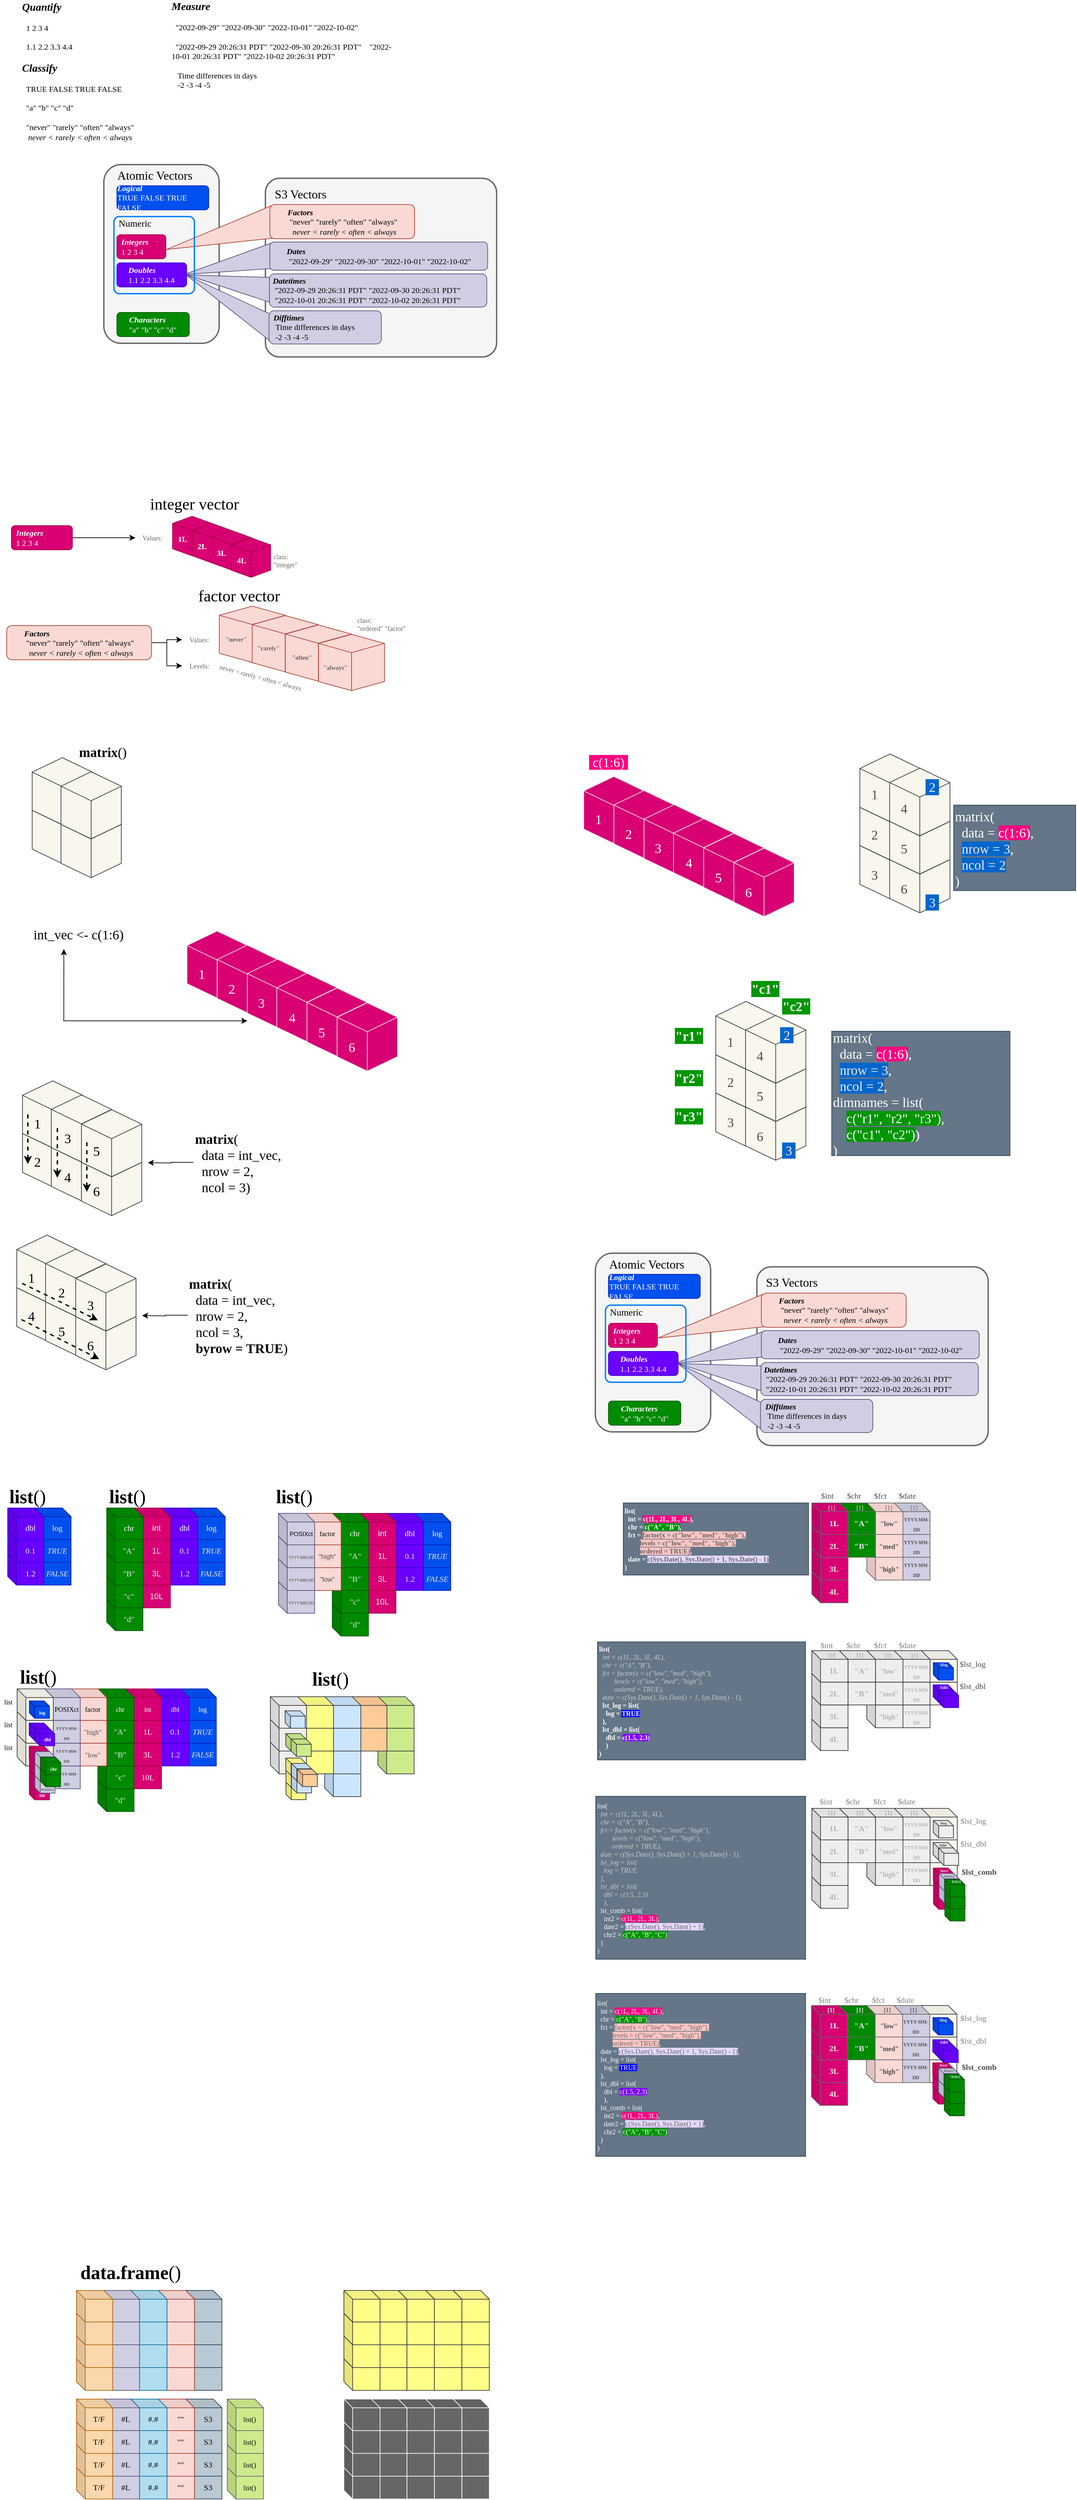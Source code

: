 <mxfile version="20.3.0" type="device"><diagram id="zQuLvoWfhNoZ-96TV0M_" name="Page-1"><mxGraphModel dx="440" dy="1420" grid="0" gridSize="10" guides="1" tooltips="1" connect="1" arrows="1" fold="1" page="1" pageScale="1" pageWidth="850" pageHeight="1100" math="0" shadow="0"><root><mxCell id="0"/><mxCell id="1" parent="0"/><mxCell id="NE2_XRd6K3xJUGmoCKFv-33" value="" style="rounded=1;whiteSpace=wrap;html=1;strokeWidth=2;fontFamily=Ubuntu Mono;fontSize=42;fillColor=#f5f5f5;strokeColor=#666666;fontColor=#333333;arcSize=8;" vertex="1" parent="1"><mxGeometry x="414" y="-817.12" width="345" height="266.5" as="geometry"/></mxCell><mxCell id="NE2_XRd6K3xJUGmoCKFv-27" value="" style="rounded=1;whiteSpace=wrap;html=1;strokeWidth=2;fontFamily=Ubuntu Mono;fontSize=42;fillColor=#f5f5f5;strokeColor=#666666;fontColor=#333333;" vertex="1" parent="1"><mxGeometry x="172.94" y="-837.5" width="172.06" height="266.5" as="geometry"/></mxCell><mxCell id="NE2_XRd6K3xJUGmoCKFv-32" value="" style="verticalLabelPosition=bottom;verticalAlign=top;html=1;shape=mxgraph.basic.acute_triangle;dx=1;rounded=1;strokeColor=#56517e;strokeWidth=1;fontFamily=Ubuntu Mono;fontSize=42;fillColor=#d0cee2;rotation=-65;" vertex="1" parent="1"><mxGeometry x="341.62" y="-701.71" width="37.31" height="158.77" as="geometry"/></mxCell><mxCell id="NE2_XRd6K3xJUGmoCKFv-31" value="" style="verticalLabelPosition=bottom;verticalAlign=top;html=1;shape=mxgraph.basic.acute_triangle;dx=0.5;rounded=1;strokeColor=#56517e;strokeWidth=1;fontFamily=Ubuntu Mono;fontSize=42;fillColor=#d0cee2;rotation=-80;" vertex="1" parent="1"><mxGeometry x="344.58" y="-729.43" width="39.79" height="136.78" as="geometry"/></mxCell><mxCell id="NE2_XRd6K3xJUGmoCKFv-29" value="" style="verticalLabelPosition=bottom;verticalAlign=top;html=1;shape=mxgraph.basic.acute_triangle;dx=0.7;rounded=1;strokeColor=#56517e;strokeWidth=1;fontFamily=Ubuntu Mono;fontSize=42;fillColor=#d0cee2;rotation=-105;" vertex="1" parent="1"><mxGeometry x="341.72" y="-752.26" width="38.32" height="136.78" as="geometry"/></mxCell><mxCell id="NE2_XRd6K3xJUGmoCKFv-30" value="" style="verticalLabelPosition=bottom;verticalAlign=top;html=1;shape=mxgraph.basic.acute_triangle;dx=0.54;rounded=1;strokeColor=#ae4132;strokeWidth=1;fontFamily=Ubuntu Mono;fontSize=42;fillColor=#fad9d5;rotation=-105;" vertex="1" parent="1"><mxGeometry x="324.96" y="-817.05" width="49.92" height="171.64" as="geometry"/></mxCell><mxCell id="NE2_XRd6K3xJUGmoCKFv-26" value="" style="rounded=1;whiteSpace=wrap;html=1;strokeColor=#007FFF;strokeWidth=2;fontFamily=Ubuntu Mono;fontSize=42;fontColor=#808080;fillColor=none;arcSize=7;" vertex="1" parent="1"><mxGeometry x="188" y="-760" width="120" height="115" as="geometry"/></mxCell><mxCell id="X3cG2JjeAjg8blbtoyWY-252" value="&lt;div style=&quot;font-size: 12px;&quot;&gt;&lt;font data-font-src=&quot;https://fonts.googleapis.com/css?family=Ubuntu&quot;&gt;&lt;div style=&quot;&quot;&gt;&lt;br&gt;&lt;/div&gt;&lt;/font&gt;&lt;/div&gt;&lt;div style=&quot;font-size: 12px;&quot;&gt;&lt;font face=&quot;Hack&quot; data-font-src=&quot;https://fonts.googleapis.com/css?family=Ubuntu&quot;&gt;&lt;b&gt;&lt;i&gt;&lt;br&gt;&lt;/i&gt;&lt;/b&gt;&lt;/font&gt;&lt;/div&gt;&lt;div style=&quot;font-size: 12px;&quot;&gt;&lt;font face=&quot;Hack&quot; data-font-src=&quot;https://fonts.googleapis.com/css?family=Ubuntu&quot;&gt;&lt;b&gt;&lt;i&gt;&lt;br&gt;&lt;/i&gt;&lt;/b&gt;&lt;/font&gt;&lt;/div&gt;&lt;div style=&quot;font-size: 12px;&quot;&gt;&lt;font face=&quot;Ubuntu&quot; data-font-src=&quot;https://fonts.googleapis.com/css?family=Ubuntu&quot;&gt;&lt;b style=&quot;&quot;&gt;&lt;i style=&quot;&quot;&gt;&lt;br&gt;&lt;/i&gt;&lt;/b&gt;&lt;/font&gt;&lt;/div&gt;&lt;div style=&quot;font-size: 12px;&quot;&gt;&lt;br&gt;&lt;/div&gt;&lt;div style=&quot;font-size: 12px;&quot;&gt;&lt;br&gt;&lt;/div&gt;&lt;div style=&quot;font-size: 12px;&quot;&gt;&lt;div&gt;&lt;br&gt;&lt;/div&gt;&lt;div&gt;&lt;br&gt;&lt;/div&gt;&lt;div&gt;&lt;br&gt;&lt;/div&gt;&lt;/div&gt;&lt;div style=&quot;font-size: 12px;&quot;&gt;&lt;br&gt;&lt;/div&gt;&lt;div style=&quot;font-size: 12px;&quot;&gt;&lt;br&gt;&lt;/div&gt;" style="text;html=1;strokeColor=none;fillColor=none;align=left;verticalAlign=middle;whiteSpace=wrap;rounded=0;fontFamily=Ubuntu Mono;fontSize=12;spacingLeft=10;" parent="1" vertex="1"><mxGeometry x="751.94" y="-1044.5" width="155" height="236" as="geometry"/></mxCell><mxCell id="44yPAJcPz1D76uJeQkZl-6" value="" style="html=1;whiteSpace=wrap;shape=isoCube2;backgroundOutline=1;isoAngle=15;fillColor=#f9f7ed;strokeColor=#36393d;" parent="1" vertex="1"><mxGeometry x="51.56" y="586" width="90" height="101" as="geometry"/></mxCell><mxCell id="NLTQyf051qKzLPY7_6tk-76" style="edgeStyle=orthogonalEdgeStyle;orthogonalLoop=1;jettySize=auto;html=1;entryX=0.25;entryY=1;entryDx=0;entryDy=0;fontFamily=Ubuntu Mono;fontSize=20;startArrow=classic;startFill=1;rounded=0;" parent="1" source="NLTQyf051qKzLPY7_6tk-13" target="NLTQyf051qKzLPY7_6tk-71" edge="1"><mxGeometry relative="1" as="geometry"><Array as="points"><mxPoint x="113" y="439.5"/></Array></mxGeometry></mxCell><mxCell id="NLTQyf051qKzLPY7_6tk-1" value="" style="html=1;whiteSpace=wrap;shape=isoCube2;backgroundOutline=1;isoAngle=15;fillColor=#d80073;fontColor=#ffffff;strokeColor=#E6E6E6;" parent="1" vertex="1"><mxGeometry x="297" y="305.5" width="90" height="100" as="geometry"/></mxCell><mxCell id="NLTQyf051qKzLPY7_6tk-12" value="" style="html=1;whiteSpace=wrap;shape=isoCube2;backgroundOutline=1;isoAngle=15;fillColor=#d80073;fontColor=#ffffff;strokeColor=#E6E6E6;" parent="1" vertex="1"><mxGeometry x="342" y="326.5" width="90" height="101" as="geometry"/></mxCell><mxCell id="NLTQyf051qKzLPY7_6tk-13" value="" style="html=1;whiteSpace=wrap;shape=isoCube2;backgroundOutline=1;isoAngle=15;fillColor=#d80073;fontColor=#ffffff;strokeColor=#E6E6E6;" parent="1" vertex="1"><mxGeometry x="387" y="347.5" width="90" height="102" as="geometry"/></mxCell><mxCell id="NLTQyf051qKzLPY7_6tk-14" value="" style="html=1;whiteSpace=wrap;shape=isoCube2;backgroundOutline=1;isoAngle=15;fillColor=#d80073;fontColor=#ffffff;strokeColor=#E6E6E6;" parent="1" vertex="1"><mxGeometry x="431" y="368.5" width="90" height="102" as="geometry"/></mxCell><mxCell id="NLTQyf051qKzLPY7_6tk-27" value="4" style="text;html=1;strokeColor=none;fillColor=none;align=center;verticalAlign=middle;whiteSpace=wrap;fontFamily=Hack;fontSize=20;fontColor=#FFFFFF;" parent="1" vertex="1"><mxGeometry x="424" y="418.5" width="60" height="30" as="geometry"/></mxCell><mxCell id="NLTQyf051qKzLPY7_6tk-28" value="2" style="text;html=1;strokeColor=none;fillColor=none;align=center;verticalAlign=middle;whiteSpace=wrap;fontFamily=Hack;fontSize=20;fontColor=#FFFFFF;" parent="1" vertex="1"><mxGeometry x="334" y="375.5" width="60" height="30" as="geometry"/></mxCell><mxCell id="NLTQyf051qKzLPY7_6tk-29" value="1" style="text;html=1;strokeColor=none;fillColor=none;align=center;verticalAlign=middle;whiteSpace=wrap;fontFamily=Hack;fontSize=20;fontColor=#FFFFFF;" parent="1" vertex="1"><mxGeometry x="289" y="353.5" width="60" height="30" as="geometry"/></mxCell><mxCell id="NLTQyf051qKzLPY7_6tk-30" value="3" style="text;html=1;strokeColor=none;fillColor=none;align=center;verticalAlign=middle;whiteSpace=wrap;fontFamily=Hack;fontSize=20;fontColor=#FFFFFF;" parent="1" vertex="1"><mxGeometry x="378" y="396.5" width="60" height="30" as="geometry"/></mxCell><mxCell id="NLTQyf051qKzLPY7_6tk-71" value="int_vec &amp;lt;- c(1:6)" style="text;html=1;strokeColor=none;fillColor=none;align=left;verticalAlign=middle;whiteSpace=wrap;fontFamily=Ubuntu Mono;fontSize=20;" parent="1" vertex="1"><mxGeometry x="66" y="287.5" width="189" height="45" as="geometry"/></mxCell><mxCell id="44yPAJcPz1D76uJeQkZl-1" value="" style="html=1;whiteSpace=wrap;shape=isoCube2;backgroundOutline=1;isoAngle=15;fillColor=#d80073;fontColor=#ffffff;strokeColor=#E6E6E6;" parent="1" vertex="1"><mxGeometry x="476" y="390.5" width="90" height="102" as="geometry"/></mxCell><mxCell id="44yPAJcPz1D76uJeQkZl-2" value="5" style="text;html=1;strokeColor=none;fillColor=none;align=center;verticalAlign=middle;whiteSpace=wrap;fontFamily=Hack;fontSize=20;fontColor=#FFFFFF;" parent="1" vertex="1"><mxGeometry x="468" y="440.5" width="60" height="30" as="geometry"/></mxCell><mxCell id="44yPAJcPz1D76uJeQkZl-3" value="" style="html=1;whiteSpace=wrap;shape=isoCube2;backgroundOutline=1;isoAngle=15;fillColor=#d80073;fontColor=#ffffff;strokeColor=#E6E6E6;" parent="1" vertex="1"><mxGeometry x="521" y="412.5" width="90" height="102" as="geometry"/></mxCell><mxCell id="44yPAJcPz1D76uJeQkZl-4" value="6" style="text;html=1;strokeColor=none;fillColor=none;align=center;verticalAlign=middle;whiteSpace=wrap;fontFamily=Hack;fontSize=20;fontColor=#FFFFFF;" parent="1" vertex="1"><mxGeometry x="513" y="462.5" width="60" height="30" as="geometry"/></mxCell><mxCell id="44yPAJcPz1D76uJeQkZl-5" value="" style="html=1;whiteSpace=wrap;shape=isoCube2;backgroundOutline=1;isoAngle=15;fillColor=#f9f7ed;strokeColor=#36393d;" parent="1" vertex="1"><mxGeometry x="51.56" y="529" width="90" height="100" as="geometry"/></mxCell><mxCell id="44yPAJcPz1D76uJeQkZl-7" value="2" style="text;html=1;strokeColor=none;fillColor=none;align=center;verticalAlign=middle;whiteSpace=wrap;fontFamily=Hack;fontSize=20;" parent="1" vertex="1"><mxGeometry x="43.56" y="634" width="60" height="30" as="geometry"/></mxCell><mxCell id="44yPAJcPz1D76uJeQkZl-8" value="1" style="text;html=1;strokeColor=none;fillColor=none;align=center;verticalAlign=middle;whiteSpace=wrap;fontFamily=Hack;fontSize=20;" parent="1" vertex="1"><mxGeometry x="43.56" y="577" width="60" height="30" as="geometry"/></mxCell><mxCell id="44yPAJcPz1D76uJeQkZl-9" value="" style="html=1;whiteSpace=wrap;shape=isoCube2;backgroundOutline=1;isoAngle=15;fillColor=#f9f7ed;strokeColor=#36393d;" parent="1" vertex="1"><mxGeometry x="94.56" y="607" width="90" height="101" as="geometry"/></mxCell><mxCell id="44yPAJcPz1D76uJeQkZl-10" value="" style="html=1;whiteSpace=wrap;shape=isoCube2;backgroundOutline=1;isoAngle=15;fillColor=#f9f7ed;strokeColor=#36393d;" parent="1" vertex="1"><mxGeometry x="94.56" y="550" width="90" height="100" as="geometry"/></mxCell><mxCell id="44yPAJcPz1D76uJeQkZl-11" value="" style="html=1;whiteSpace=wrap;shape=isoCube2;backgroundOutline=1;isoAngle=15;fillColor=#f9f7ed;strokeColor=#36393d;" parent="1" vertex="1"><mxGeometry x="139.56" y="629" width="90" height="101" as="geometry"/></mxCell><mxCell id="44yPAJcPz1D76uJeQkZl-12" value="" style="html=1;whiteSpace=wrap;shape=isoCube2;backgroundOutline=1;isoAngle=15;fillColor=#f9f7ed;strokeColor=#36393d;" parent="1" vertex="1"><mxGeometry x="139.56" y="572" width="90" height="100" as="geometry"/></mxCell><mxCell id="44yPAJcPz1D76uJeQkZl-13" value="3" style="text;html=1;strokeColor=none;fillColor=none;align=center;verticalAlign=middle;whiteSpace=wrap;fontFamily=Hack;fontSize=20;" parent="1" vertex="1"><mxGeometry x="88.56" y="599" width="60" height="30" as="geometry"/></mxCell><mxCell id="44yPAJcPz1D76uJeQkZl-14" value="4" style="text;html=1;strokeColor=none;fillColor=none;align=center;verticalAlign=middle;whiteSpace=wrap;fontFamily=Hack;fontSize=20;" parent="1" vertex="1"><mxGeometry x="88.56" y="657" width="60" height="30" as="geometry"/></mxCell><mxCell id="44yPAJcPz1D76uJeQkZl-15" value="5" style="text;html=1;strokeColor=none;fillColor=none;align=center;verticalAlign=middle;whiteSpace=wrap;fontFamily=Hack;fontSize=20;" parent="1" vertex="1"><mxGeometry x="131.56" y="618" width="60" height="30" as="geometry"/></mxCell><mxCell id="44yPAJcPz1D76uJeQkZl-16" value="6" style="text;html=1;strokeColor=none;fillColor=none;align=center;verticalAlign=middle;whiteSpace=wrap;fontFamily=Hack;fontSize=20;" parent="1" vertex="1"><mxGeometry x="131.56" y="678" width="60" height="30" as="geometry"/></mxCell><mxCell id="44yPAJcPz1D76uJeQkZl-18" style="edgeStyle=orthogonalEdgeStyle;orthogonalLoop=1;jettySize=auto;html=1;rounded=0;" parent="1" source="44yPAJcPz1D76uJeQkZl-17" edge="1"><mxGeometry relative="1" as="geometry"><mxPoint x="238.56" y="651" as="targetPoint"/></mxGeometry></mxCell><mxCell id="44yPAJcPz1D76uJeQkZl-17" value="&lt;b&gt;matrix&lt;/b&gt;(&lt;br&gt;&amp;nbsp; data = int_vec,&lt;br&gt;&amp;nbsp; nrow = 2, &lt;br&gt;&amp;nbsp; ncol = 3)" style="text;html=1;strokeColor=none;fillColor=none;align=left;verticalAlign=middle;whiteSpace=wrap;fontFamily=Ubuntu Mono;fontSize=20;" parent="1" vertex="1"><mxGeometry x="306.56" y="593.5" width="189" height="114" as="geometry"/></mxCell><mxCell id="44yPAJcPz1D76uJeQkZl-19" value="" style="endArrow=classic;html=1;dashed=1;strokeWidth=2;rounded=0;" parent="1" edge="1"><mxGeometry width="50" height="50" relative="1" as="geometry"><mxPoint x="59.56" y="579" as="sourcePoint"/><mxPoint x="59.56" y="653" as="targetPoint"/></mxGeometry></mxCell><mxCell id="44yPAJcPz1D76uJeQkZl-20" value="" style="endArrow=classic;html=1;dashed=1;strokeWidth=2;rounded=0;" parent="1" edge="1"><mxGeometry width="50" height="50" relative="1" as="geometry"><mxPoint x="103.56" y="599.5" as="sourcePoint"/><mxPoint x="103.56" y="673.5" as="targetPoint"/></mxGeometry></mxCell><mxCell id="44yPAJcPz1D76uJeQkZl-21" value="" style="endArrow=classic;html=1;dashed=1;strokeWidth=2;rounded=0;" parent="1" edge="1"><mxGeometry width="50" height="50" relative="1" as="geometry"><mxPoint x="147.56" y="620.5" as="sourcePoint"/><mxPoint x="147.56" y="694.5" as="targetPoint"/></mxGeometry></mxCell><mxCell id="44yPAJcPz1D76uJeQkZl-22" value="" style="html=1;whiteSpace=wrap;shape=isoCube2;backgroundOutline=1;isoAngle=15;fillColor=#f9f7ed;strokeColor=#36393d;" parent="1" vertex="1"><mxGeometry x="43" y="816" width="90" height="101" as="geometry"/></mxCell><mxCell id="44yPAJcPz1D76uJeQkZl-23" value="" style="html=1;whiteSpace=wrap;shape=isoCube2;backgroundOutline=1;isoAngle=15;fillColor=#f9f7ed;strokeColor=#36393d;" parent="1" vertex="1"><mxGeometry x="43" y="759" width="90" height="100" as="geometry"/></mxCell><mxCell id="44yPAJcPz1D76uJeQkZl-24" value="4" style="text;html=1;strokeColor=none;fillColor=none;align=center;verticalAlign=middle;whiteSpace=wrap;fontFamily=Hack;fontSize=20;" parent="1" vertex="1"><mxGeometry x="35" y="864" width="60" height="30" as="geometry"/></mxCell><mxCell id="44yPAJcPz1D76uJeQkZl-25" value="1" style="text;html=1;strokeColor=none;fillColor=none;align=center;verticalAlign=middle;whiteSpace=wrap;fontFamily=Hack;fontSize=20;" parent="1" vertex="1"><mxGeometry x="35" y="807" width="60" height="30" as="geometry"/></mxCell><mxCell id="44yPAJcPz1D76uJeQkZl-26" value="" style="html=1;whiteSpace=wrap;shape=isoCube2;backgroundOutline=1;isoAngle=15;fillColor=#f9f7ed;strokeColor=#36393d;" parent="1" vertex="1"><mxGeometry x="86" y="837" width="90" height="101" as="geometry"/></mxCell><mxCell id="44yPAJcPz1D76uJeQkZl-27" value="" style="html=1;whiteSpace=wrap;shape=isoCube2;backgroundOutline=1;isoAngle=15;fillColor=#f9f7ed;strokeColor=#36393d;" parent="1" vertex="1"><mxGeometry x="86" y="780" width="90" height="100" as="geometry"/></mxCell><mxCell id="44yPAJcPz1D76uJeQkZl-28" value="" style="html=1;whiteSpace=wrap;shape=isoCube2;backgroundOutline=1;isoAngle=15;fillColor=#f9f7ed;strokeColor=#36393d;" parent="1" vertex="1"><mxGeometry x="131" y="859" width="90" height="101" as="geometry"/></mxCell><mxCell id="44yPAJcPz1D76uJeQkZl-29" value="" style="html=1;whiteSpace=wrap;shape=isoCube2;backgroundOutline=1;isoAngle=15;fillColor=#f9f7ed;strokeColor=#36393d;" parent="1" vertex="1"><mxGeometry x="131" y="802" width="90" height="100" as="geometry"/></mxCell><mxCell id="44yPAJcPz1D76uJeQkZl-30" value="2" style="text;html=1;strokeColor=none;fillColor=none;align=center;verticalAlign=middle;whiteSpace=wrap;fontFamily=Hack;fontSize=20;" parent="1" vertex="1"><mxGeometry x="80" y="829" width="60" height="30" as="geometry"/></mxCell><mxCell id="44yPAJcPz1D76uJeQkZl-31" value="5" style="text;html=1;strokeColor=none;fillColor=none;align=center;verticalAlign=middle;whiteSpace=wrap;fontFamily=Hack;fontSize=20;" parent="1" vertex="1"><mxGeometry x="80" y="887" width="60" height="30" as="geometry"/></mxCell><mxCell id="44yPAJcPz1D76uJeQkZl-32" value="3" style="text;html=1;strokeColor=none;fillColor=none;align=center;verticalAlign=middle;whiteSpace=wrap;fontFamily=Hack;fontSize=20;" parent="1" vertex="1"><mxGeometry x="123" y="848" width="60" height="30" as="geometry"/></mxCell><mxCell id="44yPAJcPz1D76uJeQkZl-33" value="6" style="text;html=1;strokeColor=none;fillColor=none;align=center;verticalAlign=middle;whiteSpace=wrap;fontFamily=Hack;fontSize=20;" parent="1" vertex="1"><mxGeometry x="123" y="908" width="60" height="30" as="geometry"/></mxCell><mxCell id="44yPAJcPz1D76uJeQkZl-34" style="edgeStyle=orthogonalEdgeStyle;orthogonalLoop=1;jettySize=auto;html=1;rounded=0;" parent="1" source="44yPAJcPz1D76uJeQkZl-35" edge="1"><mxGeometry relative="1" as="geometry"><mxPoint x="230" y="879" as="targetPoint"/></mxGeometry></mxCell><mxCell id="44yPAJcPz1D76uJeQkZl-35" value="&lt;b&gt;matrix&lt;/b&gt;(&lt;br&gt;&amp;nbsp; data = int_vec,&lt;br&gt;&amp;nbsp; nrow = 2, &lt;br&gt;&amp;nbsp; ncol = 3,&lt;br&gt;&amp;nbsp; &lt;b&gt;byrow = TRUE&lt;/b&gt;)" style="text;html=1;strokeColor=none;fillColor=none;align=left;verticalAlign=middle;whiteSpace=wrap;fontFamily=Ubuntu Mono;fontSize=20;" parent="1" vertex="1"><mxGeometry x="298" y="821.5" width="189" height="114" as="geometry"/></mxCell><mxCell id="44yPAJcPz1D76uJeQkZl-36" value="" style="endArrow=classic;html=1;dashed=1;strokeWidth=2;entryX=0.367;entryY=0.84;entryDx=0;entryDy=0;entryPerimeter=0;rounded=0;" parent="1" target="44yPAJcPz1D76uJeQkZl-29" edge="1"><mxGeometry width="50" height="50" relative="1" as="geometry"><mxPoint x="51" y="831" as="sourcePoint"/><mxPoint x="81.98" y="818.01" as="targetPoint"/></mxGeometry></mxCell><mxCell id="44yPAJcPz1D76uJeQkZl-38" value="" style="endArrow=classic;html=1;dashed=1;strokeWidth=2;entryX=0.389;entryY=0.842;entryDx=0;entryDy=0;entryPerimeter=0;rounded=0;" parent="1" target="44yPAJcPz1D76uJeQkZl-28" edge="1"><mxGeometry width="50" height="50" relative="1" as="geometry"><mxPoint x="50" y="885" as="sourcePoint"/><mxPoint x="139" y="924.5" as="targetPoint"/></mxGeometry></mxCell><mxCell id="X3cG2JjeAjg8blbtoyWY-1" value="" style="html=1;whiteSpace=wrap;shape=isoCube2;backgroundOutline=1;isoAngle=15;fillColor=#f9f7ed;strokeColor=#36393d;" parent="1" vertex="1"><mxGeometry x="66" y="104" width="90" height="101" as="geometry"/></mxCell><mxCell id="X3cG2JjeAjg8blbtoyWY-2" value="" style="html=1;whiteSpace=wrap;shape=isoCube2;backgroundOutline=1;isoAngle=15;fillColor=#f9f7ed;strokeColor=#36393d;" parent="1" vertex="1"><mxGeometry x="66" y="47" width="90" height="100" as="geometry"/></mxCell><mxCell id="X3cG2JjeAjg8blbtoyWY-5" value="" style="html=1;whiteSpace=wrap;shape=isoCube2;backgroundOutline=1;isoAngle=15;fillColor=#f9f7ed;strokeColor=#36393d;" parent="1" vertex="1"><mxGeometry x="109" y="125" width="90" height="101" as="geometry"/></mxCell><mxCell id="X3cG2JjeAjg8blbtoyWY-6" value="" style="html=1;whiteSpace=wrap;shape=isoCube2;backgroundOutline=1;isoAngle=15;fillColor=#f9f7ed;strokeColor=#36393d;" parent="1" vertex="1"><mxGeometry x="109" y="68" width="90" height="100" as="geometry"/></mxCell><mxCell id="X3cG2JjeAjg8blbtoyWY-22" value="&lt;b&gt;matrix&lt;/b&gt;()" style="text;html=1;strokeColor=none;fillColor=none;align=left;verticalAlign=middle;whiteSpace=wrap;fontFamily=Ubuntu Mono;fontSize=20;spacingLeft=10;" parent="1" vertex="1"><mxGeometry x="124" y="24" width="96" height="28" as="geometry"/></mxCell><mxCell id="X3cG2JjeAjg8blbtoyWY-23" value="&lt;b style=&quot;font-size: 28px;&quot;&gt;data.frame&lt;/b&gt;()" style="text;html=1;strokeColor=none;fillColor=none;align=left;verticalAlign=middle;whiteSpace=wrap;fontFamily=Ubuntu Mono;fontSize=28;spacingLeft=10;" parent="1" vertex="1"><mxGeometry x="126.13" y="2288" width="199.5" height="36" as="geometry"/></mxCell><mxCell id="X3cG2JjeAjg8blbtoyWY-41" value="" style="shape=cube;whiteSpace=wrap;html=1;boundedLbl=1;backgroundOutline=1;darkOpacity=0.05;darkOpacity2=0.1;size=13;fillColor=#bac8d3;strokeColor=#23445d;fontFamily=Ubuntu Mono;" parent="1" vertex="1"><mxGeometry x="295.13" y="2435" width="54" height="47" as="geometry"/></mxCell><mxCell id="X3cG2JjeAjg8blbtoyWY-42" value="" style="shape=cube;whiteSpace=wrap;html=1;boundedLbl=1;backgroundOutline=1;darkOpacity=0.05;darkOpacity2=0.1;size=13;fillColor=#bac8d3;strokeColor=#23445d;fontFamily=Ubuntu Mono;" parent="1" vertex="1"><mxGeometry x="295.13" y="2401" width="54" height="47" as="geometry"/></mxCell><mxCell id="X3cG2JjeAjg8blbtoyWY-43" value="" style="shape=cube;whiteSpace=wrap;html=1;boundedLbl=1;backgroundOutline=1;darkOpacity=0.05;darkOpacity2=0.1;size=13;fillColor=#bac8d3;strokeColor=#23445d;fontFamily=Ubuntu Mono;" parent="1" vertex="1"><mxGeometry x="295.13" y="2367" width="54" height="47" as="geometry"/></mxCell><mxCell id="X3cG2JjeAjg8blbtoyWY-44" value="" style="shape=cube;whiteSpace=wrap;html=1;boundedLbl=1;backgroundOutline=1;darkOpacity=0.05;darkOpacity2=0.1;size=13;fillColor=#bac8d3;strokeColor=#23445d;fontFamily=Ubuntu Mono;" parent="1" vertex="1"><mxGeometry x="295.13" y="2333" width="54" height="47" as="geometry"/></mxCell><mxCell id="X3cG2JjeAjg8blbtoyWY-45" value="" style="shape=cube;whiteSpace=wrap;html=1;boundedLbl=1;backgroundOutline=1;darkOpacity=0.05;darkOpacity2=0.1;size=13;fillColor=#fad9d5;strokeColor=#ae4132;fontFamily=Ubuntu Mono;" parent="1" vertex="1"><mxGeometry x="254.13" y="2435" width="54" height="47" as="geometry"/></mxCell><mxCell id="X3cG2JjeAjg8blbtoyWY-46" value="" style="shape=cube;whiteSpace=wrap;html=1;boundedLbl=1;backgroundOutline=1;darkOpacity=0.05;darkOpacity2=0.1;size=13;fillColor=#fad9d5;strokeColor=#ae4132;fontFamily=Ubuntu Mono;" parent="1" vertex="1"><mxGeometry x="254.13" y="2401" width="54" height="47" as="geometry"/></mxCell><mxCell id="X3cG2JjeAjg8blbtoyWY-47" value="" style="shape=cube;whiteSpace=wrap;html=1;boundedLbl=1;backgroundOutline=1;darkOpacity=0.05;darkOpacity2=0.1;size=13;fillColor=#fad9d5;strokeColor=#ae4132;fontFamily=Ubuntu Mono;" parent="1" vertex="1"><mxGeometry x="254.13" y="2367" width="54" height="47" as="geometry"/></mxCell><mxCell id="X3cG2JjeAjg8blbtoyWY-48" value="" style="shape=cube;whiteSpace=wrap;html=1;boundedLbl=1;backgroundOutline=1;darkOpacity=0.05;darkOpacity2=0.1;size=13;fillColor=#fad9d5;strokeColor=#ae4132;fontFamily=Ubuntu Mono;" parent="1" vertex="1"><mxGeometry x="254.13" y="2333" width="54" height="47" as="geometry"/></mxCell><mxCell id="X3cG2JjeAjg8blbtoyWY-49" value="" style="shape=cube;whiteSpace=wrap;html=1;boundedLbl=1;backgroundOutline=1;darkOpacity=0.05;darkOpacity2=0.1;size=13;fillColor=#b1ddf0;strokeColor=#10739e;fontFamily=Ubuntu Mono;" parent="1" vertex="1"><mxGeometry x="213.13" y="2435" width="54" height="47" as="geometry"/></mxCell><mxCell id="X3cG2JjeAjg8blbtoyWY-50" value="" style="shape=cube;whiteSpace=wrap;html=1;boundedLbl=1;backgroundOutline=1;darkOpacity=0.05;darkOpacity2=0.1;size=13;fillColor=#b1ddf0;strokeColor=#10739e;fontFamily=Ubuntu Mono;" parent="1" vertex="1"><mxGeometry x="213.13" y="2401" width="54" height="47" as="geometry"/></mxCell><mxCell id="X3cG2JjeAjg8blbtoyWY-51" value="" style="shape=cube;whiteSpace=wrap;html=1;boundedLbl=1;backgroundOutline=1;darkOpacity=0.05;darkOpacity2=0.1;size=13;fillColor=#b1ddf0;strokeColor=#10739e;fontFamily=Ubuntu Mono;" parent="1" vertex="1"><mxGeometry x="213.13" y="2367" width="54" height="47" as="geometry"/></mxCell><mxCell id="X3cG2JjeAjg8blbtoyWY-52" value="" style="shape=cube;whiteSpace=wrap;html=1;boundedLbl=1;backgroundOutline=1;darkOpacity=0.05;darkOpacity2=0.1;size=13;fillColor=#b1ddf0;strokeColor=#10739e;fontFamily=Ubuntu Mono;" parent="1" vertex="1"><mxGeometry x="213.13" y="2333" width="54" height="47" as="geometry"/></mxCell><mxCell id="X3cG2JjeAjg8blbtoyWY-53" value="" style="shape=cube;whiteSpace=wrap;html=1;boundedLbl=1;backgroundOutline=1;darkOpacity=0.05;darkOpacity2=0.1;size=13;fillColor=#d0cee2;strokeColor=#56517e;fontFamily=Ubuntu Mono;" parent="1" vertex="1"><mxGeometry x="172.13" y="2435" width="54" height="47" as="geometry"/></mxCell><mxCell id="X3cG2JjeAjg8blbtoyWY-54" value="" style="shape=cube;whiteSpace=wrap;html=1;boundedLbl=1;backgroundOutline=1;darkOpacity=0.05;darkOpacity2=0.1;size=13;fillColor=#d0cee2;strokeColor=#56517e;fontFamily=Ubuntu Mono;" parent="1" vertex="1"><mxGeometry x="172.13" y="2401" width="54" height="47" as="geometry"/></mxCell><mxCell id="X3cG2JjeAjg8blbtoyWY-55" value="" style="shape=cube;whiteSpace=wrap;html=1;boundedLbl=1;backgroundOutline=1;darkOpacity=0.05;darkOpacity2=0.1;size=13;fillColor=#d0cee2;strokeColor=#56517e;fontFamily=Ubuntu Mono;" parent="1" vertex="1"><mxGeometry x="172.13" y="2367" width="54" height="47" as="geometry"/></mxCell><mxCell id="X3cG2JjeAjg8blbtoyWY-56" value="" style="shape=cube;whiteSpace=wrap;html=1;boundedLbl=1;backgroundOutline=1;darkOpacity=0.05;darkOpacity2=0.1;size=13;fillColor=#d0cee2;strokeColor=#56517e;fontFamily=Ubuntu Mono;" parent="1" vertex="1"><mxGeometry x="172.13" y="2333" width="54" height="47" as="geometry"/></mxCell><mxCell id="X3cG2JjeAjg8blbtoyWY-57" value="" style="shape=cube;whiteSpace=wrap;html=1;boundedLbl=1;backgroundOutline=1;darkOpacity=0.05;darkOpacity2=0.1;size=13;fillColor=#fad7ac;strokeColor=#b46504;fontFamily=Ubuntu Mono;" parent="1" vertex="1"><mxGeometry x="132.13" y="2435" width="54" height="47" as="geometry"/></mxCell><mxCell id="X3cG2JjeAjg8blbtoyWY-58" value="" style="shape=cube;whiteSpace=wrap;html=1;boundedLbl=1;backgroundOutline=1;darkOpacity=0.05;darkOpacity2=0.1;size=13;fillColor=#fad7ac;strokeColor=#b46504;fontFamily=Ubuntu Mono;" parent="1" vertex="1"><mxGeometry x="132.13" y="2401" width="54" height="47" as="geometry"/></mxCell><mxCell id="X3cG2JjeAjg8blbtoyWY-59" value="" style="shape=cube;whiteSpace=wrap;html=1;boundedLbl=1;backgroundOutline=1;darkOpacity=0.05;darkOpacity2=0.1;size=13;fillColor=#fad7ac;strokeColor=#b46504;fontFamily=Ubuntu Mono;" parent="1" vertex="1"><mxGeometry x="132.13" y="2367" width="54" height="47" as="geometry"/></mxCell><mxCell id="X3cG2JjeAjg8blbtoyWY-60" value="" style="shape=cube;whiteSpace=wrap;html=1;boundedLbl=1;backgroundOutline=1;darkOpacity=0.05;darkOpacity2=0.1;size=13;fillColor=#fad7ac;strokeColor=#b46504;fontFamily=Ubuntu Mono;" parent="1" vertex="1"><mxGeometry x="132.13" y="2333" width="54" height="47" as="geometry"/></mxCell><mxCell id="X3cG2JjeAjg8blbtoyWY-61" value="" style="shape=cube;whiteSpace=wrap;html=1;boundedLbl=1;backgroundOutline=1;darkOpacity=0.05;darkOpacity2=0.1;size=13;strokeWidth=1;fillColor=#ffff88;strokeColor=#36393d;" parent="1" vertex="1"><mxGeometry x="694.13" y="2435" width="54" height="47" as="geometry"/></mxCell><mxCell id="X3cG2JjeAjg8blbtoyWY-62" value="" style="shape=cube;whiteSpace=wrap;html=1;boundedLbl=1;backgroundOutline=1;darkOpacity=0.05;darkOpacity2=0.1;size=13;strokeWidth=1;fillColor=#ffff88;strokeColor=#36393d;" parent="1" vertex="1"><mxGeometry x="694.13" y="2401" width="54" height="47" as="geometry"/></mxCell><mxCell id="X3cG2JjeAjg8blbtoyWY-63" value="" style="shape=cube;whiteSpace=wrap;html=1;boundedLbl=1;backgroundOutline=1;darkOpacity=0.05;darkOpacity2=0.1;size=13;strokeWidth=1;fillColor=#ffff88;strokeColor=#36393d;" parent="1" vertex="1"><mxGeometry x="694.13" y="2367" width="54" height="47" as="geometry"/></mxCell><mxCell id="X3cG2JjeAjg8blbtoyWY-64" value="" style="shape=cube;whiteSpace=wrap;html=1;boundedLbl=1;backgroundOutline=1;darkOpacity=0.05;darkOpacity2=0.1;size=13;strokeWidth=1;fillColor=#ffff88;strokeColor=#36393d;" parent="1" vertex="1"><mxGeometry x="694.13" y="2333" width="54" height="47" as="geometry"/></mxCell><mxCell id="X3cG2JjeAjg8blbtoyWY-65" value="" style="shape=cube;whiteSpace=wrap;html=1;boundedLbl=1;backgroundOutline=1;darkOpacity=0.05;darkOpacity2=0.1;size=13;strokeWidth=1;fillColor=#ffff88;strokeColor=#36393d;" parent="1" vertex="1"><mxGeometry x="653.13" y="2435" width="54" height="47" as="geometry"/></mxCell><mxCell id="X3cG2JjeAjg8blbtoyWY-66" value="" style="shape=cube;whiteSpace=wrap;html=1;boundedLbl=1;backgroundOutline=1;darkOpacity=0.05;darkOpacity2=0.1;size=13;strokeWidth=1;fillColor=#ffff88;strokeColor=#36393d;" parent="1" vertex="1"><mxGeometry x="653.13" y="2401" width="54" height="47" as="geometry"/></mxCell><mxCell id="X3cG2JjeAjg8blbtoyWY-67" value="" style="shape=cube;whiteSpace=wrap;html=1;boundedLbl=1;backgroundOutline=1;darkOpacity=0.05;darkOpacity2=0.1;size=13;strokeWidth=1;fillColor=#ffff88;strokeColor=#36393d;" parent="1" vertex="1"><mxGeometry x="653.13" y="2367" width="54" height="47" as="geometry"/></mxCell><mxCell id="X3cG2JjeAjg8blbtoyWY-68" value="" style="shape=cube;whiteSpace=wrap;html=1;boundedLbl=1;backgroundOutline=1;darkOpacity=0.05;darkOpacity2=0.1;size=13;strokeWidth=1;fillColor=#ffff88;strokeColor=#36393d;" parent="1" vertex="1"><mxGeometry x="653.13" y="2333" width="54" height="47" as="geometry"/></mxCell><mxCell id="X3cG2JjeAjg8blbtoyWY-69" value="" style="shape=cube;whiteSpace=wrap;html=1;boundedLbl=1;backgroundOutline=1;darkOpacity=0.05;darkOpacity2=0.1;size=13;strokeWidth=1;fillColor=#ffff88;strokeColor=#36393d;" parent="1" vertex="1"><mxGeometry x="612.13" y="2435" width="54" height="47" as="geometry"/></mxCell><mxCell id="X3cG2JjeAjg8blbtoyWY-70" value="" style="shape=cube;whiteSpace=wrap;html=1;boundedLbl=1;backgroundOutline=1;darkOpacity=0.05;darkOpacity2=0.1;size=13;strokeWidth=1;fillColor=#ffff88;strokeColor=#36393d;" parent="1" vertex="1"><mxGeometry x="612.13" y="2401" width="54" height="47" as="geometry"/></mxCell><mxCell id="X3cG2JjeAjg8blbtoyWY-71" value="" style="shape=cube;whiteSpace=wrap;html=1;boundedLbl=1;backgroundOutline=1;darkOpacity=0.05;darkOpacity2=0.1;size=13;strokeWidth=1;fillColor=#ffff88;strokeColor=#36393d;" parent="1" vertex="1"><mxGeometry x="612.13" y="2367" width="54" height="47" as="geometry"/></mxCell><mxCell id="X3cG2JjeAjg8blbtoyWY-72" value="" style="shape=cube;whiteSpace=wrap;html=1;boundedLbl=1;backgroundOutline=1;darkOpacity=0.05;darkOpacity2=0.1;size=13;strokeWidth=1;fillColor=#ffff88;strokeColor=#36393d;" parent="1" vertex="1"><mxGeometry x="612.13" y="2333" width="54" height="47" as="geometry"/></mxCell><mxCell id="X3cG2JjeAjg8blbtoyWY-73" value="" style="shape=cube;whiteSpace=wrap;html=1;boundedLbl=1;backgroundOutline=1;darkOpacity=0.05;darkOpacity2=0.1;size=13;strokeWidth=1;fillColor=#ffff88;strokeColor=#36393d;" parent="1" vertex="1"><mxGeometry x="571.13" y="2435" width="54" height="47" as="geometry"/></mxCell><mxCell id="X3cG2JjeAjg8blbtoyWY-74" value="" style="shape=cube;whiteSpace=wrap;html=1;boundedLbl=1;backgroundOutline=1;darkOpacity=0.05;darkOpacity2=0.1;size=13;strokeWidth=1;fillColor=#ffff88;strokeColor=#36393d;" parent="1" vertex="1"><mxGeometry x="571.13" y="2401" width="54" height="47" as="geometry"/></mxCell><mxCell id="X3cG2JjeAjg8blbtoyWY-75" value="" style="shape=cube;whiteSpace=wrap;html=1;boundedLbl=1;backgroundOutline=1;darkOpacity=0.05;darkOpacity2=0.1;size=13;strokeWidth=1;fillColor=#ffff88;strokeColor=#36393d;" parent="1" vertex="1"><mxGeometry x="571.13" y="2367" width="54" height="47" as="geometry"/></mxCell><mxCell id="X3cG2JjeAjg8blbtoyWY-76" value="" style="shape=cube;whiteSpace=wrap;html=1;boundedLbl=1;backgroundOutline=1;darkOpacity=0.05;darkOpacity2=0.1;size=13;strokeWidth=1;fillColor=#ffff88;strokeColor=#36393d;" parent="1" vertex="1"><mxGeometry x="571.13" y="2333" width="54" height="47" as="geometry"/></mxCell><mxCell id="X3cG2JjeAjg8blbtoyWY-77" value="" style="shape=cube;whiteSpace=wrap;html=1;boundedLbl=1;backgroundOutline=1;darkOpacity=0.05;darkOpacity2=0.1;size=13;strokeWidth=1;fillColor=#ffff88;strokeColor=#36393d;" parent="1" vertex="1"><mxGeometry x="531.13" y="2435" width="54" height="47" as="geometry"/></mxCell><mxCell id="X3cG2JjeAjg8blbtoyWY-78" value="" style="shape=cube;whiteSpace=wrap;html=1;boundedLbl=1;backgroundOutline=1;darkOpacity=0.05;darkOpacity2=0.1;size=13;strokeWidth=1;fillColor=#ffff88;strokeColor=#36393d;" parent="1" vertex="1"><mxGeometry x="531.13" y="2401" width="54" height="47" as="geometry"/></mxCell><mxCell id="X3cG2JjeAjg8blbtoyWY-79" value="" style="shape=cube;whiteSpace=wrap;html=1;boundedLbl=1;backgroundOutline=1;darkOpacity=0.05;darkOpacity2=0.1;size=13;strokeWidth=1;fillColor=#ffff88;strokeColor=#36393d;" parent="1" vertex="1"><mxGeometry x="531.13" y="2367" width="54" height="47" as="geometry"/></mxCell><mxCell id="X3cG2JjeAjg8blbtoyWY-80" value="" style="shape=cube;whiteSpace=wrap;html=1;boundedLbl=1;backgroundOutline=1;darkOpacity=0.05;darkOpacity2=0.1;size=13;strokeWidth=1;fillColor=#ffff88;strokeColor=#36393d;" parent="1" vertex="1"><mxGeometry x="531.13" y="2333" width="54" height="47" as="geometry"/></mxCell><mxCell id="X3cG2JjeAjg8blbtoyWY-82" value="" style="shape=image;verticalLabelPosition=bottom;verticalAlign=top;aspect=fixed;imageAspect=0;image=http://127.0.0.1:5773/www/datatable-hex.png;strokeWidth=1;fillColor=#ffff88;strokeColor=#36393d;" parent="1" vertex="1"><mxGeometry x="593.01" y="2361" width="93.25" height="107.44" as="geometry"/></mxCell><mxCell id="X3cG2JjeAjg8blbtoyWY-83" value="" style="shape=cube;whiteSpace=wrap;html=1;boundedLbl=1;backgroundOutline=1;darkOpacity=0.05;darkOpacity2=0.1;size=13;strokeWidth=1;fillColor=#666666;strokeColor=#FFFFFF;" parent="1" vertex="1"><mxGeometry x="694.13" y="2597" width="54" height="47" as="geometry"/></mxCell><mxCell id="X3cG2JjeAjg8blbtoyWY-84" value="" style="shape=cube;whiteSpace=wrap;html=1;boundedLbl=1;backgroundOutline=1;darkOpacity=0.05;darkOpacity2=0.1;size=13;strokeWidth=1;fillColor=#666666;strokeColor=#FFFFFF;" parent="1" vertex="1"><mxGeometry x="694.13" y="2563" width="54" height="47" as="geometry"/></mxCell><mxCell id="X3cG2JjeAjg8blbtoyWY-85" value="" style="shape=cube;whiteSpace=wrap;html=1;boundedLbl=1;backgroundOutline=1;darkOpacity=0.05;darkOpacity2=0.1;size=13;strokeWidth=1;fillColor=#666666;strokeColor=#FFFFFF;" parent="1" vertex="1"><mxGeometry x="694.13" y="2529" width="54" height="47" as="geometry"/></mxCell><mxCell id="X3cG2JjeAjg8blbtoyWY-86" value="" style="shape=cube;whiteSpace=wrap;html=1;boundedLbl=1;backgroundOutline=1;darkOpacity=0.05;darkOpacity2=0.1;size=13;strokeWidth=1;fillColor=#666666;strokeColor=#FFFFFF;" parent="1" vertex="1"><mxGeometry x="694.13" y="2495" width="54" height="47" as="geometry"/></mxCell><mxCell id="X3cG2JjeAjg8blbtoyWY-87" value="" style="shape=cube;whiteSpace=wrap;html=1;boundedLbl=1;backgroundOutline=1;darkOpacity=0.05;darkOpacity2=0.1;size=13;strokeWidth=1;fillColor=#666666;strokeColor=#FFFFFF;" parent="1" vertex="1"><mxGeometry x="653.13" y="2597" width="54" height="47" as="geometry"/></mxCell><mxCell id="X3cG2JjeAjg8blbtoyWY-88" value="" style="shape=cube;whiteSpace=wrap;html=1;boundedLbl=1;backgroundOutline=1;darkOpacity=0.05;darkOpacity2=0.1;size=13;strokeWidth=1;fillColor=#666666;strokeColor=#FFFFFF;" parent="1" vertex="1"><mxGeometry x="653.13" y="2563" width="54" height="47" as="geometry"/></mxCell><mxCell id="X3cG2JjeAjg8blbtoyWY-89" value="" style="shape=cube;whiteSpace=wrap;html=1;boundedLbl=1;backgroundOutline=1;darkOpacity=0.05;darkOpacity2=0.1;size=13;strokeWidth=1;fillColor=#666666;strokeColor=#FFFFFF;" parent="1" vertex="1"><mxGeometry x="653.13" y="2529" width="54" height="47" as="geometry"/></mxCell><mxCell id="X3cG2JjeAjg8blbtoyWY-90" value="" style="shape=cube;whiteSpace=wrap;html=1;boundedLbl=1;backgroundOutline=1;darkOpacity=0.05;darkOpacity2=0.1;size=13;strokeWidth=1;fillColor=#666666;strokeColor=#FFFFFF;" parent="1" vertex="1"><mxGeometry x="653.13" y="2495" width="54" height="47" as="geometry"/></mxCell><mxCell id="X3cG2JjeAjg8blbtoyWY-91" value="" style="shape=cube;whiteSpace=wrap;html=1;boundedLbl=1;backgroundOutline=1;darkOpacity=0.05;darkOpacity2=0.1;size=13;strokeWidth=1;fillColor=#666666;strokeColor=#FFFFFF;" parent="1" vertex="1"><mxGeometry x="612.13" y="2597" width="54" height="47" as="geometry"/></mxCell><mxCell id="X3cG2JjeAjg8blbtoyWY-92" value="" style="shape=cube;whiteSpace=wrap;html=1;boundedLbl=1;backgroundOutline=1;darkOpacity=0.05;darkOpacity2=0.1;size=13;strokeWidth=1;fillColor=#666666;strokeColor=#FFFFFF;" parent="1" vertex="1"><mxGeometry x="612.13" y="2563" width="54" height="47" as="geometry"/></mxCell><mxCell id="X3cG2JjeAjg8blbtoyWY-93" value="" style="shape=cube;whiteSpace=wrap;html=1;boundedLbl=1;backgroundOutline=1;darkOpacity=0.05;darkOpacity2=0.1;size=13;strokeWidth=1;fillColor=#666666;strokeColor=#FFFFFF;" parent="1" vertex="1"><mxGeometry x="612.13" y="2529" width="54" height="47" as="geometry"/></mxCell><mxCell id="X3cG2JjeAjg8blbtoyWY-94" value="" style="shape=cube;whiteSpace=wrap;html=1;boundedLbl=1;backgroundOutline=1;darkOpacity=0.05;darkOpacity2=0.1;size=13;strokeWidth=1;fillColor=#666666;strokeColor=#FFFFFF;" parent="1" vertex="1"><mxGeometry x="612.13" y="2495" width="54" height="47" as="geometry"/></mxCell><mxCell id="X3cG2JjeAjg8blbtoyWY-95" value="" style="shape=cube;whiteSpace=wrap;html=1;boundedLbl=1;backgroundOutline=1;darkOpacity=0.05;darkOpacity2=0.1;size=13;strokeWidth=1;fillColor=#666666;strokeColor=#FFFFFF;" parent="1" vertex="1"><mxGeometry x="571.13" y="2597" width="54" height="47" as="geometry"/></mxCell><mxCell id="X3cG2JjeAjg8blbtoyWY-96" value="" style="shape=cube;whiteSpace=wrap;html=1;boundedLbl=1;backgroundOutline=1;darkOpacity=0.05;darkOpacity2=0.1;size=13;strokeWidth=1;fillColor=#666666;strokeColor=#FFFFFF;" parent="1" vertex="1"><mxGeometry x="571.13" y="2563" width="54" height="47" as="geometry"/></mxCell><mxCell id="X3cG2JjeAjg8blbtoyWY-97" value="" style="shape=cube;whiteSpace=wrap;html=1;boundedLbl=1;backgroundOutline=1;darkOpacity=0.05;darkOpacity2=0.1;size=13;strokeWidth=1;fillColor=#666666;strokeColor=#FFFFFF;" parent="1" vertex="1"><mxGeometry x="571.13" y="2529" width="54" height="47" as="geometry"/></mxCell><mxCell id="X3cG2JjeAjg8blbtoyWY-98" value="" style="shape=cube;whiteSpace=wrap;html=1;boundedLbl=1;backgroundOutline=1;darkOpacity=0.05;darkOpacity2=0.1;size=13;strokeWidth=1;fillColor=#666666;strokeColor=#FFFFFF;" parent="1" vertex="1"><mxGeometry x="571.13" y="2495" width="54" height="47" as="geometry"/></mxCell><mxCell id="X3cG2JjeAjg8blbtoyWY-99" value="" style="shape=cube;whiteSpace=wrap;html=1;boundedLbl=1;backgroundOutline=1;darkOpacity=0.05;darkOpacity2=0.1;size=13;strokeWidth=1;fillColor=#666666;strokeColor=#FFFFFF;" parent="1" vertex="1"><mxGeometry x="531.13" y="2597" width="54" height="47" as="geometry"/></mxCell><mxCell id="X3cG2JjeAjg8blbtoyWY-100" value="" style="shape=cube;whiteSpace=wrap;html=1;boundedLbl=1;backgroundOutline=1;darkOpacity=0.05;darkOpacity2=0.1;size=13;strokeWidth=1;fillColor=#666666;strokeColor=#FFFFFF;" parent="1" vertex="1"><mxGeometry x="531.13" y="2563" width="54" height="47" as="geometry"/></mxCell><mxCell id="X3cG2JjeAjg8blbtoyWY-101" value="" style="shape=cube;whiteSpace=wrap;html=1;boundedLbl=1;backgroundOutline=1;darkOpacity=0.05;darkOpacity2=0.1;size=13;strokeWidth=1;fillColor=#666666;strokeColor=#FFFFFF;" parent="1" vertex="1"><mxGeometry x="531.13" y="2529" width="54" height="47" as="geometry"/></mxCell><mxCell id="X3cG2JjeAjg8blbtoyWY-102" value="" style="shape=cube;whiteSpace=wrap;html=1;boundedLbl=1;backgroundOutline=1;darkOpacity=0.05;darkOpacity2=0.1;size=13;strokeWidth=1;fillColor=#666666;strokeColor=#FFFFFF;" parent="1" vertex="1"><mxGeometry x="531.13" y="2495" width="54" height="47" as="geometry"/></mxCell><mxCell id="X3cG2JjeAjg8blbtoyWY-104" value="" style="shape=image;verticalLabelPosition=bottom;verticalAlign=top;aspect=fixed;imageAspect=0;image=http://127.0.0.1:5773/www/tibble-hex.png;fillColor=#666666;strokeColor=#FFFFFF;" parent="1" vertex="1"><mxGeometry x="594.62" y="2525" width="90.01" height="104.01" as="geometry"/></mxCell><mxCell id="X3cG2JjeAjg8blbtoyWY-155" value="&lt;span style=&quot;font-size: 10px;&quot;&gt;list()&lt;/span&gt;" style="shape=cube;whiteSpace=wrap;html=1;boundedLbl=1;backgroundOutline=1;darkOpacity=0.05;darkOpacity2=0.1;size=13;fontFamily=Ubuntu Mono;fillColor=#cdeb8b;strokeColor=#666666;" parent="1" vertex="1"><mxGeometry x="357.13" y="2597" width="54" height="47" as="geometry"/></mxCell><mxCell id="X3cG2JjeAjg8blbtoyWY-156" value="&lt;span style=&quot;font-size: 10px;&quot;&gt;list()&lt;/span&gt;" style="shape=cube;whiteSpace=wrap;html=1;boundedLbl=1;backgroundOutline=1;darkOpacity=0.05;darkOpacity2=0.1;size=13;fontFamily=Ubuntu Mono;fillColor=#cdeb8b;strokeColor=#666666;" parent="1" vertex="1"><mxGeometry x="357.13" y="2563" width="54" height="47" as="geometry"/></mxCell><mxCell id="X3cG2JjeAjg8blbtoyWY-157" value="&lt;span style=&quot;font-size: 10px;&quot;&gt;list()&lt;/span&gt;" style="shape=cube;whiteSpace=wrap;html=1;boundedLbl=1;backgroundOutline=1;darkOpacity=0.05;darkOpacity2=0.1;size=13;fontFamily=Ubuntu Mono;fillColor=#cdeb8b;strokeColor=#666666;" parent="1" vertex="1"><mxGeometry x="357.13" y="2529" width="54" height="47" as="geometry"/></mxCell><mxCell id="X3cG2JjeAjg8blbtoyWY-158" value="&lt;font style=&quot;font-size: 10px;&quot;&gt;list()&lt;/font&gt;" style="shape=cube;whiteSpace=wrap;html=1;boundedLbl=1;backgroundOutline=1;darkOpacity=0.05;darkOpacity2=0.1;size=13;fontFamily=Ubuntu Mono;fillColor=#cdeb8b;strokeColor=#666666;" parent="1" vertex="1"><mxGeometry x="357.13" y="2495" width="54" height="47" as="geometry"/></mxCell><mxCell id="X3cG2JjeAjg8blbtoyWY-159" value="S3" style="shape=cube;whiteSpace=wrap;html=1;boundedLbl=1;backgroundOutline=1;darkOpacity=0.05;darkOpacity2=0.1;size=13;fillColor=#bac8d3;strokeColor=#23445d;fontFamily=Ubuntu Mono;" parent="1" vertex="1"><mxGeometry x="295.13" y="2597" width="54" height="47" as="geometry"/></mxCell><mxCell id="X3cG2JjeAjg8blbtoyWY-160" value="S3" style="shape=cube;whiteSpace=wrap;html=1;boundedLbl=1;backgroundOutline=1;darkOpacity=0.05;darkOpacity2=0.1;size=13;fillColor=#bac8d3;strokeColor=#23445d;fontFamily=Ubuntu Mono;" parent="1" vertex="1"><mxGeometry x="295.13" y="2563" width="54" height="47" as="geometry"/></mxCell><mxCell id="X3cG2JjeAjg8blbtoyWY-161" value="S3" style="shape=cube;whiteSpace=wrap;html=1;boundedLbl=1;backgroundOutline=1;darkOpacity=0.05;darkOpacity2=0.1;size=13;fillColor=#bac8d3;strokeColor=#23445d;fontFamily=Ubuntu Mono;" parent="1" vertex="1"><mxGeometry x="295.13" y="2529" width="54" height="47" as="geometry"/></mxCell><mxCell id="X3cG2JjeAjg8blbtoyWY-162" value="S3" style="shape=cube;whiteSpace=wrap;html=1;boundedLbl=1;backgroundOutline=1;darkOpacity=0.05;darkOpacity2=0.1;size=13;fillColor=#bac8d3;strokeColor=#23445d;fontFamily=Ubuntu Mono;" parent="1" vertex="1"><mxGeometry x="295.13" y="2495" width="54" height="47" as="geometry"/></mxCell><mxCell id="X3cG2JjeAjg8blbtoyWY-163" value="&quot;&quot;" style="shape=cube;whiteSpace=wrap;html=1;boundedLbl=1;backgroundOutline=1;darkOpacity=0.05;darkOpacity2=0.1;size=13;fillColor=#fad9d5;strokeColor=#ae4132;fontFamily=Ubuntu Mono;" parent="1" vertex="1"><mxGeometry x="254.13" y="2597" width="54" height="47" as="geometry"/></mxCell><mxCell id="X3cG2JjeAjg8blbtoyWY-164" value="&quot;&quot;" style="shape=cube;whiteSpace=wrap;html=1;boundedLbl=1;backgroundOutline=1;darkOpacity=0.05;darkOpacity2=0.1;size=13;fillColor=#fad9d5;strokeColor=#ae4132;fontFamily=Ubuntu Mono;" parent="1" vertex="1"><mxGeometry x="254.13" y="2563" width="54" height="47" as="geometry"/></mxCell><mxCell id="X3cG2JjeAjg8blbtoyWY-165" value="&quot;&quot;" style="shape=cube;whiteSpace=wrap;html=1;boundedLbl=1;backgroundOutline=1;darkOpacity=0.05;darkOpacity2=0.1;size=13;fillColor=#fad9d5;strokeColor=#ae4132;fontFamily=Ubuntu Mono;" parent="1" vertex="1"><mxGeometry x="254.13" y="2529" width="54" height="47" as="geometry"/></mxCell><mxCell id="X3cG2JjeAjg8blbtoyWY-166" value="&quot;&quot;" style="shape=cube;whiteSpace=wrap;html=1;boundedLbl=1;backgroundOutline=1;darkOpacity=0.05;darkOpacity2=0.1;size=13;fillColor=#fad9d5;strokeColor=#ae4132;fontFamily=Ubuntu Mono;" parent="1" vertex="1"><mxGeometry x="254.13" y="2495" width="54" height="47" as="geometry"/></mxCell><mxCell id="X3cG2JjeAjg8blbtoyWY-167" value="#.#" style="shape=cube;whiteSpace=wrap;html=1;boundedLbl=1;backgroundOutline=1;darkOpacity=0.05;darkOpacity2=0.1;size=13;fillColor=#b1ddf0;strokeColor=#10739e;fontFamily=Ubuntu Mono;" parent="1" vertex="1"><mxGeometry x="213.13" y="2597" width="54" height="47" as="geometry"/></mxCell><mxCell id="X3cG2JjeAjg8blbtoyWY-168" value="#.#" style="shape=cube;whiteSpace=wrap;html=1;boundedLbl=1;backgroundOutline=1;darkOpacity=0.05;darkOpacity2=0.1;size=13;fillColor=#b1ddf0;strokeColor=#10739e;fontFamily=Ubuntu Mono;" parent="1" vertex="1"><mxGeometry x="213.13" y="2563" width="54" height="47" as="geometry"/></mxCell><mxCell id="X3cG2JjeAjg8blbtoyWY-169" value="#.#" style="shape=cube;whiteSpace=wrap;html=1;boundedLbl=1;backgroundOutline=1;darkOpacity=0.05;darkOpacity2=0.1;size=13;fillColor=#b1ddf0;strokeColor=#10739e;fontFamily=Ubuntu Mono;" parent="1" vertex="1"><mxGeometry x="213.13" y="2529" width="54" height="47" as="geometry"/></mxCell><mxCell id="X3cG2JjeAjg8blbtoyWY-170" value="#.#" style="shape=cube;whiteSpace=wrap;html=1;boundedLbl=1;backgroundOutline=1;darkOpacity=0.05;darkOpacity2=0.1;size=13;fillColor=#b1ddf0;strokeColor=#10739e;fontFamily=Ubuntu Mono;" parent="1" vertex="1"><mxGeometry x="213.13" y="2495" width="54" height="47" as="geometry"/></mxCell><mxCell id="X3cG2JjeAjg8blbtoyWY-171" value="#L" style="shape=cube;whiteSpace=wrap;html=1;boundedLbl=1;backgroundOutline=1;darkOpacity=0.05;darkOpacity2=0.1;size=13;fillColor=#d0cee2;strokeColor=#56517e;fontFamily=Ubuntu Mono;" parent="1" vertex="1"><mxGeometry x="172.13" y="2597" width="54" height="47" as="geometry"/></mxCell><mxCell id="X3cG2JjeAjg8blbtoyWY-172" value="#L" style="shape=cube;whiteSpace=wrap;html=1;boundedLbl=1;backgroundOutline=1;darkOpacity=0.05;darkOpacity2=0.1;size=13;fillColor=#d0cee2;strokeColor=#56517e;fontFamily=Ubuntu Mono;" parent="1" vertex="1"><mxGeometry x="172.13" y="2563" width="54" height="47" as="geometry"/></mxCell><mxCell id="X3cG2JjeAjg8blbtoyWY-173" value="#L" style="shape=cube;whiteSpace=wrap;html=1;boundedLbl=1;backgroundOutline=1;darkOpacity=0.05;darkOpacity2=0.1;size=13;fillColor=#d0cee2;strokeColor=#56517e;fontFamily=Ubuntu Mono;" parent="1" vertex="1"><mxGeometry x="172.13" y="2529" width="54" height="47" as="geometry"/></mxCell><mxCell id="X3cG2JjeAjg8blbtoyWY-174" value="#L" style="shape=cube;whiteSpace=wrap;html=1;boundedLbl=1;backgroundOutline=1;darkOpacity=0.05;darkOpacity2=0.1;size=13;fillColor=#d0cee2;strokeColor=#56517e;fontFamily=Ubuntu Mono;" parent="1" vertex="1"><mxGeometry x="172.13" y="2495" width="54" height="47" as="geometry"/></mxCell><mxCell id="X3cG2JjeAjg8blbtoyWY-175" value="T/F" style="shape=cube;whiteSpace=wrap;html=1;boundedLbl=1;backgroundOutline=1;darkOpacity=0.05;darkOpacity2=0.1;size=13;fillColor=#fad7ac;strokeColor=#b46504;fontFamily=Ubuntu Mono;" parent="1" vertex="1"><mxGeometry x="132.13" y="2597" width="54" height="47" as="geometry"/></mxCell><mxCell id="X3cG2JjeAjg8blbtoyWY-176" value="T/F" style="shape=cube;whiteSpace=wrap;html=1;boundedLbl=1;backgroundOutline=1;darkOpacity=0.05;darkOpacity2=0.1;size=13;fillColor=#fad7ac;strokeColor=#b46504;fontFamily=Ubuntu Mono;" parent="1" vertex="1"><mxGeometry x="132.13" y="2563" width="54" height="47" as="geometry"/></mxCell><mxCell id="X3cG2JjeAjg8blbtoyWY-177" value="T/F" style="shape=cube;whiteSpace=wrap;html=1;boundedLbl=1;backgroundOutline=1;darkOpacity=0.05;darkOpacity2=0.1;size=13;fillColor=#fad7ac;strokeColor=#b46504;fontFamily=Ubuntu Mono;" parent="1" vertex="1"><mxGeometry x="132.13" y="2529" width="54" height="47" as="geometry"/></mxCell><mxCell id="X3cG2JjeAjg8blbtoyWY-178" value="T/F" style="shape=cube;whiteSpace=wrap;html=1;boundedLbl=1;backgroundOutline=1;darkOpacity=0.05;darkOpacity2=0.1;size=13;fillColor=#fad7ac;strokeColor=#b46504;fontFamily=Ubuntu Mono;" parent="1" vertex="1"><mxGeometry x="132.13" y="2495" width="54" height="47" as="geometry"/></mxCell><mxCell id="X3cG2JjeAjg8blbtoyWY-180" value="" style="html=1;whiteSpace=wrap;shape=isoCube2;backgroundOutline=1;isoAngle=11.416;fillColor=#d80073;fontColor=#ffffff;strokeColor=#A50040;" parent="1" vertex="1"><mxGeometry x="275.5" y="-313" width="58.5" height="59" as="geometry"/></mxCell><mxCell id="X3cG2JjeAjg8blbtoyWY-187" value="integer vector" style="text;html=1;strokeColor=none;fillColor=none;align=left;verticalAlign=middle;whiteSpace=wrap;fontFamily=Ubuntu Mono;fontSize=24;spacingLeft=-2;" parent="1" vertex="1"><mxGeometry x="242.37" y="-343" width="179.38" height="23" as="geometry"/></mxCell><mxCell id="X3cG2JjeAjg8blbtoyWY-234" style="edgeStyle=orthogonalEdgeStyle;rounded=0;orthogonalLoop=1;jettySize=auto;html=1;entryX=0;entryY=0.5;entryDx=0;entryDy=0;fontFamily=Hack;fontSize=10;fontColor=#666666;" parent="1" source="X3cG2JjeAjg8blbtoyWY-195" target="X3cG2JjeAjg8blbtoyWY-232" edge="1"><mxGeometry relative="1" as="geometry"/></mxCell><mxCell id="X3cG2JjeAjg8blbtoyWY-195" value="&lt;div style=&quot;font-family: &amp;quot;Ubuntu Mono&amp;quot;;&quot;&gt;&lt;font face=&quot;Hack&quot; data-font-src=&quot;https://fonts.googleapis.com/css?family=Ubuntu&quot;&gt;&lt;b&gt;&lt;i&gt;Integers&lt;/i&gt;&lt;/b&gt;&lt;/font&gt;&lt;/div&gt;&lt;div style=&quot;font-family: &amp;quot;Ubuntu Mono&amp;quot;;&quot;&gt;1 2 3 4&lt;/div&gt;" style="rounded=1;whiteSpace=wrap;html=1;strokeColor=#A50040;fontFamily=Hack;fontSize=12;fillColor=#d80073;fontColor=#FFFFFF;align=left;spacingLeft=5;" parent="1" vertex="1"><mxGeometry x="35" y="-299" width="91" height="36" as="geometry"/></mxCell><mxCell id="X3cG2JjeAjg8blbtoyWY-206" value="factor vector" style="text;html=1;strokeColor=none;fillColor=none;align=left;verticalAlign=middle;whiteSpace=wrap;fontFamily=Ubuntu Mono;fontSize=24;spacingLeft=5;" parent="1" vertex="1"><mxGeometry x="306.5" y="-206" width="172" height="23" as="geometry"/></mxCell><mxCell id="X3cG2JjeAjg8blbtoyWY-215" value="&lt;font style=&quot;font-size: 18px;&quot; data-font-src=&quot;https://fonts.googleapis.com/css?family=Ubuntu&quot; face=&quot;Ubuntu&quot;&gt;Atomic Vectors&lt;/font&gt;" style="text;html=1;strokeColor=none;fillColor=none;align=left;verticalAlign=middle;whiteSpace=wrap;fontFamily=Ubuntu Mono;fontSize=24;spacingLeft=5;" parent="1" vertex="1"><mxGeometry x="186.25" y="-837.5" width="144" height="29" as="geometry"/></mxCell><mxCell id="X3cG2JjeAjg8blbtoyWY-216" value="&lt;font data-font-src=&quot;https://fonts.googleapis.com/css?family=Ubuntu&quot; face=&quot;Ubuntu&quot; style=&quot;font-size: 18px;&quot;&gt;S3 Vectors&lt;/font&gt;" style="text;html=1;strokeColor=none;fillColor=none;align=left;verticalAlign=middle;whiteSpace=wrap;fontFamily=Ubuntu Mono;fontSize=24;spacingLeft=5;" parent="1" vertex="1"><mxGeometry x="420.63" y="-808.5" width="146" height="26" as="geometry"/></mxCell><mxCell id="X3cG2JjeAjg8blbtoyWY-218" value="" style="html=1;whiteSpace=wrap;shape=isoCube2;backgroundOutline=1;isoAngle=8.78;fillColor=#fad9d5;strokeColor=#ae4132;" parent="1" vertex="1"><mxGeometry x="345.25" y="-179" width="98.5" height="84" as="geometry"/></mxCell><mxCell id="X3cG2JjeAjg8blbtoyWY-219" value="&lt;font style=&quot;font-size: 9px;&quot;&gt;&quot;never&quot;&lt;/font&gt;" style="text;html=1;strokeColor=none;fillColor=none;align=center;verticalAlign=middle;whiteSpace=wrap;rounded=0;fontFamily=Hack;fontSize=9;opacity=30;fontColor=#666666;fontStyle=1" parent="1" vertex="1"><mxGeometry x="350" y="-138" width="41" height="18" as="geometry"/></mxCell><mxCell id="X3cG2JjeAjg8blbtoyWY-221" value="" style="html=1;whiteSpace=wrap;shape=isoCube2;backgroundOutline=1;isoAngle=8.78;fillColor=#fad9d5;strokeColor=#ae4132;" parent="1" vertex="1"><mxGeometry x="394.25" y="-165" width="98.5" height="84" as="geometry"/></mxCell><mxCell id="X3cG2JjeAjg8blbtoyWY-222" value="&lt;font style=&quot;font-size: 9px;&quot;&gt;&quot;rarely&quot;&lt;/font&gt;" style="text;html=1;strokeColor=none;fillColor=none;align=center;verticalAlign=middle;whiteSpace=wrap;rounded=0;fontFamily=Hack;fontSize=9;opacity=30;fontColor=#666666;fontStyle=1" parent="1" vertex="1"><mxGeometry x="398" y="-125" width="41" height="18" as="geometry"/></mxCell><mxCell id="X3cG2JjeAjg8blbtoyWY-223" value="" style="html=1;whiteSpace=wrap;shape=isoCube2;backgroundOutline=1;isoAngle=8.78;fillColor=#fad9d5;strokeColor=#ae4132;" parent="1" vertex="1"><mxGeometry x="443.75" y="-151" width="98.5" height="84" as="geometry"/></mxCell><mxCell id="X3cG2JjeAjg8blbtoyWY-224" value="&lt;font style=&quot;font-size: 9px;&quot;&gt;&quot;often&quot;&lt;/font&gt;" style="text;html=1;strokeColor=none;fillColor=none;align=center;verticalAlign=middle;whiteSpace=wrap;rounded=0;fontFamily=Hack;fontSize=9;opacity=30;fontColor=#666666;fontStyle=1" parent="1" vertex="1"><mxGeometry x="447.5" y="-111" width="41" height="18" as="geometry"/></mxCell><mxCell id="X3cG2JjeAjg8blbtoyWY-225" value="" style="html=1;whiteSpace=wrap;shape=isoCube2;backgroundOutline=1;isoAngle=8.78;fillColor=#fad9d5;strokeColor=#ae4132;" parent="1" vertex="1"><mxGeometry x="493.25" y="-137" width="98.5" height="84" as="geometry"/></mxCell><mxCell id="X3cG2JjeAjg8blbtoyWY-226" value="&lt;font style=&quot;font-size: 9px;&quot;&gt;&quot;always&quot;&lt;/font&gt;" style="text;html=1;strokeColor=none;fillColor=none;align=center;verticalAlign=middle;whiteSpace=wrap;rounded=0;fontFamily=Hack;fontSize=9;opacity=30;fontColor=#666666;fontStyle=1" parent="1" vertex="1"><mxGeometry x="498" y="-96" width="41" height="18" as="geometry"/></mxCell><mxCell id="X3cG2JjeAjg8blbtoyWY-229" value="never &amp;lt; rarely &amp;lt; often &amp;lt; always" style="text;html=1;strokeColor=none;fillColor=none;align=left;verticalAlign=middle;whiteSpace=wrap;rounded=0;labelBackgroundColor=none;fontFamily=Hack;fontSize=10;fontColor=#666666;rotation=15;" parent="1" vertex="1"><mxGeometry x="341" y="-74.59" width="197.3" height="21.59" as="geometry"/></mxCell><mxCell id="X3cG2JjeAjg8blbtoyWY-230" value="Levels:" style="text;html=1;strokeColor=none;fillColor=none;align=center;verticalAlign=middle;whiteSpace=wrap;rounded=0;labelBackgroundColor=none;fontFamily=Hack;fontSize=10;fontColor=#666666;" parent="1" vertex="1"><mxGeometry x="289.75" y="-99" width="51" height="18" as="geometry"/></mxCell><mxCell id="X3cG2JjeAjg8blbtoyWY-231" value="Values:" style="text;html=1;strokeColor=none;fillColor=none;align=center;verticalAlign=middle;whiteSpace=wrap;rounded=0;labelBackgroundColor=none;fontFamily=Hack;fontSize=10;fontColor=#666666;" parent="1" vertex="1"><mxGeometry x="289.75" y="-138" width="51" height="18" as="geometry"/></mxCell><mxCell id="X3cG2JjeAjg8blbtoyWY-232" value="Values:" style="text;html=1;strokeColor=none;fillColor=none;align=center;verticalAlign=middle;whiteSpace=wrap;rounded=0;labelBackgroundColor=none;fontFamily=Hack;fontSize=10;fontColor=#666666;" parent="1" vertex="1"><mxGeometry x="220" y="-288" width="51" height="14" as="geometry"/></mxCell><mxCell id="X3cG2JjeAjg8blbtoyWY-238" value="" style="html=1;whiteSpace=wrap;shape=isoCube2;backgroundOutline=1;isoAngle=11.416;fillColor=#d80073;fontColor=#ffffff;strokeColor=#A50040;" parent="1" vertex="1"><mxGeometry x="304.75" y="-302.5" width="58.5" height="59" as="geometry"/></mxCell><mxCell id="X3cG2JjeAjg8blbtoyWY-239" value="" style="html=1;whiteSpace=wrap;shape=isoCube2;backgroundOutline=1;isoAngle=11.416;fillColor=#d80073;fontColor=#ffffff;strokeColor=#A50040;" parent="1" vertex="1"><mxGeometry x="333.75" y="-292" width="58.5" height="59" as="geometry"/></mxCell><mxCell id="X3cG2JjeAjg8blbtoyWY-197" value="1L" style="text;html=1;strokeColor=none;fillColor=none;align=center;verticalAlign=middle;whiteSpace=wrap;rounded=0;fontFamily=Hack;fontSize=12;opacity=30;fontColor=#FFFFFF;fontStyle=1" parent="1" vertex="1"><mxGeometry x="275.5" y="-288" width="28.75" height="18" as="geometry"/></mxCell><mxCell id="X3cG2JjeAjg8blbtoyWY-198" value="2L" style="text;html=1;strokeColor=none;fillColor=none;align=center;verticalAlign=middle;whiteSpace=wrap;rounded=0;fontFamily=Hack;fontSize=12;opacity=30;fontColor=#FFFFFF;fontStyle=1" parent="1" vertex="1"><mxGeometry x="304.75" y="-277" width="28.75" height="18" as="geometry"/></mxCell><mxCell id="X3cG2JjeAjg8blbtoyWY-199" value="3L" style="text;html=1;strokeColor=none;fillColor=none;align=center;verticalAlign=middle;whiteSpace=wrap;rounded=0;fontFamily=Hack;fontSize=12;opacity=30;fontColor=#FFFFFF;fontStyle=1" parent="1" vertex="1"><mxGeometry x="333.75" y="-267" width="28.75" height="18" as="geometry"/></mxCell><mxCell id="X3cG2JjeAjg8blbtoyWY-242" value="" style="html=1;whiteSpace=wrap;shape=isoCube2;backgroundOutline=1;isoAngle=11.416;fillColor=#d80073;fontColor=#ffffff;strokeColor=#A50040;" parent="1" vertex="1"><mxGeometry x="363.25" y="-281" width="58.5" height="59" as="geometry"/></mxCell><mxCell id="X3cG2JjeAjg8blbtoyWY-200" value="4L" style="text;html=1;strokeColor=none;fillColor=none;align=center;verticalAlign=middle;whiteSpace=wrap;rounded=0;fontFamily=Hack;fontSize=12;opacity=30;fontColor=#FFFFFF;fontStyle=1" parent="1" vertex="1"><mxGeometry x="363.5" y="-256" width="28.75" height="18" as="geometry"/></mxCell><mxCell id="X3cG2JjeAjg8blbtoyWY-250" value="class:&lt;br&gt;&quot;ordered&quot; &quot;factor&quot;" style="text;html=1;strokeColor=none;fillColor=none;align=left;verticalAlign=middle;whiteSpace=wrap;rounded=0;labelBackgroundColor=none;fontFamily=Hack;fontSize=10;fontColor=#666666;spacingLeft=2;" parent="1" vertex="1"><mxGeometry x="547" y="-168" width="129" height="31" as="geometry"/></mxCell><mxCell id="X3cG2JjeAjg8blbtoyWY-251" value="class: &lt;br&gt;&quot;integer&quot;" style="text;html=1;strokeColor=none;fillColor=none;align=left;verticalAlign=middle;whiteSpace=wrap;rounded=0;labelBackgroundColor=none;fontFamily=Hack;fontSize=10;fontColor=#666666;spacingLeft=2;" parent="1" vertex="1"><mxGeometry x="421.75" y="-261" width="103" height="28" as="geometry"/></mxCell><mxCell id="X3cG2JjeAjg8blbtoyWY-254" value="&lt;div style=&quot;font-family: &amp;quot;Ubuntu Mono&amp;quot;;&quot;&gt;&lt;font face=&quot;Ubuntu&quot; data-font-src=&quot;https://fonts.googleapis.com/css?family=Ubuntu&quot;&gt;&lt;b&gt;&lt;i&gt;Integers&lt;/i&gt;&lt;/b&gt;&lt;/font&gt;&lt;/div&gt;&lt;div style=&quot;font-family: &amp;quot;Ubuntu Mono&amp;quot;;&quot;&gt;1 2 3 4&lt;/div&gt;" style="rounded=1;whiteSpace=wrap;html=1;strokeColor=#A50040;fontFamily=Hack;fontSize=12;fillColor=#d80073;fontColor=#FFFFFF;align=left;spacingLeft=5;" parent="1" vertex="1"><mxGeometry x="192.44" y="-733" width="73.06" height="36" as="geometry"/></mxCell><mxCell id="X3cG2JjeAjg8blbtoyWY-255" value="&lt;div style=&quot;font-family: &amp;quot;Ubuntu Mono&amp;quot;; text-align: left;&quot;&gt;&lt;font face=&quot;Ubuntu&quot; data-font-src=&quot;https://fonts.googleapis.com/css?family=Ubuntu&quot;&gt;&lt;b&gt;&lt;i&gt;Doubles&lt;/i&gt;&lt;/b&gt;&lt;/font&gt;&lt;/div&gt;&lt;div style=&quot;font-family: &amp;quot;Ubuntu Mono&amp;quot;; text-align: left;&quot;&gt;1.1 2.2 3.3 4.4&lt;/div&gt;" style="rounded=1;whiteSpace=wrap;html=1;strokeColor=#3700CC;fontFamily=Hack;fontSize=12;fillColor=#6a00ff;fontColor=#ffffff;" parent="1" vertex="1"><mxGeometry x="192.44" y="-691" width="104" height="36" as="geometry"/></mxCell><mxCell id="X3cG2JjeAjg8blbtoyWY-256" value="&lt;div style=&quot;font-family: &amp;quot;Ubuntu Mono&amp;quot;; text-align: left;&quot;&gt;&lt;b&gt;&lt;i&gt;&lt;font data-font-src=&quot;https://fonts.googleapis.com/css?family=Ubuntu&quot; face=&quot;Ubuntu&quot;&gt;Characters&lt;/font&gt;&lt;/i&gt;&lt;/b&gt;&lt;/div&gt;&lt;div style=&quot;font-family: &amp;quot;Ubuntu Mono&amp;quot;; text-align: left;&quot;&gt;&quot;a&quot; &quot;b&quot; &quot;c&quot; &quot;d&quot;&lt;/div&gt;" style="rounded=1;whiteSpace=wrap;html=1;strokeColor=#005700;fontFamily=Hack;fontSize=12;fillColor=#008a00;fontColor=#FFFFFF;" parent="1" vertex="1"><mxGeometry x="192.44" y="-617" width="108" height="36" as="geometry"/></mxCell><mxCell id="X3cG2JjeAjg8blbtoyWY-257" value="&lt;div style=&quot;font-family: &amp;quot;Ubuntu Mono&amp;quot;; text-align: left;&quot;&gt;&lt;font face=&quot;Ubuntu&quot; data-font-src=&quot;https://fonts.googleapis.com/css?family=Ubuntu&quot;&gt;&lt;b&gt;&lt;i&gt;Logical&lt;/i&gt;&lt;/b&gt;&lt;/font&gt;&lt;/div&gt;&lt;div style=&quot;font-family: &amp;quot;Ubuntu Mono&amp;quot;; text-align: left;&quot;&gt;TRUE FALSE TRUE FALSE&lt;/div&gt;" style="rounded=1;whiteSpace=wrap;html=1;strokeColor=#001DBC;fontFamily=Hack;fontSize=12;fillColor=#0050ef;fontColor=#FFFFFF;" parent="1" vertex="1"><mxGeometry x="192.44" y="-806" width="137" height="36" as="geometry"/></mxCell><mxCell id="X3cG2JjeAjg8blbtoyWY-258" value="&lt;div style=&quot;font-family: &amp;quot;Ubuntu Mono&amp;quot;; text-align: left;&quot;&gt;&lt;b style=&quot;background-color: initial;&quot;&gt;&lt;i&gt;&lt;font data-font-src=&quot;https://fonts.googleapis.com/css?family=Ubuntu&quot; face=&quot;Ubuntu&quot;&gt;Dates&lt;/font&gt;&lt;/i&gt;&lt;/b&gt;&lt;br&gt;&lt;/div&gt;&lt;div style=&quot;font-family: &amp;quot;Ubuntu Mono&amp;quot;; text-align: left;&quot;&gt;&amp;nbsp;&quot;2022-09-29&quot; &quot;2022-09-30&quot; &quot;2022-10-01&quot; &quot;2022-10-02&quot;&lt;/div&gt;" style="rounded=1;whiteSpace=wrap;html=1;strokeColor=#56517e;fontFamily=Hack;fontSize=12;fillColor=#d0cee2;" parent="1" vertex="1"><mxGeometry x="420.63" y="-722" width="325" height="42" as="geometry"/></mxCell><mxCell id="X3cG2JjeAjg8blbtoyWY-259" value="&lt;div style=&quot;font-family: &amp;quot;Ubuntu Mono&amp;quot;; text-align: left;&quot;&gt;&lt;b style=&quot;background-color: initial;&quot;&gt;&lt;i&gt;&lt;font data-font-src=&quot;https://fonts.googleapis.com/css?family=Ubuntu&quot; face=&quot;Ubuntu&quot;&gt;Datetimes&lt;/font&gt;&lt;/i&gt;&lt;/b&gt;&lt;br&gt;&lt;/div&gt;&lt;div style=&quot;font-family: &amp;quot;Ubuntu Mono&amp;quot;; text-align: left;&quot;&gt;&amp;nbsp;&quot;2022-09-29 20:26:31 PDT&quot; &quot;2022-09-30 20:26:31 PDT&quot;&amp;nbsp; &amp;nbsp;&quot;2022-10-01 20:26:31 PDT&quot; &quot;2022-10-02 20:26:31 PDT&quot;&lt;/div&gt;" style="rounded=1;whiteSpace=wrap;html=1;strokeColor=#56517e;fontFamily=Hack;fontSize=12;fillColor=#d0cee2;spacingLeft=4;" parent="1" vertex="1"><mxGeometry x="420" y="-674.5" width="324.38" height="49.5" as="geometry"/></mxCell><mxCell id="X3cG2JjeAjg8blbtoyWY-260" value="&lt;div style=&quot;font-family: &amp;quot;Ubuntu Mono&amp;quot;;&quot;&gt;&lt;b style=&quot;background-color: initial;&quot;&gt;&lt;i&gt;&lt;font data-font-src=&quot;https://fonts.googleapis.com/css?family=Ubuntu&quot; face=&quot;Ubuntu&quot;&gt;Difftimes&lt;/font&gt;&lt;/i&gt;&lt;/b&gt;&lt;br&gt;&lt;/div&gt;&lt;div style=&quot;font-family: &amp;quot;Ubuntu Mono&amp;quot;;&quot;&gt;&lt;div&gt;&amp;nbsp;Time differences in days&lt;/div&gt;&lt;div&gt;&amp;nbsp;-2 -3 -4 -5&lt;/div&gt;&lt;/div&gt;" style="rounded=1;whiteSpace=wrap;html=1;strokeColor=#56517e;fontFamily=Hack;fontSize=12;fillColor=#d0cee2;align=left;spacingLeft=5;" parent="1" vertex="1"><mxGeometry x="419.38" y="-619.5" width="167.62" height="49.5" as="geometry"/></mxCell><mxCell id="X3cG2JjeAjg8blbtoyWY-261" value="&lt;div style=&quot;color: rgb(0, 0, 0); font-family: &amp;quot;Ubuntu Mono&amp;quot;; text-align: left;&quot;&gt;&lt;b&gt;&lt;i&gt;&lt;font data-font-src=&quot;https://fonts.googleapis.com/css?family=Ubuntu&quot; face=&quot;Ubuntu&quot;&gt;Factors&lt;/font&gt;&lt;/i&gt;&lt;/b&gt;&lt;/div&gt;&lt;div style=&quot;color: rgb(0, 0, 0); font-family: &amp;quot;Ubuntu Mono&amp;quot;; text-align: left;&quot;&gt;&amp;nbsp;&quot;never&quot; &quot;rarely&quot; &quot;often&quot; &quot;always&quot;&lt;br&gt;&lt;/div&gt;&lt;i style=&quot;color: rgb(0, 0, 0); font-family: &amp;quot;Ubuntu Mono&amp;quot;; text-align: left;&quot;&gt;&amp;nbsp; never &amp;lt; rarely &amp;lt; often &amp;lt; always&lt;/i&gt;" style="rounded=1;whiteSpace=wrap;html=1;strokeColor=#ae4132;fontFamily=Hack;fontSize=12;fillColor=#fad9d5;" parent="1" vertex="1"><mxGeometry x="420.63" y="-778" width="216" height="51" as="geometry"/></mxCell><mxCell id="X3cG2JjeAjg8blbtoyWY-264" value="&lt;div style=&quot;&quot;&gt;&lt;font style=&quot;&quot; data-font-src=&quot;https://fonts.googleapis.com/css?family=Ubuntu&quot;&gt;&lt;div style=&quot;&quot;&gt;&lt;div style=&quot;&quot;&gt;&lt;font style=&quot;&quot; data-font-src=&quot;https://fonts.googleapis.com/css?family=Ubuntu&quot;&gt;&lt;div style=&quot;&quot;&gt;&lt;span style=&quot;background-color: initial;&quot;&gt;&lt;i style=&quot;&quot;&gt;&lt;font face=&quot;Ubuntu&quot; size=&quot;1&quot; style=&quot;&quot; data-font-src=&quot;https://fonts.googleapis.com/css?family=Ubuntu&quot;&gt;&lt;b style=&quot;font-size: 16px;&quot;&gt;Quantify&lt;/b&gt;&lt;/font&gt;&lt;/i&gt;&lt;/span&gt;&lt;br&gt;&lt;/div&gt;&lt;div style=&quot;font-size: 12px; font-family: &amp;quot;Ubuntu Mono&amp;quot;;&quot;&gt;&lt;span style=&quot;background-color: initial; font-family: Hack;&quot;&gt;&lt;i style=&quot;&quot;&gt;&lt;b&gt;&lt;br&gt;&lt;/b&gt;&lt;/i&gt;&lt;/span&gt;&lt;/div&gt;&lt;/font&gt;&lt;/div&gt;&lt;div style=&quot;font-size: 12px; font-family: &amp;quot;Ubuntu Mono&amp;quot;;&quot;&gt;&amp;nbsp; 1 2 3 4&lt;/div&gt;&lt;div style=&quot;font-size: 12px; font-family: &amp;quot;Ubuntu Mono&amp;quot;;&quot;&gt;&lt;br&gt;&lt;/div&gt;&lt;div style=&quot;font-size: 12px; font-family: &amp;quot;Ubuntu Mono&amp;quot;;&quot;&gt;&lt;div&gt;&amp;nbsp; 1.1 2.2 3.3 4.4&lt;/div&gt;&lt;/div&gt;&lt;div style=&quot;font-size: 12px; font-family: &amp;quot;Ubuntu Mono&amp;quot;;&quot;&gt;&lt;br&gt;&lt;/div&gt;&lt;div style=&quot;&quot;&gt;&lt;font face=&quot;Ubuntu&quot; data-font-src=&quot;https://fonts.googleapis.com/css?family=Ubuntu&quot; size=&quot;1&quot; style=&quot;&quot;&gt;&lt;b style=&quot;&quot;&gt;&lt;i style=&quot;font-size: 16px;&quot;&gt;Classify&lt;/i&gt;&lt;/b&gt;&lt;/font&gt;&lt;/div&gt;&lt;div style=&quot;font-size: 12px; font-family: &amp;quot;Ubuntu Mono&amp;quot;;&quot;&gt;&lt;font face=&quot;Hack&quot;&gt;&lt;b&gt;&lt;i&gt;&lt;br&gt;&lt;/i&gt;&lt;/b&gt;&lt;/font&gt;&lt;/div&gt;&lt;div style=&quot;font-size: 12px; font-family: &amp;quot;Ubuntu Mono&amp;quot;;&quot;&gt;&amp;nbsp; TRUE FALSE TRUE FALSE&lt;/div&gt;&lt;div style=&quot;font-size: 12px; font-family: &amp;quot;Ubuntu Mono&amp;quot;;&quot;&gt;&lt;br&gt;&lt;/div&gt;&lt;div style=&quot;font-size: 12px; font-family: &amp;quot;Ubuntu Mono&amp;quot;;&quot;&gt;&amp;nbsp; &quot;a&quot; &quot;b&quot; &quot;c&quot; &quot;d&quot;&lt;/div&gt;&lt;div style=&quot;font-size: 12px; font-family: &amp;quot;Ubuntu Mono&amp;quot;;&quot;&gt;&lt;br&gt;&lt;/div&gt;&lt;div style=&quot;font-size: 12px; font-family: &amp;quot;Ubuntu Mono&amp;quot;;&quot;&gt;&lt;div&gt;&amp;nbsp; &quot;never&quot; &quot;rarely&quot; &quot;often&quot; &quot;always&quot;&lt;br&gt;&lt;/div&gt;&lt;i&gt;&amp;nbsp; &amp;nbsp;never &amp;lt; rarely &amp;lt; often &amp;lt; always&lt;/i&gt;&lt;/div&gt;&lt;/div&gt;&lt;/font&gt;&lt;/div&gt;" style="text;html=1;strokeColor=none;fillColor=none;align=left;verticalAlign=middle;whiteSpace=wrap;rounded=0;fontFamily=Ubuntu Mono;fontSize=12;spacingLeft=10;" parent="1" vertex="1"><mxGeometry x="39" y="-1082" width="227.5" height="210" as="geometry"/></mxCell><mxCell id="X3cG2JjeAjg8blbtoyWY-265" value="&lt;div style=&quot;&quot;&gt;&lt;font style=&quot;&quot; data-font-src=&quot;https://fonts.googleapis.com/css?family=Ubuntu&quot;&gt;&lt;div style=&quot;&quot;&gt;&lt;div style=&quot;&quot;&gt;&lt;font style=&quot;&quot; data-font-src=&quot;https://fonts.googleapis.com/css?family=Ubuntu&quot;&gt;&lt;div style=&quot;&quot;&gt;&lt;b style=&quot;background-color: initial;&quot;&gt;&lt;i&gt;&lt;font face=&quot;Ubuntu&quot; data-font-src=&quot;https://fonts.googleapis.com/css?family=Ubuntu&quot; style=&quot;font-size: 16px;&quot;&gt;Measure&lt;/font&gt;&lt;/i&gt;&lt;/b&gt;&lt;br&gt;&lt;/div&gt;&lt;/font&gt;&lt;/div&gt;&lt;div style=&quot;&quot;&gt;&lt;div style=&quot;&quot;&gt;&lt;font style=&quot;&quot; data-font-src=&quot;https://fonts.googleapis.com/css?family=Ubuntu&quot;&gt;&lt;div style=&quot;&quot;&gt;&lt;font style=&quot;&quot; data-font-src=&quot;https://fonts.googleapis.com/css?family=Ubuntu&quot;&gt;&lt;div style=&quot;font-family: &amp;quot;Ubuntu Mono&amp;quot;; font-size: 12px;&quot;&gt;&lt;b style=&quot;background-color: initial; font-family: Hack;&quot;&gt;&lt;i&gt;&lt;br&gt;&lt;/i&gt;&lt;/b&gt;&lt;/div&gt;&lt;/font&gt;&lt;/div&gt;&lt;/font&gt;&lt;/div&gt;&lt;div style=&quot;font-family: &amp;quot;Ubuntu Mono&amp;quot;;&quot;&gt;&amp;nbsp; &quot;2022-09-29&quot; &quot;2022-09-30&quot; &quot;2022-10-01&quot; &quot;2022-10-02&quot;&lt;br&gt;&lt;/div&gt;&lt;div style=&quot;font-family: &amp;quot;Ubuntu Mono&amp;quot;;&quot;&gt;&lt;br&gt;&lt;/div&gt;&lt;div style=&quot;font-family: &amp;quot;Ubuntu Mono&amp;quot;;&quot;&gt;&lt;div&gt;&amp;nbsp; &quot;2022-09-29 20:26:31 PDT&quot; &quot;2022-09-30 20:26:31 PDT&quot;&amp;nbsp; &amp;nbsp; &quot;2022-10-01 20:26:31 PDT&quot; &quot;2022-10-02 20:26:31 PDT&quot;&lt;br&gt;&lt;/div&gt;&lt;div&gt;&lt;br&gt;&lt;/div&gt;&lt;/div&gt;&lt;div style=&quot;font-family: &amp;quot;Ubuntu Mono&amp;quot;;&quot;&gt;&lt;div&gt;&amp;nbsp; &amp;nbsp;Time differences in days&lt;/div&gt;&lt;div&gt;&amp;nbsp; &amp;nbsp;-2 -3 -4 -5&lt;/div&gt;&lt;/div&gt;&lt;/div&gt;&lt;/div&gt;&lt;/font&gt;&lt;/div&gt;" style="text;html=1;strokeColor=none;fillColor=none;align=left;verticalAlign=middle;whiteSpace=wrap;rounded=0;fontFamily=Ubuntu Mono;fontSize=12;spacingLeft=10;" parent="1" vertex="1"><mxGeometry x="262" y="-1082" width="342" height="132" as="geometry"/></mxCell><mxCell id="X3cG2JjeAjg8blbtoyWY-267" value="&lt;font data-font-src=&quot;https://fonts.googleapis.com/css?family=Ubuntu&quot; face=&quot;Ubuntu&quot; style=&quot;font-size: 14px;&quot;&gt;Numeric&lt;/font&gt;" style="text;html=1;strokeColor=none;fillColor=none;align=left;verticalAlign=middle;whiteSpace=wrap;fontFamily=Ubuntu Mono;fontSize=14;spacingLeft=5;" parent="1" vertex="1"><mxGeometry x="188" y="-760" width="66" height="22" as="geometry"/></mxCell><mxCell id="X3cG2JjeAjg8blbtoyWY-311" value="&lt;i style=&quot;&quot;&gt;&lt;font color=&quot;#e6e6e6&quot;&gt;FALSE&lt;/font&gt;&lt;/i&gt;" style="shape=cube;whiteSpace=wrap;html=1;boundedLbl=1;backgroundOutline=1;darkOpacity=0.05;darkOpacity2=0.1;size=13;fillColor=#0050ef;strokeColor=#001DBC;fontFamily=Ubuntu;fontSource=https%3A%2F%2Ffonts.googleapis.com%2Fcss%3Ffamily%3DUbuntu;fontColor=#ffffff;" parent="1" vertex="1"><mxGeometry x="300" y="1234" width="54" height="47" as="geometry"/></mxCell><mxCell id="X3cG2JjeAjg8blbtoyWY-312" value="&lt;i&gt;&lt;font color=&quot;#e6e6e6&quot;&gt;TRUE&lt;/font&gt;&lt;/i&gt;" style="shape=cube;whiteSpace=wrap;html=1;boundedLbl=1;backgroundOutline=1;darkOpacity=0.05;darkOpacity2=0.1;size=13;fillColor=#0050ef;strokeColor=#001DBC;fontFamily=Ubuntu;fontSource=https%3A%2F%2Ffonts.googleapis.com%2Fcss%3Ffamily%3DUbuntu;fontColor=#ffffff;" parent="1" vertex="1"><mxGeometry x="300" y="1200" width="54" height="47" as="geometry"/></mxCell><mxCell id="X3cG2JjeAjg8blbtoyWY-313" value="log" style="shape=cube;whiteSpace=wrap;html=1;boundedLbl=1;backgroundOutline=1;darkOpacity=0.05;darkOpacity2=0.1;size=13;fillColor=#0050ef;strokeColor=#001DBC;fontFamily=Ubuntu;fontSource=https%3A%2F%2Ffonts.googleapis.com%2Fcss%3Ffamily%3DUbuntu;fontColor=#ffffff;" parent="1" vertex="1"><mxGeometry x="300" y="1166" width="54" height="47" as="geometry"/></mxCell><mxCell id="X3cG2JjeAjg8blbtoyWY-314" value="&lt;font color=&quot;#e6e6e6&quot;&gt;1.2&lt;/font&gt;" style="shape=cube;whiteSpace=wrap;html=1;boundedLbl=1;backgroundOutline=1;darkOpacity=0.05;darkOpacity2=0.1;size=13;fillColor=#6a00ff;strokeColor=#3700CC;fontFamily=Ubuntu;fontSource=https%3A%2F%2Ffonts.googleapis.com%2Fcss%3Ffamily%3DUbuntu;fontColor=#ffffff;" parent="1" vertex="1"><mxGeometry x="259.5" y="1234" width="54" height="47" as="geometry"/></mxCell><mxCell id="X3cG2JjeAjg8blbtoyWY-315" value="&lt;font color=&quot;#e6e6e6&quot;&gt;0.1&lt;/font&gt;" style="shape=cube;whiteSpace=wrap;html=1;boundedLbl=1;backgroundOutline=1;darkOpacity=0.05;darkOpacity2=0.1;size=13;fillColor=#6a00ff;strokeColor=#3700CC;fontFamily=Ubuntu;fontSource=https%3A%2F%2Ffonts.googleapis.com%2Fcss%3Ffamily%3DUbuntu;fontColor=#ffffff;" parent="1" vertex="1"><mxGeometry x="259.5" y="1200" width="54" height="47" as="geometry"/></mxCell><mxCell id="X3cG2JjeAjg8blbtoyWY-316" value="dbl" style="shape=cube;whiteSpace=wrap;html=1;boundedLbl=1;backgroundOutline=1;darkOpacity=0.05;darkOpacity2=0.1;size=13;fillColor=#6a00ff;strokeColor=#3700CC;fontFamily=Ubuntu;fontSource=https%3A%2F%2Ffonts.googleapis.com%2Fcss%3Ffamily%3DUbuntu;fontColor=#ffffff;" parent="1" vertex="1"><mxGeometry x="259.5" y="1166" width="54" height="47" as="geometry"/></mxCell><mxCell id="X3cG2JjeAjg8blbtoyWY-321" value="&lt;font color=&quot;#e6e6e6&quot;&gt;10L&lt;/font&gt;" style="shape=cube;whiteSpace=wrap;html=1;boundedLbl=1;backgroundOutline=1;darkOpacity=0.05;darkOpacity2=0.1;size=13;fillColor=#d80073;strokeColor=#A50040;fontColor=#ffffff;" parent="1" vertex="1"><mxGeometry x="218.24" y="1268" width="54" height="47" as="geometry"/></mxCell><mxCell id="X3cG2JjeAjg8blbtoyWY-322" value="&lt;font color=&quot;#e6e6e6&quot;&gt;3L&lt;/font&gt;" style="shape=cube;whiteSpace=wrap;html=1;boundedLbl=1;backgroundOutline=1;darkOpacity=0.05;darkOpacity2=0.1;size=13;fillColor=#d80073;strokeColor=#A50040;fontColor=#ffffff;" parent="1" vertex="1"><mxGeometry x="218.24" y="1234" width="54" height="47" as="geometry"/></mxCell><mxCell id="X3cG2JjeAjg8blbtoyWY-323" value="&lt;font color=&quot;#e6e6e6&quot;&gt;1L&lt;/font&gt;" style="shape=cube;whiteSpace=wrap;html=1;boundedLbl=1;backgroundOutline=1;darkOpacity=0.05;darkOpacity2=0.1;size=13;fillColor=#d80073;strokeColor=#A50040;fontColor=#ffffff;" parent="1" vertex="1"><mxGeometry x="218.24" y="1200" width="54" height="47" as="geometry"/></mxCell><mxCell id="X3cG2JjeAjg8blbtoyWY-324" value="int" style="shape=cube;whiteSpace=wrap;html=1;boundedLbl=1;backgroundOutline=1;darkOpacity=0.05;darkOpacity2=0.1;size=13;fillColor=#d80073;strokeColor=#A50040;fontColor=#ffffff;" parent="1" vertex="1"><mxGeometry x="218.24" y="1166" width="54" height="47" as="geometry"/></mxCell><mxCell id="X3cG2JjeAjg8blbtoyWY-325" value="&lt;i style=&quot;&quot;&gt;&lt;font color=&quot;#e6e6e6&quot;&gt;FALSE&lt;/font&gt;&lt;/i&gt;" style="shape=cube;whiteSpace=wrap;html=1;boundedLbl=1;backgroundOutline=1;darkOpacity=0.05;darkOpacity2=0.1;size=13;fillColor=#0050ef;strokeColor=#001DBC;fontFamily=Ubuntu;fontSource=https%3A%2F%2Ffonts.googleapis.com%2Fcss%3Ffamily%3DUbuntu;fontColor=#ffffff;" parent="1" vertex="1"><mxGeometry x="70" y="1234" width="54" height="47" as="geometry"/></mxCell><mxCell id="X3cG2JjeAjg8blbtoyWY-326" value="&lt;i&gt;&lt;font color=&quot;#e6e6e6&quot;&gt;TRUE&lt;/font&gt;&lt;/i&gt;" style="shape=cube;whiteSpace=wrap;html=1;boundedLbl=1;backgroundOutline=1;darkOpacity=0.05;darkOpacity2=0.1;size=13;fillColor=#0050ef;strokeColor=#001DBC;fontFamily=Ubuntu;fontSource=https%3A%2F%2Ffonts.googleapis.com%2Fcss%3Ffamily%3DUbuntu;fontColor=#ffffff;" parent="1" vertex="1"><mxGeometry x="70" y="1200" width="54" height="47" as="geometry"/></mxCell><mxCell id="X3cG2JjeAjg8blbtoyWY-327" value="log" style="shape=cube;whiteSpace=wrap;html=1;boundedLbl=1;backgroundOutline=1;darkOpacity=0.05;darkOpacity2=0.1;size=13;fillColor=#0050ef;strokeColor=#001DBC;fontFamily=Ubuntu;fontSource=https%3A%2F%2Ffonts.googleapis.com%2Fcss%3Ffamily%3DUbuntu;fontColor=#ffffff;" parent="1" vertex="1"><mxGeometry x="70" y="1166" width="54" height="47" as="geometry"/></mxCell><mxCell id="X3cG2JjeAjg8blbtoyWY-328" value="&lt;font color=&quot;#e6e6e6&quot;&gt;1.2&lt;/font&gt;" style="shape=cube;whiteSpace=wrap;html=1;boundedLbl=1;backgroundOutline=1;darkOpacity=0.05;darkOpacity2=0.1;size=13;fillColor=#6a00ff;strokeColor=#3700CC;fontFamily=Ubuntu;fontSource=https%3A%2F%2Ffonts.googleapis.com%2Fcss%3Ffamily%3DUbuntu;fontColor=#ffffff;" parent="1" vertex="1"><mxGeometry x="29.5" y="1234" width="54" height="47" as="geometry"/></mxCell><mxCell id="X3cG2JjeAjg8blbtoyWY-329" value="&lt;font color=&quot;#e6e6e6&quot;&gt;0.1&lt;/font&gt;" style="shape=cube;whiteSpace=wrap;html=1;boundedLbl=1;backgroundOutline=1;darkOpacity=0.05;darkOpacity2=0.1;size=13;fillColor=#6a00ff;strokeColor=#3700CC;fontFamily=Ubuntu;fontSource=https%3A%2F%2Ffonts.googleapis.com%2Fcss%3Ffamily%3DUbuntu;fontColor=#ffffff;" parent="1" vertex="1"><mxGeometry x="29.5" y="1200" width="54" height="47" as="geometry"/></mxCell><mxCell id="X3cG2JjeAjg8blbtoyWY-330" value="dbl" style="shape=cube;whiteSpace=wrap;html=1;boundedLbl=1;backgroundOutline=1;darkOpacity=0.05;darkOpacity2=0.1;size=13;fillColor=#6a00ff;strokeColor=#3700CC;fontFamily=Ubuntu;fontSource=https%3A%2F%2Ffonts.googleapis.com%2Fcss%3Ffamily%3DUbuntu;fontColor=#ffffff;" parent="1" vertex="1"><mxGeometry x="29.5" y="1166" width="54" height="47" as="geometry"/></mxCell><mxCell id="X3cG2JjeAjg8blbtoyWY-331" value="&lt;b&gt;list&lt;/b&gt;()" style="text;html=1;strokeColor=none;fillColor=none;align=left;verticalAlign=middle;whiteSpace=wrap;fontFamily=Ubuntu Mono;fontSize=28;spacingLeft=2;" parent="1" vertex="1"><mxGeometry x="28" y="1134" width="103" height="30" as="geometry"/></mxCell><mxCell id="X3cG2JjeAjg8blbtoyWY-332" value="&lt;b&gt;list&lt;/b&gt;()" style="text;html=1;strokeColor=none;fillColor=none;align=left;verticalAlign=middle;whiteSpace=wrap;fontFamily=Ubuntu Mono;fontSize=28;spacingLeft=2;" parent="1" vertex="1"><mxGeometry x="177.25" y="1134" width="103.5" height="30" as="geometry"/></mxCell><mxCell id="X3cG2JjeAjg8blbtoyWY-335" value="&lt;font color=&quot;#e6e6e6&quot;&gt;&quot;d&quot;&lt;/font&gt;" style="shape=cube;whiteSpace=wrap;html=1;boundedLbl=1;backgroundOutline=1;darkOpacity=0.05;darkOpacity2=0.1;size=13;fillColor=#008a00;strokeColor=#005700;fontFamily=Ubuntu;fontSource=https%3A%2F%2Ffonts.googleapis.com%2Fcss%3Ffamily%3DUbuntu;fontColor=#ffffff;" parent="1" vertex="1"><mxGeometry x="177.25" y="1302" width="54" height="47" as="geometry"/></mxCell><mxCell id="X3cG2JjeAjg8blbtoyWY-336" value="&lt;font color=&quot;#e6e6e6&quot;&gt;&quot;c&quot;&lt;/font&gt;" style="shape=cube;whiteSpace=wrap;html=1;boundedLbl=1;backgroundOutline=1;darkOpacity=0.05;darkOpacity2=0.1;size=13;fillColor=#008a00;strokeColor=#005700;fontFamily=Ubuntu;fontSource=https%3A%2F%2Ffonts.googleapis.com%2Fcss%3Ffamily%3DUbuntu;fontColor=#ffffff;" parent="1" vertex="1"><mxGeometry x="177.25" y="1268" width="54" height="47" as="geometry"/></mxCell><mxCell id="X3cG2JjeAjg8blbtoyWY-337" value="&lt;font color=&quot;#e6e6e6&quot;&gt;&quot;B&quot;&lt;/font&gt;" style="shape=cube;whiteSpace=wrap;html=1;boundedLbl=1;backgroundOutline=1;darkOpacity=0.05;darkOpacity2=0.1;size=13;fillColor=#008a00;strokeColor=#005700;fontFamily=Ubuntu;fontSource=https%3A%2F%2Ffonts.googleapis.com%2Fcss%3Ffamily%3DUbuntu;fontColor=#ffffff;" parent="1" vertex="1"><mxGeometry x="177.25" y="1234" width="54" height="47" as="geometry"/></mxCell><mxCell id="X3cG2JjeAjg8blbtoyWY-338" value="&lt;font color=&quot;#e6e6e6&quot;&gt;&quot;A&quot;&lt;/font&gt;" style="shape=cube;whiteSpace=wrap;html=1;boundedLbl=1;backgroundOutline=1;darkOpacity=0.05;darkOpacity2=0.1;size=13;fillColor=#008a00;strokeColor=#005700;fontFamily=Ubuntu;fontSource=https%3A%2F%2Ffonts.googleapis.com%2Fcss%3Ffamily%3DUbuntu;fontColor=#ffffff;" parent="1" vertex="1"><mxGeometry x="177.25" y="1200" width="54" height="47" as="geometry"/></mxCell><mxCell id="X3cG2JjeAjg8blbtoyWY-339" value="chr" style="shape=cube;whiteSpace=wrap;html=1;boundedLbl=1;backgroundOutline=1;darkOpacity=0.05;darkOpacity2=0.1;size=13;fillColor=#008a00;strokeColor=#005700;fontFamily=Ubuntu;fontSource=https%3A%2F%2Ffonts.googleapis.com%2Fcss%3Ffamily%3DUbuntu;fontColor=#ffffff;" parent="1" vertex="1"><mxGeometry x="177.25" y="1166" width="54" height="47" as="geometry"/></mxCell><mxCell id="X3cG2JjeAjg8blbtoyWY-340" value="&lt;font&gt;&lt;i&gt;FALSE&lt;/i&gt;&lt;/font&gt;" style="shape=cube;whiteSpace=wrap;html=1;boundedLbl=1;backgroundOutline=1;darkOpacity=0.05;darkOpacity2=0.1;size=13;fillColor=#0050ef;strokeColor=#001DBC;fontFamily=Ubuntu Mono;fontColor=#E6E6E6;" parent="1" vertex="1"><mxGeometry x="286.75" y="1503.69" width="54" height="47" as="geometry"/></mxCell><mxCell id="X3cG2JjeAjg8blbtoyWY-341" value="&lt;i&gt;&lt;font&gt;TRUE&lt;/font&gt;&lt;/i&gt;" style="shape=cube;whiteSpace=wrap;html=1;boundedLbl=1;backgroundOutline=1;darkOpacity=0.05;darkOpacity2=0.1;size=13;fillColor=#0050ef;strokeColor=#001DBC;fontFamily=Ubuntu Mono;fontColor=#E6E6E6;" parent="1" vertex="1"><mxGeometry x="286.75" y="1469.69" width="54" height="47" as="geometry"/></mxCell><mxCell id="X3cG2JjeAjg8blbtoyWY-342" value="log" style="shape=cube;whiteSpace=wrap;html=1;boundedLbl=1;backgroundOutline=1;darkOpacity=0.05;darkOpacity2=0.1;size=13;fillColor=#0050ef;strokeColor=#001DBC;fontFamily=Ubuntu;fontSource=https%3A%2F%2Ffonts.googleapis.com%2Fcss%3Ffamily%3DUbuntu;fontColor=#ffffff;fontSize=10;" parent="1" vertex="1"><mxGeometry x="286.75" y="1435.69" width="54" height="47" as="geometry"/></mxCell><mxCell id="X3cG2JjeAjg8blbtoyWY-343" value="&lt;font&gt;1.2&lt;/font&gt;" style="shape=cube;whiteSpace=wrap;html=1;boundedLbl=1;backgroundOutline=1;darkOpacity=0.05;darkOpacity2=0.1;size=13;fillColor=#6a00ff;strokeColor=#3700CC;fontFamily=Ubuntu Mono;fontColor=#E6E6E6;" parent="1" vertex="1"><mxGeometry x="246.25" y="1503.69" width="54" height="47" as="geometry"/></mxCell><mxCell id="X3cG2JjeAjg8blbtoyWY-344" value="&lt;font&gt;0.1&lt;/font&gt;" style="shape=cube;whiteSpace=wrap;html=1;boundedLbl=1;backgroundOutline=1;darkOpacity=0.05;darkOpacity2=0.1;size=13;fillColor=#6a00ff;strokeColor=#3700CC;fontFamily=Ubuntu Mono;fontColor=#E6E6E6;" parent="1" vertex="1"><mxGeometry x="246.25" y="1469.69" width="54" height="47" as="geometry"/></mxCell><mxCell id="X3cG2JjeAjg8blbtoyWY-345" value="dbl" style="shape=cube;whiteSpace=wrap;html=1;boundedLbl=1;backgroundOutline=1;darkOpacity=0.05;darkOpacity2=0.1;size=13;fillColor=#6a00ff;strokeColor=#3700CC;fontFamily=Ubuntu;fontSource=https%3A%2F%2Ffonts.googleapis.com%2Fcss%3Ffamily%3DUbuntu;fontColor=#ffffff;fontSize=10;" parent="1" vertex="1"><mxGeometry x="246.25" y="1435.69" width="54" height="47" as="geometry"/></mxCell><mxCell id="X3cG2JjeAjg8blbtoyWY-346" value="&lt;font&gt;10L&lt;/font&gt;" style="shape=cube;whiteSpace=wrap;html=1;boundedLbl=1;backgroundOutline=1;darkOpacity=0.05;darkOpacity2=0.1;size=13;fillColor=#d80073;strokeColor=#A50040;fontColor=#ffffff;fontFamily=Ubuntu Mono;" parent="1" vertex="1"><mxGeometry x="204.99" y="1537.69" width="54" height="47" as="geometry"/></mxCell><mxCell id="X3cG2JjeAjg8blbtoyWY-347" value="&lt;font&gt;3L&lt;/font&gt;" style="shape=cube;whiteSpace=wrap;html=1;boundedLbl=1;backgroundOutline=1;darkOpacity=0.05;darkOpacity2=0.1;size=13;fillColor=#d80073;strokeColor=#A50040;fontColor=#ffffff;fontFamily=Ubuntu Mono;" parent="1" vertex="1"><mxGeometry x="204.99" y="1503.69" width="54" height="47" as="geometry"/></mxCell><mxCell id="X3cG2JjeAjg8blbtoyWY-348" value="&lt;font&gt;1L&lt;/font&gt;" style="shape=cube;whiteSpace=wrap;html=1;boundedLbl=1;backgroundOutline=1;darkOpacity=0.05;darkOpacity2=0.1;size=13;fillColor=#d80073;strokeColor=#A50040;fontColor=#ffffff;fontFamily=Ubuntu Mono;" parent="1" vertex="1"><mxGeometry x="204.99" y="1469.69" width="54" height="47" as="geometry"/></mxCell><mxCell id="X3cG2JjeAjg8blbtoyWY-349" value="int" style="shape=cube;whiteSpace=wrap;html=1;boundedLbl=1;backgroundOutline=1;darkOpacity=0.05;darkOpacity2=0.1;size=13;fillColor=#d80073;strokeColor=#A50040;fontColor=#ffffff;fontFamily=Ubuntu;fontSource=https%3A%2F%2Ffonts.googleapis.com%2Fcss%3Ffamily%3DUbuntu;fontSize=10;" parent="1" vertex="1"><mxGeometry x="204.99" y="1435.69" width="54" height="47" as="geometry"/></mxCell><mxCell id="X3cG2JjeAjg8blbtoyWY-351" value="&lt;font&gt;&quot;d&quot;&lt;/font&gt;" style="shape=cube;whiteSpace=wrap;html=1;boundedLbl=1;backgroundOutline=1;darkOpacity=0.05;darkOpacity2=0.1;size=13;fillColor=#008a00;strokeColor=#005700;fontFamily=Ubuntu Mono;fontColor=#E6E6E6;" parent="1" vertex="1"><mxGeometry x="164.0" y="1571.69" width="54" height="47" as="geometry"/></mxCell><mxCell id="X3cG2JjeAjg8blbtoyWY-352" value="&lt;font&gt;&quot;c&quot;&lt;/font&gt;" style="shape=cube;whiteSpace=wrap;html=1;boundedLbl=1;backgroundOutline=1;darkOpacity=0.05;darkOpacity2=0.1;size=13;fillColor=#008a00;strokeColor=#005700;fontFamily=Ubuntu Mono;fontColor=#E6E6E6;" parent="1" vertex="1"><mxGeometry x="164.0" y="1537.69" width="54" height="47" as="geometry"/></mxCell><mxCell id="X3cG2JjeAjg8blbtoyWY-353" value="&lt;font&gt;&quot;B&quot;&lt;/font&gt;" style="shape=cube;whiteSpace=wrap;html=1;boundedLbl=1;backgroundOutline=1;darkOpacity=0.05;darkOpacity2=0.1;size=13;fillColor=#008a00;strokeColor=#005700;fontFamily=Ubuntu Mono;fontColor=#E6E6E6;" parent="1" vertex="1"><mxGeometry x="164.0" y="1503.69" width="54" height="47" as="geometry"/></mxCell><mxCell id="X3cG2JjeAjg8blbtoyWY-354" value="&lt;font&gt;&quot;A&quot;&lt;/font&gt;" style="shape=cube;whiteSpace=wrap;html=1;boundedLbl=1;backgroundOutline=1;darkOpacity=0.05;darkOpacity2=0.1;size=13;fillColor=#008a00;strokeColor=#005700;fontFamily=Ubuntu Mono;fontColor=#E6E6E6;" parent="1" vertex="1"><mxGeometry x="164.0" y="1469.69" width="54" height="47" as="geometry"/></mxCell><mxCell id="X3cG2JjeAjg8blbtoyWY-355" value="chr" style="shape=cube;whiteSpace=wrap;html=1;boundedLbl=1;backgroundOutline=1;darkOpacity=0.05;darkOpacity2=0.1;size=13;fillColor=#008a00;strokeColor=#005700;fontFamily=Ubuntu;fontSource=https%3A%2F%2Ffonts.googleapis.com%2Fcss%3Ffamily%3DUbuntu;fontColor=#ffffff;fontSize=10;" parent="1" vertex="1"><mxGeometry x="164.0" y="1435.69" width="54" height="47" as="geometry"/></mxCell><mxCell id="X3cG2JjeAjg8blbtoyWY-356" value="&lt;b&gt;list&lt;/b&gt;()" style="text;html=1;strokeColor=none;fillColor=none;align=left;verticalAlign=middle;whiteSpace=wrap;fontFamily=Ubuntu Mono;fontSize=28;spacingLeft=2;" parent="1" vertex="1"><mxGeometry x="43.56" y="1402.69" width="103.5" height="30" as="geometry"/></mxCell><mxCell id="X3cG2JjeAjg8blbtoyWY-357" value="&lt;font data-font-src=&quot;https://fonts.googleapis.com/css?family=Ubuntu&quot; style=&quot;font-size: 10px;&quot;&gt;&quot;low&quot;&lt;/font&gt;" style="shape=cube;whiteSpace=wrap;html=1;boundedLbl=1;backgroundOutline=1;darkOpacity=0.05;darkOpacity2=0.1;size=13;fillColor=#fad9d5;strokeColor=#ae4132;fontColor=#4D4D4D;fontFamily=Ubuntu Mono;" parent="1" vertex="1"><mxGeometry x="123.25" y="1503.69" width="54" height="47" as="geometry"/></mxCell><mxCell id="X3cG2JjeAjg8blbtoyWY-358" value="&lt;font style=&quot;font-size: 10px;&quot;&gt;&quot;high&quot;&lt;/font&gt;" style="shape=cube;whiteSpace=wrap;html=1;boundedLbl=1;backgroundOutline=1;darkOpacity=0.05;darkOpacity2=0.1;size=13;fillColor=#fad9d5;strokeColor=#ae4132;fontColor=#4D4D4D;fontFamily=Ubuntu Mono;" parent="1" vertex="1"><mxGeometry x="123.25" y="1469.69" width="54" height="47" as="geometry"/></mxCell><mxCell id="X3cG2JjeAjg8blbtoyWY-359" value="&lt;font style=&quot;font-size: 10px;&quot; data-font-src=&quot;https://fonts.googleapis.com/css?family=Ubuntu&quot;&gt;factor&lt;/font&gt;" style="shape=cube;whiteSpace=wrap;html=1;boundedLbl=1;backgroundOutline=1;darkOpacity=0.05;darkOpacity2=0.1;size=13;fillColor=#fad9d5;strokeColor=#ae4132;fontFamily=Ubuntu;fontSource=https%3A%2F%2Ffonts.googleapis.com%2Fcss%3Ffamily%3DUbuntu;fontSize=10;" parent="1" vertex="1"><mxGeometry x="123.25" y="1435.69" width="54" height="47" as="geometry"/></mxCell><mxCell id="X3cG2JjeAjg8blbtoyWY-360" value="&lt;span style=&quot;font-size: 6px;&quot;&gt;&lt;font&gt;YYYY-MM-DD&lt;/font&gt;&lt;/span&gt;" style="shape=cube;whiteSpace=wrap;html=1;boundedLbl=1;backgroundOutline=1;darkOpacity=0.05;darkOpacity2=0.1;size=13;fillColor=#d0cee2;strokeColor=#56517e;fontColor=#4D4D4D;fontFamily=Ubuntu Mono;fontStyle=1" parent="1" vertex="1"><mxGeometry x="83.75" y="1537.69" width="54" height="47" as="geometry"/></mxCell><mxCell id="X3cG2JjeAjg8blbtoyWY-361" value="&lt;font style=&quot;font-size: 6px;&quot;&gt;YYYY-MM-DD&lt;/font&gt;" style="shape=cube;whiteSpace=wrap;html=1;boundedLbl=1;backgroundOutline=1;darkOpacity=0.05;darkOpacity2=0.1;size=13;fillColor=#d0cee2;strokeColor=#56517e;fontColor=#4D4D4D;fontFamily=Ubuntu Mono;fontStyle=1" parent="1" vertex="1"><mxGeometry x="83.75" y="1503.69" width="54" height="47" as="geometry"/></mxCell><mxCell id="X3cG2JjeAjg8blbtoyWY-362" value="&lt;span style=&quot;font-size: 6px;&quot;&gt;&lt;font data-font-src=&quot;https://fonts.googleapis.com/css?family=Ubuntu&quot;&gt;YYYY-MM-DD&lt;/font&gt;&lt;/span&gt;" style="shape=cube;whiteSpace=wrap;html=1;boundedLbl=1;backgroundOutline=1;darkOpacity=0.05;darkOpacity2=0.1;size=13;fillColor=#d0cee2;strokeColor=#56517e;fontColor=#4D4D4D;fontFamily=Ubuntu Mono;fontStyle=1" parent="1" vertex="1"><mxGeometry x="83.75" y="1469.69" width="54" height="47" as="geometry"/></mxCell><mxCell id="X3cG2JjeAjg8blbtoyWY-363" value="&lt;font data-font-src=&quot;https://fonts.googleapis.com/css?family=Ubuntu&quot; style=&quot;font-size: 10px;&quot;&gt;POSIXct&lt;/font&gt;" style="shape=cube;whiteSpace=wrap;html=1;boundedLbl=1;backgroundOutline=1;darkOpacity=0.05;darkOpacity2=0.1;size=13;fillColor=#d0cee2;strokeColor=#56517e;fontFamily=Ubuntu;fontSource=https%3A%2F%2Ffonts.googleapis.com%2Fcss%3Ffamily%3DUbuntu;fontSize=10;" parent="1" vertex="1"><mxGeometry x="83.75" y="1435.69" width="54" height="47" as="geometry"/></mxCell><mxCell id="X3cG2JjeAjg8blbtoyWY-364" value="" style="shape=cube;whiteSpace=wrap;html=1;boundedLbl=1;backgroundOutline=1;darkOpacity=0.05;darkOpacity2=0.1;size=13;fillColor=#f9f7ed;strokeColor=#36393d;" parent="1" vertex="1"><mxGeometry x="43.56" y="1503.69" width="54" height="47" as="geometry"/></mxCell><mxCell id="X3cG2JjeAjg8blbtoyWY-365" value="" style="shape=cube;whiteSpace=wrap;html=1;boundedLbl=1;backgroundOutline=1;darkOpacity=0.05;darkOpacity2=0.1;size=13;fillColor=#f9f7ed;strokeColor=#36393d;" parent="1" vertex="1"><mxGeometry x="43.56" y="1469.69" width="54" height="47" as="geometry"/></mxCell><mxCell id="X3cG2JjeAjg8blbtoyWY-366" value="" style="shape=cube;whiteSpace=wrap;html=1;boundedLbl=1;backgroundOutline=1;darkOpacity=0.05;darkOpacity2=0.1;size=13;fillColor=#f9f7ed;strokeColor=#36393d;" parent="1" vertex="1"><mxGeometry x="43.56" y="1435.69" width="54" height="47" as="geometry"/></mxCell><mxCell id="X3cG2JjeAjg8blbtoyWY-368" value="" style="shape=cube;whiteSpace=wrap;html=1;boundedLbl=1;backgroundOutline=1;darkOpacity=0.05;darkOpacity2=0.1;size=8;fillColor=#6a00ff;strokeColor=#3700CC;fontColor=#ffffff;" parent="1" vertex="1"><mxGeometry x="61.56" y="1486.69" width="30" height="26" as="geometry"/></mxCell><mxCell id="X3cG2JjeAjg8blbtoyWY-370" value="&lt;font face=&quot;Ubuntu Mono&quot; data-font-src=&quot;https://fonts.googleapis.com/css?family=Ubuntu&quot; style=&quot;font-size: 7px;&quot;&gt;log&lt;/font&gt;" style="shape=cube;whiteSpace=wrap;html=1;boundedLbl=1;backgroundOutline=1;darkOpacity=0.05;darkOpacity2=0.1;size=8;fillColor=#0050ef;strokeColor=#001DBC;verticalAlign=bottom;spacingTop=0;spacingBottom=1;fontStyle=1;fontColor=#ffffff;" parent="1" vertex="1"><mxGeometry x="61.81" y="1453.69" width="30" height="26" as="geometry"/></mxCell><mxCell id="X3cG2JjeAjg8blbtoyWY-371" value="&lt;font face=&quot;Ubuntu Mono&quot; size=&quot;1&quot; data-font-src=&quot;https://fonts.googleapis.com/css?family=Ubuntu&quot; style=&quot;&quot;&gt;&lt;b style=&quot;font-size: 7px;&quot;&gt;dbl&lt;/b&gt;&lt;/font&gt;" style="shape=cube;whiteSpace=wrap;html=1;boundedLbl=1;backgroundOutline=1;darkOpacity=0.05;darkOpacity2=0.1;size=8;fillColor=#6a00ff;strokeColor=#3700CC;spacingBottom=3;fontColor=#ffffff;" parent="1" vertex="1"><mxGeometry x="69.56" y="1494.69" width="30" height="26" as="geometry"/></mxCell><mxCell id="X3cG2JjeAjg8blbtoyWY-374" value="&lt;i style=&quot;&quot;&gt;&lt;font color=&quot;#e6e6e6&quot;&gt;FALSE&lt;/font&gt;&lt;/i&gt;" style="shape=cube;whiteSpace=wrap;html=1;boundedLbl=1;backgroundOutline=1;darkOpacity=0.05;darkOpacity2=0.1;size=13;fillColor=#0050ef;strokeColor=#001DBC;fontFamily=Ubuntu;fontSource=https%3A%2F%2Ffonts.googleapis.com%2Fcss%3Ffamily%3DUbuntu;fontColor=#ffffff;" parent="1" vertex="1"><mxGeometry x="636.51" y="1242" width="54" height="47" as="geometry"/></mxCell><mxCell id="X3cG2JjeAjg8blbtoyWY-375" value="&lt;i&gt;&lt;font color=&quot;#e6e6e6&quot;&gt;TRUE&lt;/font&gt;&lt;/i&gt;" style="shape=cube;whiteSpace=wrap;html=1;boundedLbl=1;backgroundOutline=1;darkOpacity=0.05;darkOpacity2=0.1;size=13;fillColor=#0050ef;strokeColor=#001DBC;fontFamily=Ubuntu;fontSource=https%3A%2F%2Ffonts.googleapis.com%2Fcss%3Ffamily%3DUbuntu;fontColor=#ffffff;" parent="1" vertex="1"><mxGeometry x="636.51" y="1208" width="54" height="47" as="geometry"/></mxCell><mxCell id="X3cG2JjeAjg8blbtoyWY-376" value="log" style="shape=cube;whiteSpace=wrap;html=1;boundedLbl=1;backgroundOutline=1;darkOpacity=0.05;darkOpacity2=0.1;size=13;fillColor=#0050ef;strokeColor=#001DBC;fontFamily=Ubuntu;fontSource=https%3A%2F%2Ffonts.googleapis.com%2Fcss%3Ffamily%3DUbuntu;fontColor=#ffffff;" parent="1" vertex="1"><mxGeometry x="636.51" y="1174" width="54" height="47" as="geometry"/></mxCell><mxCell id="X3cG2JjeAjg8blbtoyWY-377" value="1.2" style="shape=cube;whiteSpace=wrap;html=1;boundedLbl=1;backgroundOutline=1;darkOpacity=0.05;darkOpacity2=0.1;size=13;fillColor=#6a00ff;strokeColor=#3700CC;fontFamily=Ubuntu;fontSource=https%3A%2F%2Ffonts.googleapis.com%2Fcss%3Ffamily%3DUbuntu;fontColor=#E6E6E6;" parent="1" vertex="1"><mxGeometry x="596.01" y="1242" width="54" height="47" as="geometry"/></mxCell><mxCell id="X3cG2JjeAjg8blbtoyWY-378" value="0.1" style="shape=cube;whiteSpace=wrap;html=1;boundedLbl=1;backgroundOutline=1;darkOpacity=0.05;darkOpacity2=0.1;size=13;fillColor=#6a00ff;strokeColor=#3700CC;fontFamily=Ubuntu;fontSource=https%3A%2F%2Ffonts.googleapis.com%2Fcss%3Ffamily%3DUbuntu;fontColor=#E6E6E6;" parent="1" vertex="1"><mxGeometry x="596.01" y="1208" width="54" height="47" as="geometry"/></mxCell><mxCell id="X3cG2JjeAjg8blbtoyWY-379" value="dbl" style="shape=cube;whiteSpace=wrap;html=1;boundedLbl=1;backgroundOutline=1;darkOpacity=0.05;darkOpacity2=0.1;size=13;fillColor=#6a00ff;strokeColor=#3700CC;fontFamily=Ubuntu;fontSource=https%3A%2F%2Ffonts.googleapis.com%2Fcss%3Ffamily%3DUbuntu;fontColor=#ffffff;" parent="1" vertex="1"><mxGeometry x="596.01" y="1174" width="54" height="47" as="geometry"/></mxCell><mxCell id="X3cG2JjeAjg8blbtoyWY-380" value="10L" style="shape=cube;whiteSpace=wrap;html=1;boundedLbl=1;backgroundOutline=1;darkOpacity=0.05;darkOpacity2=0.1;size=13;fillColor=#d80073;strokeColor=#A50040;fontColor=#E6E6E6;" parent="1" vertex="1"><mxGeometry x="554.75" y="1276" width="54" height="47" as="geometry"/></mxCell><mxCell id="X3cG2JjeAjg8blbtoyWY-381" value="3L" style="shape=cube;whiteSpace=wrap;html=1;boundedLbl=1;backgroundOutline=1;darkOpacity=0.05;darkOpacity2=0.1;size=13;fillColor=#d80073;strokeColor=#A50040;fontColor=#E6E6E6;" parent="1" vertex="1"><mxGeometry x="554.75" y="1242" width="54" height="47" as="geometry"/></mxCell><mxCell id="X3cG2JjeAjg8blbtoyWY-382" value="1L" style="shape=cube;whiteSpace=wrap;html=1;boundedLbl=1;backgroundOutline=1;darkOpacity=0.05;darkOpacity2=0.1;size=13;fillColor=#d80073;strokeColor=#A50040;fontColor=#E6E6E6;" parent="1" vertex="1"><mxGeometry x="554.75" y="1208" width="54" height="47" as="geometry"/></mxCell><mxCell id="X3cG2JjeAjg8blbtoyWY-383" value="int" style="shape=cube;whiteSpace=wrap;html=1;boundedLbl=1;backgroundOutline=1;darkOpacity=0.05;darkOpacity2=0.1;size=13;fillColor=#d80073;strokeColor=#A50040;fontColor=#ffffff;" parent="1" vertex="1"><mxGeometry x="554.75" y="1174" width="54" height="47" as="geometry"/></mxCell><mxCell id="X3cG2JjeAjg8blbtoyWY-384" value="&quot;d&quot;" style="shape=cube;whiteSpace=wrap;html=1;boundedLbl=1;backgroundOutline=1;darkOpacity=0.05;darkOpacity2=0.1;size=13;fillColor=#008a00;strokeColor=#005700;fontFamily=Ubuntu;fontSource=https%3A%2F%2Ffonts.googleapis.com%2Fcss%3Ffamily%3DUbuntu;fontColor=#E6E6E6;" parent="1" vertex="1"><mxGeometry x="513.76" y="1310" width="54" height="47" as="geometry"/></mxCell><mxCell id="X3cG2JjeAjg8blbtoyWY-385" value="&quot;c&quot;" style="shape=cube;whiteSpace=wrap;html=1;boundedLbl=1;backgroundOutline=1;darkOpacity=0.05;darkOpacity2=0.1;size=13;fillColor=#008a00;strokeColor=#005700;fontFamily=Ubuntu;fontSource=https%3A%2F%2Ffonts.googleapis.com%2Fcss%3Ffamily%3DUbuntu;fontColor=#E6E6E6;" parent="1" vertex="1"><mxGeometry x="513.76" y="1276" width="54" height="47" as="geometry"/></mxCell><mxCell id="X3cG2JjeAjg8blbtoyWY-386" value="&quot;B&quot;" style="shape=cube;whiteSpace=wrap;html=1;boundedLbl=1;backgroundOutline=1;darkOpacity=0.05;darkOpacity2=0.1;size=13;fillColor=#008a00;strokeColor=#005700;fontFamily=Ubuntu;fontSource=https%3A%2F%2Ffonts.googleapis.com%2Fcss%3Ffamily%3DUbuntu;fontColor=#E6E6E6;" parent="1" vertex="1"><mxGeometry x="513.76" y="1242" width="54" height="47" as="geometry"/></mxCell><mxCell id="X3cG2JjeAjg8blbtoyWY-387" value="&quot;A&quot;" style="shape=cube;whiteSpace=wrap;html=1;boundedLbl=1;backgroundOutline=1;darkOpacity=0.05;darkOpacity2=0.1;size=13;fillColor=#008a00;strokeColor=#005700;fontFamily=Ubuntu;fontSource=https%3A%2F%2Ffonts.googleapis.com%2Fcss%3Ffamily%3DUbuntu;fontColor=#E6E6E6;" parent="1" vertex="1"><mxGeometry x="513.76" y="1208" width="54" height="47" as="geometry"/></mxCell><mxCell id="X3cG2JjeAjg8blbtoyWY-388" value="chr" style="shape=cube;whiteSpace=wrap;html=1;boundedLbl=1;backgroundOutline=1;darkOpacity=0.05;darkOpacity2=0.1;size=13;fillColor=#008a00;strokeColor=#005700;fontFamily=Ubuntu;fontSource=https%3A%2F%2Ffonts.googleapis.com%2Fcss%3Ffamily%3DUbuntu;fontColor=#ffffff;" parent="1" vertex="1"><mxGeometry x="513.76" y="1174" width="54" height="47" as="geometry"/></mxCell><mxCell id="X3cG2JjeAjg8blbtoyWY-389" value="&lt;font style=&quot;font-size: 10px;&quot;&gt;&quot;low&quot;&lt;/font&gt;" style="shape=cube;whiteSpace=wrap;html=1;boundedLbl=1;backgroundOutline=1;darkOpacity=0.05;darkOpacity2=0.1;size=13;fillColor=#fad9d5;strokeColor=#ae4132;fontColor=#4D4D4D;" parent="1" vertex="1"><mxGeometry x="473.01" y="1242" width="54" height="47" as="geometry"/></mxCell><mxCell id="X3cG2JjeAjg8blbtoyWY-390" value="&lt;font style=&quot;font-size: 10px;&quot;&gt;&quot;high&quot;&lt;/font&gt;" style="shape=cube;whiteSpace=wrap;html=1;boundedLbl=1;backgroundOutline=1;darkOpacity=0.05;darkOpacity2=0.1;size=13;fillColor=#fad9d5;strokeColor=#ae4132;fontColor=#4D4D4D;" parent="1" vertex="1"><mxGeometry x="473.01" y="1208" width="54" height="47" as="geometry"/></mxCell><mxCell id="X3cG2JjeAjg8blbtoyWY-391" value="&lt;font style=&quot;font-size: 10px;&quot; data-font-src=&quot;https://fonts.googleapis.com/css?family=Ubuntu&quot; face=&quot;Ubuntu&quot;&gt;factor&lt;/font&gt;" style="shape=cube;whiteSpace=wrap;html=1;boundedLbl=1;backgroundOutline=1;darkOpacity=0.05;darkOpacity2=0.1;size=13;fillColor=#fad9d5;strokeColor=#ae4132;" parent="1" vertex="1"><mxGeometry x="473.01" y="1174" width="54" height="47" as="geometry"/></mxCell><mxCell id="X3cG2JjeAjg8blbtoyWY-392" value="&lt;span style=&quot;font-size: 6px;&quot;&gt;YYYY-MM-DD&lt;/span&gt;" style="shape=cube;whiteSpace=wrap;html=1;boundedLbl=1;backgroundOutline=1;darkOpacity=0.05;darkOpacity2=0.1;size=13;fillColor=#d0cee2;strokeColor=#56517e;fontColor=#4D4D4D;" parent="1" vertex="1"><mxGeometry x="433.51" y="1276" width="54" height="47" as="geometry"/></mxCell><mxCell id="X3cG2JjeAjg8blbtoyWY-393" value="&lt;font style=&quot;font-size: 6px;&quot;&gt;YYYY-MM-DD&lt;/font&gt;" style="shape=cube;whiteSpace=wrap;html=1;boundedLbl=1;backgroundOutline=1;darkOpacity=0.05;darkOpacity2=0.1;size=13;fillColor=#d0cee2;strokeColor=#56517e;fontColor=#4D4D4D;" parent="1" vertex="1"><mxGeometry x="433.51" y="1242" width="54" height="47" as="geometry"/></mxCell><mxCell id="X3cG2JjeAjg8blbtoyWY-394" value="&lt;span style=&quot;font-size: 6px;&quot;&gt;YYYY-MM-DD&lt;/span&gt;" style="shape=cube;whiteSpace=wrap;html=1;boundedLbl=1;backgroundOutline=1;darkOpacity=0.05;darkOpacity2=0.1;size=13;fillColor=#d0cee2;strokeColor=#56517e;fontColor=#4D4D4D;" parent="1" vertex="1"><mxGeometry x="433.51" y="1208" width="54" height="47" as="geometry"/></mxCell><mxCell id="X3cG2JjeAjg8blbtoyWY-395" value="&lt;font style=&quot;font-size: 9px;&quot;&gt;POSIXct&lt;/font&gt;" style="shape=cube;whiteSpace=wrap;html=1;boundedLbl=1;backgroundOutline=1;darkOpacity=0.05;darkOpacity2=0.1;size=13;fillColor=#d0cee2;strokeColor=#56517e;" parent="1" vertex="1"><mxGeometry x="433.51" y="1174" width="54" height="47" as="geometry"/></mxCell><mxCell id="X3cG2JjeAjg8blbtoyWY-406" value="&lt;b&gt;list&lt;/b&gt;()" style="text;html=1;strokeColor=none;fillColor=none;align=left;verticalAlign=middle;whiteSpace=wrap;fontFamily=Ubuntu Mono;fontSize=28;spacingLeft=2;" parent="1" vertex="1"><mxGeometry x="425.76" y="1134" width="103.5" height="30" as="geometry"/></mxCell><mxCell id="X3cG2JjeAjg8blbtoyWY-407" value="" style="shape=cube;whiteSpace=wrap;html=1;boundedLbl=1;backgroundOutline=1;darkOpacity=0.05;darkOpacity2=0.1;size=13;fillColor=#cdeb8b;strokeColor=#36393d;fontFamily=Ubuntu;fontSource=https%3A%2F%2Ffonts.googleapis.com%2Fcss%3Ffamily%3DUbuntu;" parent="1" vertex="1"><mxGeometry x="581.85" y="1515.44" width="54" height="47" as="geometry"/></mxCell><mxCell id="X3cG2JjeAjg8blbtoyWY-408" value="" style="shape=cube;whiteSpace=wrap;html=1;boundedLbl=1;backgroundOutline=1;darkOpacity=0.05;darkOpacity2=0.1;size=13;fillColor=#cdeb8b;strokeColor=#36393d;fontFamily=Ubuntu;fontSource=https%3A%2F%2Ffonts.googleapis.com%2Fcss%3Ffamily%3DUbuntu;" parent="1" vertex="1"><mxGeometry x="581.85" y="1481.44" width="54" height="47" as="geometry"/></mxCell><mxCell id="X3cG2JjeAjg8blbtoyWY-409" value="" style="shape=cube;whiteSpace=wrap;html=1;boundedLbl=1;backgroundOutline=1;darkOpacity=0.05;darkOpacity2=0.1;size=13;fillColor=#cdeb8b;strokeColor=#36393d;fontFamily=Ubuntu;fontSource=https%3A%2F%2Ffonts.googleapis.com%2Fcss%3Ffamily%3DUbuntu;" parent="1" vertex="1"><mxGeometry x="581.85" y="1447.44" width="54" height="47" as="geometry"/></mxCell><mxCell id="X3cG2JjeAjg8blbtoyWY-411" value="" style="shape=cube;whiteSpace=wrap;html=1;boundedLbl=1;backgroundOutline=1;darkOpacity=0.05;darkOpacity2=0.1;size=13;fillColor=#ffcc99;strokeColor=#36393d;fontFamily=Ubuntu;fontSource=https%3A%2F%2Ffonts.googleapis.com%2Fcss%3Ffamily%3DUbuntu;" parent="1" vertex="1"><mxGeometry x="541.35" y="1481.44" width="54" height="47" as="geometry"/></mxCell><mxCell id="X3cG2JjeAjg8blbtoyWY-412" value="" style="shape=cube;whiteSpace=wrap;html=1;boundedLbl=1;backgroundOutline=1;darkOpacity=0.05;darkOpacity2=0.1;size=13;fillColor=#ffcc99;strokeColor=#36393d;fontFamily=Ubuntu;fontSource=https%3A%2F%2Ffonts.googleapis.com%2Fcss%3Ffamily%3DUbuntu;" parent="1" vertex="1"><mxGeometry x="541.35" y="1447.44" width="54" height="47" as="geometry"/></mxCell><mxCell id="X3cG2JjeAjg8blbtoyWY-418" value="" style="shape=cube;whiteSpace=wrap;html=1;boundedLbl=1;backgroundOutline=1;darkOpacity=0.05;darkOpacity2=0.1;size=13;fillColor=#cce5ff;strokeColor=#36393d;fontFamily=Ubuntu;fontSource=https%3A%2F%2Ffonts.googleapis.com%2Fcss%3Ffamily%3DUbuntu;" parent="1" vertex="1"><mxGeometry x="502.41" y="1549.44" width="54" height="47" as="geometry"/></mxCell><mxCell id="X3cG2JjeAjg8blbtoyWY-419" value="" style="shape=cube;whiteSpace=wrap;html=1;boundedLbl=1;backgroundOutline=1;darkOpacity=0.05;darkOpacity2=0.1;size=13;fillColor=#cce5ff;strokeColor=#36393d;fontFamily=Ubuntu;fontSource=https%3A%2F%2Ffonts.googleapis.com%2Fcss%3Ffamily%3DUbuntu;" parent="1" vertex="1"><mxGeometry x="502.41" y="1515.44" width="54" height="47" as="geometry"/></mxCell><mxCell id="X3cG2JjeAjg8blbtoyWY-420" value="" style="shape=cube;whiteSpace=wrap;html=1;boundedLbl=1;backgroundOutline=1;darkOpacity=0.05;darkOpacity2=0.1;size=13;fillColor=#cce5ff;strokeColor=#36393d;fontFamily=Ubuntu;fontSource=https%3A%2F%2Ffonts.googleapis.com%2Fcss%3Ffamily%3DUbuntu;" parent="1" vertex="1"><mxGeometry x="502.41" y="1481.44" width="54" height="47" as="geometry"/></mxCell><mxCell id="X3cG2JjeAjg8blbtoyWY-421" value="" style="shape=cube;whiteSpace=wrap;html=1;boundedLbl=1;backgroundOutline=1;darkOpacity=0.05;darkOpacity2=0.1;size=13;fillColor=#cce5ff;strokeColor=#36393d;fontFamily=Ubuntu;fontSource=https%3A%2F%2Ffonts.googleapis.com%2Fcss%3Ffamily%3DUbuntu;" parent="1" vertex="1"><mxGeometry x="502.41" y="1447.44" width="54" height="47" as="geometry"/></mxCell><mxCell id="X3cG2JjeAjg8blbtoyWY-422" value="&lt;b&gt;list&lt;/b&gt;()" style="text;html=1;strokeColor=none;fillColor=none;align=left;verticalAlign=middle;whiteSpace=wrap;fontFamily=Ubuntu Mono;fontSize=28;spacingLeft=2;" parent="1" vertex="1"><mxGeometry x="480.41" y="1406.44" width="103.5" height="30" as="geometry"/></mxCell><mxCell id="X3cG2JjeAjg8blbtoyWY-427" value="" style="shape=cube;whiteSpace=wrap;html=1;boundedLbl=1;backgroundOutline=1;darkOpacity=0.05;darkOpacity2=0.1;size=13;fillColor=#ffff88;strokeColor=#36393d;" parent="1" vertex="1"><mxGeometry x="461.6" y="1515.44" width="54" height="47" as="geometry"/></mxCell><mxCell id="X3cG2JjeAjg8blbtoyWY-428" value="" style="shape=cube;whiteSpace=wrap;html=1;boundedLbl=1;backgroundOutline=1;darkOpacity=0.05;darkOpacity2=0.1;size=13;fillColor=#ffff88;strokeColor=#36393d;" parent="1" vertex="1"><mxGeometry x="461.6" y="1481.44" width="54" height="47" as="geometry"/></mxCell><mxCell id="X3cG2JjeAjg8blbtoyWY-429" value="" style="shape=cube;whiteSpace=wrap;html=1;boundedLbl=1;backgroundOutline=1;darkOpacity=0.05;darkOpacity2=0.1;size=13;fillColor=#ffff88;strokeColor=#36393d;" parent="1" vertex="1"><mxGeometry x="461.6" y="1447.44" width="54" height="47" as="geometry"/></mxCell><mxCell id="X3cG2JjeAjg8blbtoyWY-430" value="" style="shape=cube;whiteSpace=wrap;html=1;boundedLbl=1;backgroundOutline=1;darkOpacity=0.05;darkOpacity2=0.1;size=13;fillColor=#eeeeee;strokeColor=#36393d;" parent="1" vertex="1"><mxGeometry x="421.41" y="1515.44" width="54" height="47" as="geometry"/></mxCell><mxCell id="X3cG2JjeAjg8blbtoyWY-431" value="" style="shape=cube;whiteSpace=wrap;html=1;boundedLbl=1;backgroundOutline=1;darkOpacity=0.05;darkOpacity2=0.1;size=13;fillColor=#eeeeee;strokeColor=#36393d;" parent="1" vertex="1"><mxGeometry x="421.41" y="1481.44" width="54" height="47" as="geometry"/></mxCell><mxCell id="X3cG2JjeAjg8blbtoyWY-432" value="" style="shape=cube;whiteSpace=wrap;html=1;boundedLbl=1;backgroundOutline=1;darkOpacity=0.05;darkOpacity2=0.1;size=13;fillColor=#eeeeee;strokeColor=#36393d;" parent="1" vertex="1"><mxGeometry x="421.41" y="1447.44" width="54" height="47" as="geometry"/></mxCell><mxCell id="X3cG2JjeAjg8blbtoyWY-433" value="" style="shape=cube;whiteSpace=wrap;html=1;boundedLbl=1;backgroundOutline=1;darkOpacity=0.05;darkOpacity2=0.1;size=8;fillColor=#cce5ff;strokeColor=#36393d;" parent="1" vertex="1"><mxGeometry x="443.41" y="1468.44" width="30" height="26" as="geometry"/></mxCell><mxCell id="X3cG2JjeAjg8blbtoyWY-434" value="" style="shape=cube;whiteSpace=wrap;html=1;boundedLbl=1;backgroundOutline=1;darkOpacity=0.05;darkOpacity2=0.1;size=8;fillColor=#cdeb8b;strokeColor=#36393d;" parent="1" vertex="1"><mxGeometry x="444.41" y="1502.44" width="30" height="26" as="geometry"/></mxCell><mxCell id="X3cG2JjeAjg8blbtoyWY-437" value="" style="shape=cube;whiteSpace=wrap;html=1;boundedLbl=1;backgroundOutline=1;darkOpacity=0.05;darkOpacity2=0.1;size=8;fillColor=#cdeb8b;strokeColor=#36393d;spacingBottom=3;" parent="1" vertex="1"><mxGeometry x="452.41" y="1510.44" width="30" height="26" as="geometry"/></mxCell><mxCell id="X3cG2JjeAjg8blbtoyWY-440" value="list" style="text;html=1;strokeColor=none;fillColor=none;align=center;verticalAlign=middle;whiteSpace=wrap;rounded=0;labelBackgroundColor=none;strokeWidth=2;fontFamily=Ubuntu;fontSource=https%3A%2F%2Ffonts.googleapis.com%2Fcss%3Ffamily%3DUbuntu;fontSize=10;fontColor=#000000;" parent="1" vertex="1"><mxGeometry x="18.07" y="1448.69" width="25.49" height="13" as="geometry"/></mxCell><mxCell id="X3cG2JjeAjg8blbtoyWY-441" value="list" style="text;html=1;strokeColor=none;fillColor=none;align=center;verticalAlign=middle;whiteSpace=wrap;rounded=0;labelBackgroundColor=none;strokeWidth=2;fontFamily=Ubuntu;fontSource=https%3A%2F%2Ffonts.googleapis.com%2Fcss%3Ffamily%3DUbuntu;fontSize=10;fontColor=#000000;" parent="1" vertex="1"><mxGeometry x="18.07" y="1482.69" width="25.49" height="13" as="geometry"/></mxCell><mxCell id="X3cG2JjeAjg8blbtoyWY-442" value="list" style="text;html=1;strokeColor=none;fillColor=none;align=center;verticalAlign=middle;whiteSpace=wrap;rounded=0;labelBackgroundColor=none;strokeWidth=2;fontFamily=Ubuntu;fontSource=https%3A%2F%2Ffonts.googleapis.com%2Fcss%3Ffamily%3DUbuntu;fontSize=10;fontColor=#000000;" parent="1" vertex="1"><mxGeometry x="18.07" y="1516.69" width="25.49" height="13" as="geometry"/></mxCell><mxCell id="NE2_XRd6K3xJUGmoCKFv-2" value="int" style="shape=cube;whiteSpace=wrap;html=1;boundedLbl=1;backgroundOutline=1;darkOpacity=0.05;darkOpacity2=0.1;size=8;fillColor=#d80073;strokeColor=#A50040;strokeWidth=1;fontColor=#ffffff;fontSize=7;fontFamily=Ubuntu Mono;spacingBottom=-6;fontStyle=1" vertex="1" parent="1"><mxGeometry x="61.81" y="1575.19" width="30" height="26" as="geometry"/></mxCell><mxCell id="NE2_XRd6K3xJUGmoCKFv-3" value="" style="shape=cube;whiteSpace=wrap;html=1;boundedLbl=1;backgroundOutline=1;darkOpacity=0.05;darkOpacity2=0.1;size=8;fillColor=#d80073;strokeColor=#A50040;strokeWidth=1;fontColor=#ffffff;" vertex="1" parent="1"><mxGeometry x="61.81" y="1557.19" width="30" height="26" as="geometry"/></mxCell><mxCell id="NE2_XRd6K3xJUGmoCKFv-4" value="" style="shape=cube;whiteSpace=wrap;html=1;boundedLbl=1;backgroundOutline=1;darkOpacity=0.05;darkOpacity2=0.1;size=8;fillColor=#d80073;strokeColor=#A50040;strokeWidth=1;fontColor=#ffffff;" vertex="1" parent="1"><mxGeometry x="61.81" y="1539.19" width="30" height="26" as="geometry"/></mxCell><mxCell id="NE2_XRd6K3xJUGmoCKFv-9" value="" style="shape=cube;whiteSpace=wrap;html=1;boundedLbl=1;backgroundOutline=1;darkOpacity=0.05;darkOpacity2=0.1;size=8;fillColor=#d80073;strokeColor=#A50040;strokeWidth=1;fontColor=#ffffff;" vertex="1" parent="1"><mxGeometry x="61.56" y="1521.19" width="30" height="26" as="geometry"/></mxCell><mxCell id="X3cG2JjeAjg8blbtoyWY-373" value="&lt;font color=&quot;#4d4d4d&quot; style=&quot;font-size: 5px;&quot;&gt;POSIXct&lt;/font&gt;" style="shape=cube;whiteSpace=wrap;html=1;boundedLbl=1;backgroundOutline=1;darkOpacity=0.05;darkOpacity2=0.1;size=8;fillColor=#d0cee2;strokeColor=#56517e;spacingBottom=-7;fontFamily=Ubuntu Mono;fontSize=5;fontStyle=1" parent="1" vertex="1"><mxGeometry x="70.06" y="1565.19" width="30" height="26" as="geometry"/></mxCell><mxCell id="NE2_XRd6K3xJUGmoCKFv-5" value="" style="shape=cube;whiteSpace=wrap;html=1;boundedLbl=1;backgroundOutline=1;darkOpacity=0.05;darkOpacity2=0.1;size=8;fillColor=#d0cee2;strokeColor=#56517e;spacingBottom=4;" vertex="1" parent="1"><mxGeometry x="70.06" y="1547.19" width="30" height="26" as="geometry"/></mxCell><mxCell id="NE2_XRd6K3xJUGmoCKFv-7" value="" style="shape=cube;whiteSpace=wrap;html=1;boundedLbl=1;backgroundOutline=1;darkOpacity=0.05;darkOpacity2=0.1;size=8;fillColor=#d0cee2;strokeColor=#56517e;spacingBottom=4;" vertex="1" parent="1"><mxGeometry x="70.06" y="1529.19" width="30" height="26" as="geometry"/></mxCell><mxCell id="NE2_XRd6K3xJUGmoCKFv-14" value="" style="shape=cube;whiteSpace=wrap;html=1;boundedLbl=1;backgroundOutline=1;darkOpacity=0.05;darkOpacity2=0.1;size=8;fillColor=#008a00;strokeColor=#005700;verticalAlign=bottom;spacingTop=0;spacingBottom=1;fontStyle=1;fontColor=#ffffff;" vertex="1" parent="1"><mxGeometry x="78.44" y="1555.69" width="30" height="26" as="geometry"/></mxCell><mxCell id="NE2_XRd6K3xJUGmoCKFv-15" value="&lt;span style=&quot;font-size: 7px;&quot;&gt;&lt;font data-font-src=&quot;https://fonts.googleapis.com/css?family=Ubuntu&quot; style=&quot;font-size: 7px;&quot;&gt;chr&lt;/font&gt;&lt;/span&gt;" style="shape=cube;whiteSpace=wrap;html=1;boundedLbl=1;backgroundOutline=1;darkOpacity=0.05;darkOpacity2=0.1;size=8;fillColor=#008a00;strokeColor=#005700;verticalAlign=bottom;spacingTop=0;spacingBottom=2;fontStyle=1;fontColor=#ffffff;fontSize=7;fontFamily=Ubuntu Mono;" vertex="1" parent="1"><mxGeometry x="78.69" y="1537.69" width="30" height="26" as="geometry"/></mxCell><mxCell id="NE2_XRd6K3xJUGmoCKFv-21" value="" style="shape=cube;whiteSpace=wrap;html=1;boundedLbl=1;backgroundOutline=1;darkOpacity=0.05;darkOpacity2=0.1;size=8;fillColor=#d0cee2;strokeColor=#56517e;spacingBottom=4;" vertex="1" parent="1"><mxGeometry x="447.91" y="1558.94" width="30" height="26" as="geometry"/></mxCell><mxCell id="NE2_XRd6K3xJUGmoCKFv-17" value="" style="shape=cube;whiteSpace=wrap;html=1;boundedLbl=1;backgroundOutline=1;darkOpacity=0.05;darkOpacity2=0.1;size=8;fillColor=#ffff88;strokeColor=#36393d;strokeWidth=1;" vertex="1" parent="1"><mxGeometry x="444.66" y="1574.94" width="30" height="26" as="geometry"/></mxCell><mxCell id="NE2_XRd6K3xJUGmoCKFv-18" value="" style="shape=cube;whiteSpace=wrap;html=1;boundedLbl=1;backgroundOutline=1;darkOpacity=0.05;darkOpacity2=0.1;size=8;fillColor=#ffff88;strokeColor=#36393d;strokeWidth=1;" vertex="1" parent="1"><mxGeometry x="444.66" y="1556.94" width="30" height="26" as="geometry"/></mxCell><mxCell id="NE2_XRd6K3xJUGmoCKFv-19" value="" style="shape=cube;whiteSpace=wrap;html=1;boundedLbl=1;backgroundOutline=1;darkOpacity=0.05;darkOpacity2=0.1;size=8;fillColor=#ffff88;strokeColor=#36393d;strokeWidth=1;" vertex="1" parent="1"><mxGeometry x="444.41" y="1538.94" width="30" height="26" as="geometry"/></mxCell><mxCell id="NE2_XRd6K3xJUGmoCKFv-20" value="" style="shape=cube;whiteSpace=wrap;html=1;boundedLbl=1;backgroundOutline=1;darkOpacity=0.05;darkOpacity2=0.1;size=8;fillColor=#cce5ff;strokeColor=#36393d;spacingBottom=4;" vertex="1" parent="1"><mxGeometry x="452.91" y="1564.94" width="30" height="26" as="geometry"/></mxCell><mxCell id="NE2_XRd6K3xJUGmoCKFv-22" value="" style="shape=cube;whiteSpace=wrap;html=1;boundedLbl=1;backgroundOutline=1;darkOpacity=0.05;darkOpacity2=0.1;size=8;fillColor=#cce5ff;strokeColor=#36393d;spacingBottom=4;" vertex="1" parent="1"><mxGeometry x="452.91" y="1546.94" width="30" height="26" as="geometry"/></mxCell><mxCell id="NE2_XRd6K3xJUGmoCKFv-24" value="" style="shape=cube;whiteSpace=wrap;html=1;boundedLbl=1;backgroundOutline=1;darkOpacity=0.05;darkOpacity2=0.1;size=8;fillColor=#ffcc99;strokeColor=#36393d;verticalAlign=bottom;spacingTop=0;spacingBottom=1;fontStyle=1" vertex="1" parent="1"><mxGeometry x="461.54" y="1555.44" width="30" height="26" as="geometry"/></mxCell><mxCell id="NE2_XRd6K3xJUGmoCKFv-35" style="edgeStyle=orthogonalEdgeStyle;rounded=0;orthogonalLoop=1;jettySize=auto;html=1;entryX=0;entryY=0.5;entryDx=0;entryDy=0;strokeColor=#000000;strokeWidth=1;fontFamily=Ubuntu Mono;fontSize=42;fontColor=#666666;fillColor=#FF0000;" edge="1" parent="1" source="NE2_XRd6K3xJUGmoCKFv-34" target="X3cG2JjeAjg8blbtoyWY-231"><mxGeometry relative="1" as="geometry"/></mxCell><mxCell id="NE2_XRd6K3xJUGmoCKFv-36" style="edgeStyle=orthogonalEdgeStyle;rounded=0;orthogonalLoop=1;jettySize=auto;html=1;entryX=0;entryY=0.5;entryDx=0;entryDy=0;strokeColor=#000000;strokeWidth=1;fontFamily=Ubuntu Mono;fontSize=42;fontColor=#666666;fillColor=#FF0000;" edge="1" parent="1" source="NE2_XRd6K3xJUGmoCKFv-34" target="X3cG2JjeAjg8blbtoyWY-230"><mxGeometry relative="1" as="geometry"/></mxCell><mxCell id="NE2_XRd6K3xJUGmoCKFv-34" value="&lt;div style=&quot;color: rgb(0, 0, 0); font-family: &amp;quot;Ubuntu Mono&amp;quot;; text-align: left;&quot;&gt;&lt;b&gt;&lt;i&gt;&lt;font data-font-src=&quot;https://fonts.googleapis.com/css?family=Ubuntu&quot; face=&quot;Ubuntu&quot;&gt;Factors&lt;/font&gt;&lt;/i&gt;&lt;/b&gt;&lt;/div&gt;&lt;div style=&quot;color: rgb(0, 0, 0); font-family: &amp;quot;Ubuntu Mono&amp;quot;; text-align: left;&quot;&gt;&amp;nbsp;&quot;never&quot; &quot;rarely&quot; &quot;often&quot; &quot;always&quot;&lt;br&gt;&lt;/div&gt;&lt;i style=&quot;color: rgb(0, 0, 0); font-family: &amp;quot;Ubuntu Mono&amp;quot;; text-align: left;&quot;&gt;&amp;nbsp; never &amp;lt; rarely &amp;lt; often &amp;lt; always&lt;/i&gt;" style="rounded=1;whiteSpace=wrap;html=1;strokeColor=#ae4132;fontFamily=Hack;fontSize=12;fillColor=#fad9d5;" vertex="1" parent="1"><mxGeometry x="28" y="-150" width="216" height="51" as="geometry"/></mxCell><mxCell id="NE2_XRd6K3xJUGmoCKFv-37" value="" style="rounded=1;whiteSpace=wrap;html=1;strokeWidth=2;fontFamily=Ubuntu Mono;fontSize=42;fillColor=#f5f5f5;strokeColor=#666666;fontColor=#333333;arcSize=8;" vertex="1" parent="1"><mxGeometry x="1147.4" y="806.38" width="345" height="266.5" as="geometry"/></mxCell><mxCell id="NE2_XRd6K3xJUGmoCKFv-38" value="" style="rounded=1;whiteSpace=wrap;html=1;strokeWidth=2;fontFamily=Ubuntu Mono;fontSize=42;fillColor=#f5f5f5;strokeColor=#666666;fontColor=#333333;" vertex="1" parent="1"><mxGeometry x="906.34" y="786" width="172.06" height="266.5" as="geometry"/></mxCell><mxCell id="NE2_XRd6K3xJUGmoCKFv-39" value="" style="verticalLabelPosition=bottom;verticalAlign=top;html=1;shape=mxgraph.basic.acute_triangle;dx=1;rounded=1;strokeColor=#56517e;strokeWidth=1;fontFamily=Ubuntu Mono;fontSize=42;fillColor=#d0cee2;rotation=-65;" vertex="1" parent="1"><mxGeometry x="1075.02" y="921.79" width="37.31" height="158.77" as="geometry"/></mxCell><mxCell id="NE2_XRd6K3xJUGmoCKFv-40" value="" style="verticalLabelPosition=bottom;verticalAlign=top;html=1;shape=mxgraph.basic.acute_triangle;dx=0.5;rounded=1;strokeColor=#56517e;strokeWidth=1;fontFamily=Ubuntu Mono;fontSize=42;fillColor=#d0cee2;rotation=-80;" vertex="1" parent="1"><mxGeometry x="1077.98" y="894.07" width="39.79" height="136.78" as="geometry"/></mxCell><mxCell id="NE2_XRd6K3xJUGmoCKFv-41" value="" style="verticalLabelPosition=bottom;verticalAlign=top;html=1;shape=mxgraph.basic.acute_triangle;dx=0.7;rounded=1;strokeColor=#56517e;strokeWidth=1;fontFamily=Ubuntu Mono;fontSize=42;fillColor=#d0cee2;rotation=-105;" vertex="1" parent="1"><mxGeometry x="1075.12" y="871.24" width="38.32" height="136.78" as="geometry"/></mxCell><mxCell id="NE2_XRd6K3xJUGmoCKFv-42" value="" style="verticalLabelPosition=bottom;verticalAlign=top;html=1;shape=mxgraph.basic.acute_triangle;dx=0.54;rounded=1;strokeColor=#ae4132;strokeWidth=1;fontFamily=Ubuntu Mono;fontSize=42;fillColor=#fad9d5;rotation=-105;" vertex="1" parent="1"><mxGeometry x="1058.36" y="806.45" width="49.92" height="171.64" as="geometry"/></mxCell><mxCell id="NE2_XRd6K3xJUGmoCKFv-43" value="" style="rounded=1;whiteSpace=wrap;html=1;strokeColor=#007FFF;strokeWidth=2;fontFamily=Ubuntu Mono;fontSize=42;fontColor=#808080;fillColor=none;arcSize=7;" vertex="1" parent="1"><mxGeometry x="921.4" y="863.5" width="120" height="115" as="geometry"/></mxCell><mxCell id="NE2_XRd6K3xJUGmoCKFv-44" value="&lt;font style=&quot;font-size: 18px;&quot; data-font-src=&quot;https://fonts.googleapis.com/css?family=Ubuntu&quot; face=&quot;Ubuntu&quot;&gt;Atomic Vectors&lt;/font&gt;" style="text;html=1;strokeColor=none;fillColor=none;align=left;verticalAlign=middle;whiteSpace=wrap;fontFamily=Ubuntu Mono;fontSize=24;spacingLeft=5;" vertex="1" parent="1"><mxGeometry x="919.65" y="786" width="144" height="29" as="geometry"/></mxCell><mxCell id="NE2_XRd6K3xJUGmoCKFv-45" value="&lt;font data-font-src=&quot;https://fonts.googleapis.com/css?family=Ubuntu&quot; face=&quot;Ubuntu&quot; style=&quot;font-size: 18px;&quot;&gt;S3 Vectors&lt;/font&gt;" style="text;html=1;strokeColor=none;fillColor=none;align=left;verticalAlign=middle;whiteSpace=wrap;fontFamily=Ubuntu Mono;fontSize=24;spacingLeft=5;" vertex="1" parent="1"><mxGeometry x="1154.03" y="815" width="146" height="26" as="geometry"/></mxCell><mxCell id="NE2_XRd6K3xJUGmoCKFv-46" value="&lt;div style=&quot;font-family: &amp;quot;Ubuntu Mono&amp;quot;;&quot;&gt;&lt;font face=&quot;Ubuntu&quot; data-font-src=&quot;https://fonts.googleapis.com/css?family=Ubuntu&quot;&gt;&lt;b&gt;&lt;i&gt;Integers&lt;/i&gt;&lt;/b&gt;&lt;/font&gt;&lt;/div&gt;&lt;div style=&quot;font-family: &amp;quot;Ubuntu Mono&amp;quot;;&quot;&gt;1 2 3 4&lt;/div&gt;" style="rounded=1;whiteSpace=wrap;html=1;strokeColor=#A50040;fontFamily=Hack;fontSize=12;fillColor=#d80073;fontColor=#FFFFFF;align=left;spacingLeft=5;" vertex="1" parent="1"><mxGeometry x="925.84" y="890.5" width="73.06" height="36" as="geometry"/></mxCell><mxCell id="NE2_XRd6K3xJUGmoCKFv-47" value="&lt;div style=&quot;font-family: &amp;quot;Ubuntu Mono&amp;quot;; text-align: left;&quot;&gt;&lt;font face=&quot;Ubuntu&quot; data-font-src=&quot;https://fonts.googleapis.com/css?family=Ubuntu&quot;&gt;&lt;b&gt;&lt;i&gt;Doubles&lt;/i&gt;&lt;/b&gt;&lt;/font&gt;&lt;/div&gt;&lt;div style=&quot;font-family: &amp;quot;Ubuntu Mono&amp;quot;; text-align: left;&quot;&gt;1.1 2.2 3.3 4.4&lt;/div&gt;" style="rounded=1;whiteSpace=wrap;html=1;strokeColor=#3700CC;fontFamily=Hack;fontSize=12;fillColor=#6a00ff;fontColor=#ffffff;" vertex="1" parent="1"><mxGeometry x="925.84" y="932.5" width="104" height="36" as="geometry"/></mxCell><mxCell id="NE2_XRd6K3xJUGmoCKFv-48" value="&lt;div style=&quot;font-family: &amp;quot;Ubuntu Mono&amp;quot;; text-align: left;&quot;&gt;&lt;b&gt;&lt;i&gt;&lt;font data-font-src=&quot;https://fonts.googleapis.com/css?family=Ubuntu&quot; face=&quot;Ubuntu&quot;&gt;Characters&lt;/font&gt;&lt;/i&gt;&lt;/b&gt;&lt;/div&gt;&lt;div style=&quot;font-family: &amp;quot;Ubuntu Mono&amp;quot;; text-align: left;&quot;&gt;&quot;a&quot; &quot;b&quot; &quot;c&quot; &quot;d&quot;&lt;/div&gt;" style="rounded=1;whiteSpace=wrap;html=1;strokeColor=#005700;fontFamily=Hack;fontSize=12;fillColor=#008a00;fontColor=#FFFFFF;" vertex="1" parent="1"><mxGeometry x="925.84" y="1006.5" width="108" height="36" as="geometry"/></mxCell><mxCell id="NE2_XRd6K3xJUGmoCKFv-49" value="&lt;div style=&quot;font-family: &amp;quot;Ubuntu Mono&amp;quot;; text-align: left;&quot;&gt;&lt;font face=&quot;Ubuntu&quot; data-font-src=&quot;https://fonts.googleapis.com/css?family=Ubuntu&quot;&gt;&lt;b&gt;&lt;i&gt;Logical&lt;/i&gt;&lt;/b&gt;&lt;/font&gt;&lt;/div&gt;&lt;div style=&quot;font-family: &amp;quot;Ubuntu Mono&amp;quot;; text-align: left;&quot;&gt;TRUE FALSE TRUE FALSE&lt;/div&gt;" style="rounded=1;whiteSpace=wrap;html=1;strokeColor=#001DBC;fontFamily=Hack;fontSize=12;fillColor=#0050ef;fontColor=#FFFFFF;" vertex="1" parent="1"><mxGeometry x="925.84" y="817.5" width="137" height="36" as="geometry"/></mxCell><mxCell id="NE2_XRd6K3xJUGmoCKFv-50" value="&lt;div style=&quot;font-family: &amp;quot;Ubuntu Mono&amp;quot;; text-align: left;&quot;&gt;&lt;b style=&quot;background-color: initial;&quot;&gt;&lt;i&gt;&lt;font data-font-src=&quot;https://fonts.googleapis.com/css?family=Ubuntu&quot; face=&quot;Ubuntu&quot;&gt;Dates&lt;/font&gt;&lt;/i&gt;&lt;/b&gt;&lt;br&gt;&lt;/div&gt;&lt;div style=&quot;font-family: &amp;quot;Ubuntu Mono&amp;quot;; text-align: left;&quot;&gt;&amp;nbsp;&quot;2022-09-29&quot; &quot;2022-09-30&quot; &quot;2022-10-01&quot; &quot;2022-10-02&quot;&lt;/div&gt;" style="rounded=1;whiteSpace=wrap;html=1;strokeColor=#56517e;fontFamily=Hack;fontSize=12;fillColor=#d0cee2;" vertex="1" parent="1"><mxGeometry x="1154.03" y="901.5" width="325" height="42" as="geometry"/></mxCell><mxCell id="NE2_XRd6K3xJUGmoCKFv-51" value="&lt;div style=&quot;font-family: &amp;quot;Ubuntu Mono&amp;quot;; text-align: left;&quot;&gt;&lt;b style=&quot;background-color: initial;&quot;&gt;&lt;i&gt;&lt;font data-font-src=&quot;https://fonts.googleapis.com/css?family=Ubuntu&quot; face=&quot;Ubuntu&quot;&gt;Datetimes&lt;/font&gt;&lt;/i&gt;&lt;/b&gt;&lt;br&gt;&lt;/div&gt;&lt;div style=&quot;font-family: &amp;quot;Ubuntu Mono&amp;quot;; text-align: left;&quot;&gt;&amp;nbsp;&quot;2022-09-29 20:26:31 PDT&quot; &quot;2022-09-30 20:26:31 PDT&quot;&amp;nbsp; &amp;nbsp;&quot;2022-10-01 20:26:31 PDT&quot; &quot;2022-10-02 20:26:31 PDT&quot;&lt;/div&gt;" style="rounded=1;whiteSpace=wrap;html=1;strokeColor=#56517e;fontFamily=Hack;fontSize=12;fillColor=#d0cee2;spacingLeft=4;" vertex="1" parent="1"><mxGeometry x="1153.4" y="949" width="324.38" height="49.5" as="geometry"/></mxCell><mxCell id="NE2_XRd6K3xJUGmoCKFv-52" value="&lt;div style=&quot;font-family: &amp;quot;Ubuntu Mono&amp;quot;;&quot;&gt;&lt;b style=&quot;background-color: initial;&quot;&gt;&lt;i&gt;&lt;font data-font-src=&quot;https://fonts.googleapis.com/css?family=Ubuntu&quot; face=&quot;Ubuntu&quot;&gt;Difftimes&lt;/font&gt;&lt;/i&gt;&lt;/b&gt;&lt;br&gt;&lt;/div&gt;&lt;div style=&quot;font-family: &amp;quot;Ubuntu Mono&amp;quot;;&quot;&gt;&lt;div&gt;&amp;nbsp;Time differences in days&lt;/div&gt;&lt;div&gt;&amp;nbsp;-2 -3 -4 -5&lt;/div&gt;&lt;/div&gt;" style="rounded=1;whiteSpace=wrap;html=1;strokeColor=#56517e;fontFamily=Hack;fontSize=12;fillColor=#d0cee2;align=left;spacingLeft=5;" vertex="1" parent="1"><mxGeometry x="1152.78" y="1004" width="167.62" height="49.5" as="geometry"/></mxCell><mxCell id="NE2_XRd6K3xJUGmoCKFv-53" value="&lt;div style=&quot;color: rgb(0, 0, 0); font-family: &amp;quot;Ubuntu Mono&amp;quot;; text-align: left;&quot;&gt;&lt;b&gt;&lt;i&gt;&lt;font data-font-src=&quot;https://fonts.googleapis.com/css?family=Ubuntu&quot; face=&quot;Ubuntu&quot;&gt;Factors&lt;/font&gt;&lt;/i&gt;&lt;/b&gt;&lt;/div&gt;&lt;div style=&quot;color: rgb(0, 0, 0); font-family: &amp;quot;Ubuntu Mono&amp;quot;; text-align: left;&quot;&gt;&amp;nbsp;&quot;never&quot; &quot;rarely&quot; &quot;often&quot; &quot;always&quot;&lt;br&gt;&lt;/div&gt;&lt;i style=&quot;color: rgb(0, 0, 0); font-family: &amp;quot;Ubuntu Mono&amp;quot;; text-align: left;&quot;&gt;&amp;nbsp; never &amp;lt; rarely &amp;lt; often &amp;lt; always&lt;/i&gt;" style="rounded=1;whiteSpace=wrap;html=1;strokeColor=#ae4132;fontFamily=Hack;fontSize=12;fillColor=#fad9d5;" vertex="1" parent="1"><mxGeometry x="1154.03" y="845.5" width="216" height="51" as="geometry"/></mxCell><mxCell id="NE2_XRd6K3xJUGmoCKFv-54" value="&lt;font data-font-src=&quot;https://fonts.googleapis.com/css?family=Ubuntu&quot; face=&quot;Ubuntu&quot; style=&quot;font-size: 14px;&quot;&gt;Numeric&lt;/font&gt;" style="text;html=1;strokeColor=none;fillColor=none;align=left;verticalAlign=middle;whiteSpace=wrap;fontFamily=Ubuntu Mono;fontSize=14;spacingLeft=5;" vertex="1" parent="1"><mxGeometry x="921.4" y="863.5" width="66" height="22" as="geometry"/></mxCell><mxCell id="NE2_XRd6K3xJUGmoCKFv-77" value="" style="html=1;whiteSpace=wrap;shape=isoCube2;backgroundOutline=1;isoAngle=15;fillColor=#f9f7ed;strokeColor=#36393d;labelBackgroundColor=none;" vertex="1" parent="1"><mxGeometry x="1086" y="525.5" width="90" height="101" as="geometry"/></mxCell><mxCell id="NE2_XRd6K3xJUGmoCKFv-78" value="" style="html=1;whiteSpace=wrap;shape=isoCube2;backgroundOutline=1;isoAngle=15;fillColor=#f9f7ed;strokeColor=#36393d;labelBackgroundColor=none;" vertex="1" parent="1"><mxGeometry x="1086" y="468.5" width="90" height="100" as="geometry"/></mxCell><mxCell id="NE2_XRd6K3xJUGmoCKFv-81" value="2" style="text;html=1;strokeColor=none;fillColor=none;align=center;verticalAlign=middle;whiteSpace=wrap;fontFamily=Hack;fontSize=20;fontColor=#4D4D4D;" vertex="1" parent="1"><mxGeometry x="1078" y="514.5" width="60" height="30" as="geometry"/></mxCell><mxCell id="NE2_XRd6K3xJUGmoCKFv-82" value="3" style="text;html=1;strokeColor=none;fillColor=none;align=center;verticalAlign=middle;whiteSpace=wrap;fontFamily=Hack;fontSize=20;fontColor=#4D4D4D;" vertex="1" parent="1"><mxGeometry x="1078" y="574.5" width="60" height="30" as="geometry"/></mxCell><mxCell id="NE2_XRd6K3xJUGmoCKFv-84" value="&lt;div&gt;matrix(&lt;/div&gt;&lt;div&gt;&amp;nbsp; data = &lt;span style=&quot;background-color: rgb(255, 0, 128);&quot;&gt;c(1:6)&lt;/span&gt;,&lt;/div&gt;&lt;div&gt;&amp;nbsp; &lt;span style=&quot;background-color: rgb(0, 102, 204);&quot;&gt;&lt;font color=&quot;#ebebeb&quot;&gt;nrow = 3&lt;/font&gt;&lt;/span&gt;,&lt;/div&gt;&lt;div&gt;&amp;nbsp; &lt;span style=&quot;background-color: rgb(0, 102, 204);&quot;&gt;&lt;font color=&quot;#ebebeb&quot;&gt;ncol = 2&lt;/font&gt;&lt;/span&gt;,&lt;/div&gt;&lt;div&gt;dimnames = list(&lt;/div&gt;&lt;div&gt;&amp;nbsp; &amp;nbsp; &lt;span style=&quot;background-color: rgb(0, 150, 0);&quot;&gt;c(&quot;r1&quot;, &quot;r2&quot;, &quot;r3&quot;)&lt;/span&gt;,&amp;nbsp;&lt;/div&gt;&lt;div&gt;&amp;nbsp; &amp;nbsp; &lt;span style=&quot;background-color: rgb(0, 150, 0);&quot;&gt;c(&quot;c1&quot;, &quot;c2&quot;)&lt;/span&gt;)&lt;/div&gt;&lt;div&gt;)&amp;nbsp;&lt;/div&gt;" style="text;html=1;strokeColor=#314354;fillColor=#647687;align=left;verticalAlign=middle;whiteSpace=wrap;fontFamily=Ubuntu Mono;fontSize=20;fontColor=#ffffff;" vertex="1" parent="1"><mxGeometry x="1259" y="455" width="266" height="185.5" as="geometry"/></mxCell><mxCell id="NE2_XRd6K3xJUGmoCKFv-88" value="" style="html=1;whiteSpace=wrap;shape=isoCube2;backgroundOutline=1;isoAngle=15;fillColor=#f9f7ed;strokeColor=#36393d;labelBackgroundColor=none;" vertex="1" parent="1"><mxGeometry x="1086" y="410.5" width="90" height="101" as="geometry"/></mxCell><mxCell id="NE2_XRd6K3xJUGmoCKFv-89" value="1" style="text;html=1;strokeColor=none;fillColor=none;align=center;verticalAlign=middle;whiteSpace=wrap;fontFamily=Hack;fontSize=20;fontColor=#4D4D4D;" vertex="1" parent="1"><mxGeometry x="1078" y="455" width="60" height="30" as="geometry"/></mxCell><mxCell id="NE2_XRd6K3xJUGmoCKFv-90" value="" style="html=1;whiteSpace=wrap;shape=isoCube2;backgroundOutline=1;isoAngle=15;fillColor=#f9f7ed;strokeColor=#36393d;labelBackgroundColor=none;" vertex="1" parent="1"><mxGeometry x="1130.43" y="546.5" width="90" height="101" as="geometry"/></mxCell><mxCell id="NE2_XRd6K3xJUGmoCKFv-91" value="" style="html=1;whiteSpace=wrap;shape=isoCube2;backgroundOutline=1;isoAngle=15;fillColor=#f9f7ed;strokeColor=#36393d;labelBackgroundColor=none;" vertex="1" parent="1"><mxGeometry x="1130.43" y="489.5" width="90" height="100" as="geometry"/></mxCell><mxCell id="NE2_XRd6K3xJUGmoCKFv-92" value="5" style="text;html=1;strokeColor=none;fillColor=none;align=center;verticalAlign=middle;whiteSpace=wrap;fontFamily=Hack;fontSize=20;fontColor=#4D4D4D;" vertex="1" parent="1"><mxGeometry x="1122.43" y="535.5" width="60" height="30" as="geometry"/></mxCell><mxCell id="NE2_XRd6K3xJUGmoCKFv-93" value="6" style="text;html=1;strokeColor=none;fillColor=none;align=center;verticalAlign=middle;whiteSpace=wrap;fontFamily=Hack;fontSize=20;fontColor=#4D4D4D;" vertex="1" parent="1"><mxGeometry x="1122.43" y="595.5" width="60" height="30" as="geometry"/></mxCell><mxCell id="NE2_XRd6K3xJUGmoCKFv-94" value="" style="html=1;whiteSpace=wrap;shape=isoCube2;backgroundOutline=1;isoAngle=15;fillColor=#f9f7ed;strokeColor=#36393d;labelBackgroundColor=none;" vertex="1" parent="1"><mxGeometry x="1130.43" y="431.5" width="90" height="101" as="geometry"/></mxCell><mxCell id="NE2_XRd6K3xJUGmoCKFv-95" value="4" style="text;html=1;strokeColor=none;fillColor=none;align=center;verticalAlign=middle;whiteSpace=wrap;fontFamily=Hack;fontSize=20;fontColor=#4D4D4D;" vertex="1" parent="1"><mxGeometry x="1122.43" y="476" width="60" height="30" as="geometry"/></mxCell><mxCell id="NE2_XRd6K3xJUGmoCKFv-96" value="&quot;r1&quot;" style="text;html=1;strokeColor=none;fillColor=none;align=center;verticalAlign=middle;whiteSpace=wrap;fontFamily=Hack;fontSize=20;fontColor=#FFFFFF;fontStyle=1;labelBackgroundColor=#009600;" vertex="1" parent="1"><mxGeometry x="1016" y="446" width="60" height="30" as="geometry"/></mxCell><mxCell id="NE2_XRd6K3xJUGmoCKFv-97" value="&quot;r2&quot;" style="text;html=1;strokeColor=none;fillColor=none;align=center;verticalAlign=middle;whiteSpace=wrap;fontFamily=Hack;fontSize=20;fontColor=#FFFFFF;fontStyle=1;labelBackgroundColor=#009600;" vertex="1" parent="1"><mxGeometry x="1016" y="508.5" width="60" height="30" as="geometry"/></mxCell><mxCell id="NE2_XRd6K3xJUGmoCKFv-98" value="&quot;r3&quot;" style="text;html=1;strokeColor=none;fillColor=none;align=center;verticalAlign=middle;whiteSpace=wrap;fontFamily=Hack;fontSize=20;fontColor=#FFFFFF;fontStyle=1;labelBackgroundColor=#009600;" vertex="1" parent="1"><mxGeometry x="1016" y="565.5" width="60" height="30" as="geometry"/></mxCell><mxCell id="NE2_XRd6K3xJUGmoCKFv-99" value="&quot;c1&quot;" style="text;html=1;strokeColor=none;fillColor=none;align=center;verticalAlign=middle;whiteSpace=wrap;fontFamily=Hack;fontSize=20;fontStyle=1;fontColor=#FFFFFF;labelBackgroundColor=#009600;" vertex="1" parent="1"><mxGeometry x="1130.43" y="375.5" width="60" height="30" as="geometry"/></mxCell><mxCell id="NE2_XRd6K3xJUGmoCKFv-100" value="&quot;c2&quot;" style="text;html=1;strokeColor=none;fillColor=none;align=center;verticalAlign=middle;whiteSpace=wrap;fontFamily=Hack;fontSize=20;fontStyle=1;fontColor=#FFFFFF;labelBackgroundColor=#009600;" vertex="1" parent="1"><mxGeometry x="1176" y="401.5" width="60" height="30" as="geometry"/></mxCell><mxCell id="NE2_XRd6K3xJUGmoCKFv-143" value="$int" style="text;html=1;strokeColor=none;fillColor=none;align=center;verticalAlign=middle;whiteSpace=wrap;rounded=0;labelBackgroundColor=none;strokeWidth=1;fontFamily=Ubuntu Mono;fontSize=12;fontColor=#4D4D4D;" vertex="1" parent="1"><mxGeometry x="1232.76" y="1139.5" width="39" height="16" as="geometry"/></mxCell><mxCell id="NE2_XRd6K3xJUGmoCKFv-144" value="$fct" style="text;html=1;strokeColor=none;fillColor=none;align=center;verticalAlign=middle;whiteSpace=wrap;rounded=0;labelBackgroundColor=none;strokeWidth=1;fontFamily=Ubuntu Mono;fontSize=12;fontColor=#4D4D4D;" vertex="1" parent="1"><mxGeometry x="1311.32" y="1139.5" width="41.44" height="16" as="geometry"/></mxCell><mxCell id="NE2_XRd6K3xJUGmoCKFv-145" value="$chr" style="text;html=1;strokeColor=none;fillColor=none;align=center;verticalAlign=middle;whiteSpace=wrap;rounded=0;labelBackgroundColor=none;strokeWidth=1;fontFamily=Ubuntu Mono;fontSize=12;fontColor=#4D4D4D;" vertex="1" parent="1"><mxGeometry x="1271.76" y="1139.5" width="41" height="16" as="geometry"/></mxCell><mxCell id="NE2_XRd6K3xJUGmoCKFv-146" value="&lt;font face=&quot;Ubuntu Mono&quot; data-font-src=&quot;https://fonts.googleapis.com/css?family=Ubuntu&quot; style=&quot;font-size: 7px;&quot;&gt;YYYY-MM-DD&lt;/font&gt;" style="shape=cube;whiteSpace=wrap;html=1;boundedLbl=1;backgroundOutline=1;darkOpacity=0.05;darkOpacity2=0.1;size=13;fillColor=#d0cee2;strokeColor=#666666;fontColor=#4D4D4D;fontStyle=1" vertex="1" parent="1"><mxGeometry x="1351.76" y="1226.5" width="54" height="47" as="geometry"/></mxCell><mxCell id="NE2_XRd6K3xJUGmoCKFv-147" value="&lt;font face=&quot;Ubuntu Mono&quot; style=&quot;font-size: 7px;&quot; data-font-src=&quot;https://fonts.googleapis.com/css?family=Ubuntu&quot;&gt;YYYY-MM-DD&lt;/font&gt;" style="shape=cube;whiteSpace=wrap;html=1;boundedLbl=1;backgroundOutline=1;darkOpacity=0.05;darkOpacity2=0.1;size=13;fillColor=#d0cee2;strokeColor=#666666;fontColor=#4D4D4D;fontStyle=1" vertex="1" parent="1"><mxGeometry x="1351.76" y="1192.5" width="54" height="47" as="geometry"/></mxCell><mxCell id="NE2_XRd6K3xJUGmoCKFv-148" value="&lt;span style=&quot;color: rgb(77, 77, 77);&quot;&gt;&lt;font size=&quot;1&quot; face=&quot;Ubuntu Mono&quot; style=&quot;&quot;&gt;&lt;b style=&quot;font-size: 7px;&quot;&gt;YYYY-MM-DD&lt;/b&gt;&lt;/font&gt;&lt;/span&gt;" style="shape=cube;whiteSpace=wrap;html=1;boundedLbl=1;backgroundOutline=1;darkOpacity=0.05;darkOpacity2=0.1;size=13;fillColor=#d0cee2;strokeColor=#666666;" vertex="1" parent="1"><mxGeometry x="1351.76" y="1158.5" width="54" height="47" as="geometry"/></mxCell><mxCell id="NE2_XRd6K3xJUGmoCKFv-149" value="&lt;font data-font-src=&quot;https://fonts.googleapis.com/css?family=Ubuntu&quot; style=&quot;font-size: 10px;&quot;&gt;&quot;high&quot;&lt;/font&gt;" style="shape=cube;whiteSpace=wrap;html=1;boundedLbl=1;backgroundOutline=1;darkOpacity=0.05;darkOpacity2=0.1;size=13;fillColor=#fad9d5;strokeColor=#666666;fontColor=#4D4D4D;fontFamily=Ubuntu Mono;fontStyle=1" vertex="1" parent="1"><mxGeometry x="1311.32" y="1226.5" width="54" height="47" as="geometry"/></mxCell><mxCell id="NE2_XRd6K3xJUGmoCKFv-150" value="&lt;font style=&quot;font-size: 10px;&quot;&gt;&quot;med&quot;&lt;/font&gt;" style="shape=cube;whiteSpace=wrap;html=1;boundedLbl=1;backgroundOutline=1;darkOpacity=0.05;darkOpacity2=0.1;size=13;fillColor=#fad9d5;strokeColor=#666666;fontColor=#4D4D4D;fontFamily=Ubuntu Mono;fontStyle=1" vertex="1" parent="1"><mxGeometry x="1311.32" y="1192.5" width="54" height="47" as="geometry"/></mxCell><mxCell id="NE2_XRd6K3xJUGmoCKFv-151" value="&lt;span style=&quot;color: rgb(77, 77, 77); font-size: 10px;&quot;&gt;&quot;low&quot;&lt;/span&gt;" style="shape=cube;whiteSpace=wrap;html=1;boundedLbl=1;backgroundOutline=1;darkOpacity=0.05;darkOpacity2=0.1;size=13;fillColor=#fad9d5;strokeColor=#666666;fontFamily=Ubuntu Mono;fontStyle=1" vertex="1" parent="1"><mxGeometry x="1311.32" y="1158.5" width="54" height="47" as="geometry"/></mxCell><mxCell id="NE2_XRd6K3xJUGmoCKFv-152" value="&quot;B&quot;" style="shape=cube;whiteSpace=wrap;html=1;boundedLbl=1;backgroundOutline=1;darkOpacity=0.05;darkOpacity2=0.1;size=13;fillColor=#008a00;strokeColor=#666666;fontFamily=Ubuntu Mono;fontColor=#E6E6E6;fontStyle=1" vertex="1" parent="1"><mxGeometry x="1270.32" y="1192.5" width="54" height="47" as="geometry"/></mxCell><mxCell id="NE2_XRd6K3xJUGmoCKFv-153" value="&lt;span style=&quot;color: rgb(230, 230, 230);&quot;&gt;&quot;A&quot;&lt;/span&gt;" style="shape=cube;whiteSpace=wrap;html=1;boundedLbl=1;backgroundOutline=1;darkOpacity=0.05;darkOpacity2=0.1;size=13;fillColor=#008a00;strokeColor=#666666;fontFamily=Ubuntu Mono;fontColor=#ffffff;fontStyle=1" vertex="1" parent="1"><mxGeometry x="1270.32" y="1158.5" width="54" height="47" as="geometry"/></mxCell><mxCell id="NE2_XRd6K3xJUGmoCKFv-154" value="&lt;font&gt;4L&lt;/font&gt;" style="shape=cube;whiteSpace=wrap;html=1;boundedLbl=1;backgroundOutline=1;darkOpacity=0.05;darkOpacity2=0.1;size=13;fillColor=#d80073;strokeColor=#666666;fontColor=#E6E6E6;fontFamily=Ubuntu Mono;fontStyle=1" vertex="1" parent="1"><mxGeometry x="1229.32" y="1260.5" width="54" height="47" as="geometry"/></mxCell><mxCell id="NE2_XRd6K3xJUGmoCKFv-155" value="&lt;font&gt;3L&lt;/font&gt;" style="shape=cube;whiteSpace=wrap;html=1;boundedLbl=1;backgroundOutline=1;darkOpacity=0.05;darkOpacity2=0.1;size=13;fillColor=#d80073;strokeColor=#666666;fontColor=#E6E6E6;fontFamily=Ubuntu Mono;fontStyle=1" vertex="1" parent="1"><mxGeometry x="1229.32" y="1226.5" width="54" height="47" as="geometry"/></mxCell><mxCell id="NE2_XRd6K3xJUGmoCKFv-156" value="&lt;font&gt;2L&lt;/font&gt;" style="shape=cube;whiteSpace=wrap;html=1;boundedLbl=1;backgroundOutline=1;darkOpacity=0.05;darkOpacity2=0.1;size=13;fillColor=#d80073;strokeColor=#666666;fontColor=#E6E6E6;fontFamily=Ubuntu Mono;fontStyle=1" vertex="1" parent="1"><mxGeometry x="1229.32" y="1192.5" width="54" height="47" as="geometry"/></mxCell><mxCell id="NE2_XRd6K3xJUGmoCKFv-157" value="1L" style="shape=cube;whiteSpace=wrap;html=1;boundedLbl=1;backgroundOutline=1;darkOpacity=0.05;darkOpacity2=0.1;size=13;fillColor=#d80073;strokeColor=#666666;fontColor=#ffffff;fontFamily=Ubuntu Mono;fontStyle=1" vertex="1" parent="1"><mxGeometry x="1229.32" y="1158.5" width="54" height="47" as="geometry"/></mxCell><mxCell id="NE2_XRd6K3xJUGmoCKFv-159" value="$date" style="text;html=1;strokeColor=none;fillColor=none;align=center;verticalAlign=middle;whiteSpace=wrap;rounded=0;labelBackgroundColor=none;strokeWidth=1;fontFamily=Ubuntu Mono;fontSize=12;fontColor=#4D4D4D;" vertex="1" parent="1"><mxGeometry x="1352.39" y="1139.5" width="40.37" height="16" as="geometry"/></mxCell><mxCell id="NE2_XRd6K3xJUGmoCKFv-162" value="[1]" style="text;html=1;strokeColor=none;fillColor=none;align=center;verticalAlign=middle;whiteSpace=wrap;rounded=0;labelBackgroundColor=none;strokeWidth=1;fontFamily=Ubuntu Mono;fontSize=9;fontColor=#E6E6E6;" vertex="1" parent="1"><mxGeometry x="1248.76" y="1160.5" width="20" height="10" as="geometry"/></mxCell><mxCell id="NE2_XRd6K3xJUGmoCKFv-163" value="[1]" style="text;html=1;strokeColor=none;fillColor=none;align=center;verticalAlign=middle;whiteSpace=wrap;rounded=0;labelBackgroundColor=none;strokeWidth=1;fontFamily=Ubuntu Mono;fontSize=9;fontColor=#E6E6E6;" vertex="1" parent="1"><mxGeometry x="1290.51" y="1160.5" width="20" height="10" as="geometry"/></mxCell><mxCell id="NE2_XRd6K3xJUGmoCKFv-164" value="[1]" style="text;html=1;strokeColor=none;fillColor=none;align=center;verticalAlign=middle;whiteSpace=wrap;rounded=0;labelBackgroundColor=none;strokeWidth=1;fontFamily=Ubuntu Mono;fontSize=9;fontColor=#666666;" vertex="1" parent="1"><mxGeometry x="1333.76" y="1160.5" width="20" height="10" as="geometry"/></mxCell><mxCell id="NE2_XRd6K3xJUGmoCKFv-165" value="[1]" style="text;html=1;strokeColor=none;fillColor=none;align=center;verticalAlign=middle;whiteSpace=wrap;rounded=0;labelBackgroundColor=none;strokeWidth=1;fontFamily=Ubuntu Mono;fontSize=9;fontColor=#666666;" vertex="1" parent="1"><mxGeometry x="1372.38" y="1160.5" width="20" height="10" as="geometry"/></mxCell><mxCell id="NE2_XRd6K3xJUGmoCKFv-179" value="&lt;div style=&quot;font-size: 10px;&quot;&gt;&lt;b&gt;list(&lt;/b&gt;&lt;/div&gt;&lt;div style=&quot;font-size: 10px;&quot;&gt;&lt;b&gt;&amp;nbsp; int =&amp;nbsp;&lt;span style=&quot;background-color: rgb(255, 0, 128); font-size: 10px;&quot;&gt;&lt;font style=&quot;font-size: 10px;&quot;&gt;c(1L, 2L, 3L, 4L)&lt;/font&gt;&lt;/span&gt;,&lt;/b&gt;&lt;/div&gt;&lt;div style=&quot;font-size: 10px;&quot;&gt;&lt;b&gt;&amp;nbsp; chr =&amp;nbsp;&lt;span style=&quot;background-color: rgb(0, 150, 0); font-size: 10px;&quot;&gt;c(&quot;A&quot;, &quot;B&quot;)&lt;/span&gt;,&amp;nbsp;&lt;/b&gt;&lt;/div&gt;&lt;div style=&quot;font-size: 10px;&quot;&gt;&lt;b&gt;&amp;nbsp; fct =&amp;nbsp;&lt;span style=&quot;font-size: 10px;&quot;&gt;&lt;font style=&quot;font-size: 10px;&quot;&gt;&lt;span style=&quot;color: rgb(102, 102, 102); background-color: rgb(255, 196, 196);&quot;&gt;factor(x = c(&quot;low&quot;, &quot;med&quot;, &quot;high&quot;)&lt;/span&gt;&lt;span style=&quot;background-color: rgb(255, 196, 196);&quot;&gt;&lt;font color=&quot;#666666&quot;&gt;,&lt;/font&gt;&lt;/span&gt;&lt;/font&gt;&lt;font color=&quot;#666666&quot; style=&quot;font-size: 10px;&quot;&gt;&amp;nbsp;&lt;/font&gt;&lt;/span&gt;&lt;/b&gt;&lt;/div&gt;&lt;div style=&quot;font-size: 10px;&quot;&gt;&lt;span style=&quot;font-size: 10px;&quot;&gt;&lt;font style=&quot;font-size: 10px;&quot;&gt;&lt;b&gt;&lt;font color=&quot;#666666&quot;&gt;&amp;nbsp; &amp;nbsp; &amp;nbsp; &amp;nbsp; &amp;nbsp;&lt;/font&gt;&lt;span style=&quot;color: rgb(102, 102, 102); background-color: rgb(255, 196, 196);&quot;&gt;levels = c(&quot;low&quot;, &quot;med&quot;, &quot;high&quot;)&lt;/span&gt;&lt;span style=&quot;background-color: rgb(255, 196, 196);&quot;&gt;&lt;font color=&quot;#666666&quot;&gt;,&lt;/font&gt;&lt;/span&gt;&amp;nbsp;&lt;/b&gt;&lt;/font&gt;&lt;/span&gt;&lt;/div&gt;&lt;div style=&quot;font-size: 10px;&quot;&gt;&lt;b&gt;&lt;font style=&quot;&quot; color=&quot;#666666&quot;&gt;&amp;nbsp; &amp;nbsp; &amp;nbsp; &amp;nbsp; &amp;nbsp;&lt;/font&gt;&lt;font style=&quot;&quot; color=&quot;#666666&quot;&gt;&lt;span style=&quot;background-color: rgb(255, 196, 196);&quot;&gt;ordered = TRUE)&lt;/span&gt;&lt;/font&gt;,&amp;nbsp;&lt;/b&gt;&lt;/div&gt;&lt;div style=&quot;font-size: 10px;&quot;&gt;&lt;b&gt;&amp;nbsp; date =&amp;nbsp;&lt;font style=&quot;background-color: rgb(229, 217, 255); font-size: 10px;&quot; color=&quot;#666666&quot;&gt;c(Sys.Date(), Sys.Date() + 1, Sys.Date() - 1)&lt;/font&gt;&lt;/b&gt;&lt;/div&gt;&lt;div style=&quot;font-size: 10px;&quot;&gt;&lt;b&gt;)&lt;/b&gt;&lt;/div&gt;" style="text;html=1;align=left;verticalAlign=middle;whiteSpace=wrap;rounded=0;labelBackgroundColor=none;strokeWidth=1;fontFamily=Ubuntu Mono;fontSize=10;fillColor=#647687;strokeColor=#314354;fontColor=#ffffff;" vertex="1" parent="1"><mxGeometry x="948" y="1158.5" width="276.44" height="107.5" as="geometry"/></mxCell><mxCell id="NE2_XRd6K3xJUGmoCKFv-193" value="&lt;span style=&quot;background-color: rgb(255, 0, 128);&quot;&gt;&lt;font color=&quot;#ffffff&quot;&gt;&amp;nbsp;c(1:6)&amp;nbsp;&lt;/font&gt;&lt;/span&gt;" style="text;html=1;strokeColor=none;fillColor=none;align=center;verticalAlign=middle;whiteSpace=wrap;fontFamily=Ubuntu Mono;fontSize=20;" vertex="1" parent="1"><mxGeometry x="889" y="30" width="74" height="45" as="geometry"/></mxCell><mxCell id="NE2_XRd6K3xJUGmoCKFv-180" value="" style="html=1;whiteSpace=wrap;shape=isoCube2;backgroundOutline=1;isoAngle=15;fillColor=#d80073;fontColor=#ffffff;strokeColor=#E6E6E6;" vertex="1" parent="1"><mxGeometry x="889" y="75" width="90" height="100" as="geometry"/></mxCell><mxCell id="NE2_XRd6K3xJUGmoCKFv-181" value="" style="html=1;whiteSpace=wrap;shape=isoCube2;backgroundOutline=1;isoAngle=15;fillColor=#d80073;fontColor=#ffffff;strokeColor=#E6E6E6;" vertex="1" parent="1"><mxGeometry x="934" y="96" width="90" height="101" as="geometry"/></mxCell><mxCell id="NE2_XRd6K3xJUGmoCKFv-182" value="" style="html=1;whiteSpace=wrap;shape=isoCube2;backgroundOutline=1;isoAngle=15;fillColor=#d80073;fontColor=#ffffff;strokeColor=#E6E6E6;" vertex="1" parent="1"><mxGeometry x="979" y="117" width="90" height="102" as="geometry"/></mxCell><mxCell id="NE2_XRd6K3xJUGmoCKFv-183" value="" style="html=1;whiteSpace=wrap;shape=isoCube2;backgroundOutline=1;isoAngle=15;fillColor=#d80073;fontColor=#ffffff;strokeColor=#E6E6E6;" vertex="1" parent="1"><mxGeometry x="1023" y="138" width="90" height="102" as="geometry"/></mxCell><mxCell id="NE2_XRd6K3xJUGmoCKFv-184" value="4" style="text;html=1;strokeColor=none;fillColor=none;align=center;verticalAlign=middle;whiteSpace=wrap;fontFamily=Hack;fontSize=20;fontColor=#FFFFFF;" vertex="1" parent="1"><mxGeometry x="1016" y="188" width="60" height="30" as="geometry"/></mxCell><mxCell id="NE2_XRd6K3xJUGmoCKFv-185" value="2" style="text;html=1;strokeColor=none;fillColor=none;align=center;verticalAlign=middle;whiteSpace=wrap;fontFamily=Hack;fontSize=20;fontColor=#FFFFFF;" vertex="1" parent="1"><mxGeometry x="926" y="145" width="60" height="30" as="geometry"/></mxCell><mxCell id="NE2_XRd6K3xJUGmoCKFv-186" value="1" style="text;html=1;strokeColor=none;fillColor=none;align=center;verticalAlign=middle;whiteSpace=wrap;fontFamily=Hack;fontSize=20;fontColor=#FFFFFF;" vertex="1" parent="1"><mxGeometry x="881" y="123" width="60" height="30" as="geometry"/></mxCell><mxCell id="NE2_XRd6K3xJUGmoCKFv-187" value="3" style="text;html=1;strokeColor=none;fillColor=none;align=center;verticalAlign=middle;whiteSpace=wrap;fontFamily=Hack;fontSize=20;fontColor=#FFFFFF;" vertex="1" parent="1"><mxGeometry x="970" y="166" width="60" height="30" as="geometry"/></mxCell><mxCell id="NE2_XRd6K3xJUGmoCKFv-188" value="" style="html=1;whiteSpace=wrap;shape=isoCube2;backgroundOutline=1;isoAngle=15;fillColor=#d80073;fontColor=#ffffff;strokeColor=#E6E6E6;" vertex="1" parent="1"><mxGeometry x="1068" y="160" width="90" height="102" as="geometry"/></mxCell><mxCell id="NE2_XRd6K3xJUGmoCKFv-189" value="5" style="text;html=1;strokeColor=none;fillColor=none;align=center;verticalAlign=middle;whiteSpace=wrap;fontFamily=Hack;fontSize=20;fontColor=#FFFFFF;" vertex="1" parent="1"><mxGeometry x="1060" y="210" width="60" height="30" as="geometry"/></mxCell><mxCell id="NE2_XRd6K3xJUGmoCKFv-190" value="" style="html=1;whiteSpace=wrap;shape=isoCube2;backgroundOutline=1;isoAngle=15;fillColor=#d80073;fontColor=#ffffff;strokeColor=#E6E6E6;" vertex="1" parent="1"><mxGeometry x="1113" y="182" width="90" height="102" as="geometry"/></mxCell><mxCell id="NE2_XRd6K3xJUGmoCKFv-191" value="6" style="text;html=1;strokeColor=none;fillColor=none;align=center;verticalAlign=middle;whiteSpace=wrap;fontFamily=Hack;fontSize=20;fontColor=#FFFFFF;" vertex="1" parent="1"><mxGeometry x="1105" y="232" width="60" height="30" as="geometry"/></mxCell><mxCell id="NE2_XRd6K3xJUGmoCKFv-194" value="" style="html=1;whiteSpace=wrap;shape=isoCube2;backgroundOutline=1;isoAngle=15;fillColor=#f9f7ed;strokeColor=#36393d;labelBackgroundColor=none;" vertex="1" parent="1"><mxGeometry x="1301" y="156.5" width="90" height="101" as="geometry"/></mxCell><mxCell id="NE2_XRd6K3xJUGmoCKFv-195" value="" style="html=1;whiteSpace=wrap;shape=isoCube2;backgroundOutline=1;isoAngle=15;fillColor=#f9f7ed;strokeColor=#36393d;labelBackgroundColor=none;" vertex="1" parent="1"><mxGeometry x="1301" y="99.5" width="90" height="100" as="geometry"/></mxCell><mxCell id="NE2_XRd6K3xJUGmoCKFv-196" value="2" style="text;html=1;strokeColor=none;fillColor=none;align=center;verticalAlign=middle;whiteSpace=wrap;fontFamily=Hack;fontSize=20;fontColor=#4D4D4D;" vertex="1" parent="1"><mxGeometry x="1293" y="145.5" width="60" height="30" as="geometry"/></mxCell><mxCell id="NE2_XRd6K3xJUGmoCKFv-197" value="3" style="text;html=1;strokeColor=none;fillColor=none;align=center;verticalAlign=middle;whiteSpace=wrap;fontFamily=Hack;fontSize=20;fontColor=#4D4D4D;" vertex="1" parent="1"><mxGeometry x="1293" y="205.5" width="60" height="30" as="geometry"/></mxCell><mxCell id="NE2_XRd6K3xJUGmoCKFv-198" value="" style="html=1;whiteSpace=wrap;shape=isoCube2;backgroundOutline=1;isoAngle=15;fillColor=#f9f7ed;strokeColor=#36393d;labelBackgroundColor=none;" vertex="1" parent="1"><mxGeometry x="1301" y="41.5" width="90" height="101" as="geometry"/></mxCell><mxCell id="NE2_XRd6K3xJUGmoCKFv-199" value="1" style="text;html=1;strokeColor=none;fillColor=none;align=center;verticalAlign=middle;whiteSpace=wrap;fontFamily=Hack;fontSize=20;fontColor=#4D4D4D;" vertex="1" parent="1"><mxGeometry x="1293" y="86" width="60" height="30" as="geometry"/></mxCell><mxCell id="NE2_XRd6K3xJUGmoCKFv-200" value="" style="html=1;whiteSpace=wrap;shape=isoCube2;backgroundOutline=1;isoAngle=15;fillColor=#f9f7ed;strokeColor=#36393d;labelBackgroundColor=none;" vertex="1" parent="1"><mxGeometry x="1345.43" y="177.5" width="90" height="101" as="geometry"/></mxCell><mxCell id="NE2_XRd6K3xJUGmoCKFv-201" value="" style="html=1;whiteSpace=wrap;shape=isoCube2;backgroundOutline=1;isoAngle=15;fillColor=#f9f7ed;strokeColor=#36393d;labelBackgroundColor=none;" vertex="1" parent="1"><mxGeometry x="1345.43" y="120.5" width="90" height="100" as="geometry"/></mxCell><mxCell id="NE2_XRd6K3xJUGmoCKFv-202" value="5" style="text;html=1;strokeColor=none;fillColor=none;align=center;verticalAlign=middle;whiteSpace=wrap;fontFamily=Hack;fontSize=20;fontColor=#4D4D4D;" vertex="1" parent="1"><mxGeometry x="1337.43" y="166.5" width="60" height="30" as="geometry"/></mxCell><mxCell id="NE2_XRd6K3xJUGmoCKFv-203" value="6" style="text;html=1;strokeColor=none;fillColor=none;align=center;verticalAlign=middle;whiteSpace=wrap;fontFamily=Hack;fontSize=20;fontColor=#4D4D4D;" vertex="1" parent="1"><mxGeometry x="1337.43" y="226.5" width="60" height="30" as="geometry"/></mxCell><mxCell id="NE2_XRd6K3xJUGmoCKFv-204" value="" style="html=1;whiteSpace=wrap;shape=isoCube2;backgroundOutline=1;isoAngle=15;fillColor=#f9f7ed;strokeColor=#36393d;labelBackgroundColor=none;" vertex="1" parent="1"><mxGeometry x="1345.43" y="62.5" width="90" height="101" as="geometry"/></mxCell><mxCell id="NE2_XRd6K3xJUGmoCKFv-205" value="4" style="text;html=1;strokeColor=none;fillColor=none;align=center;verticalAlign=middle;whiteSpace=wrap;fontFamily=Hack;fontSize=20;fontColor=#4D4D4D;" vertex="1" parent="1"><mxGeometry x="1337.43" y="107" width="60" height="30" as="geometry"/></mxCell><mxCell id="NE2_XRd6K3xJUGmoCKFv-206" value="&lt;div&gt;matrix(&lt;/div&gt;&lt;div&gt;&amp;nbsp; data = &lt;span style=&quot;background-color: rgb(255, 0, 128);&quot;&gt;c(1:6)&lt;/span&gt;,&lt;/div&gt;&lt;div&gt;&amp;nbsp; &lt;font color=&quot;#ebebeb&quot; style=&quot;background-color: rgb(0, 102, 204);&quot;&gt;nrow = 3&lt;/font&gt;,&lt;/div&gt;&lt;div&gt;&amp;nbsp; &lt;font color=&quot;#ebebeb&quot; style=&quot;background-color: rgb(0, 102, 204);&quot;&gt;ncol = 2&lt;/font&gt;&lt;/div&gt;&lt;div&gt;)&amp;nbsp;&lt;/div&gt;" style="text;html=1;strokeColor=#314354;fillColor=#647687;align=left;verticalAlign=middle;whiteSpace=wrap;fontFamily=Ubuntu Mono;fontSize=20;fontColor=#ffffff;" vertex="1" parent="1"><mxGeometry x="1441" y="117.75" width="182" height="127.5" as="geometry"/></mxCell><mxCell id="NE2_XRd6K3xJUGmoCKFv-207" value="&amp;nbsp;2&amp;nbsp;" style="text;html=1;strokeColor=none;fillColor=none;align=left;verticalAlign=middle;whiteSpace=wrap;fontFamily=Ubuntu Mono;fontSize=20;spacingLeft=5;labelBackgroundColor=#0066CC;fontColor=#EBEBEB;" vertex="1" parent="1"><mxGeometry x="1391.86" y="76" width="43.57" height="28.5" as="geometry"/></mxCell><mxCell id="NE2_XRd6K3xJUGmoCKFv-208" value="&amp;nbsp;3&amp;nbsp;" style="text;html=1;strokeColor=none;fillColor=none;align=left;verticalAlign=middle;whiteSpace=wrap;fontFamily=Ubuntu Mono;fontSize=20;spacingLeft=5;labelBackgroundColor=#0066CC;fontColor=#EBEBEB;" vertex="1" parent="1"><mxGeometry x="1391.86" y="248" width="43.57" height="28.5" as="geometry"/></mxCell><mxCell id="NE2_XRd6K3xJUGmoCKFv-209" value="&amp;nbsp;2&amp;nbsp;" style="text;html=1;strokeColor=none;fillColor=none;align=left;verticalAlign=middle;whiteSpace=wrap;fontFamily=Ubuntu Mono;fontSize=20;spacingLeft=5;labelBackgroundColor=#0066CC;fontColor=#EBEBEB;" vertex="1" parent="1"><mxGeometry x="1174.87" y="446" width="43.57" height="28.5" as="geometry"/></mxCell><mxCell id="NE2_XRd6K3xJUGmoCKFv-210" value="&amp;nbsp;3&amp;nbsp;" style="text;html=1;strokeColor=none;fillColor=none;align=left;verticalAlign=middle;whiteSpace=wrap;fontFamily=Ubuntu Mono;fontSize=20;spacingLeft=5;labelBackgroundColor=#0066CC;fontColor=#EBEBEB;" vertex="1" parent="1"><mxGeometry x="1177.58" y="617.5" width="43.57" height="28.5" as="geometry"/></mxCell><mxCell id="NE2_XRd6K3xJUGmoCKFv-212" value="" style="shape=cube;whiteSpace=wrap;html=1;boundedLbl=1;backgroundOutline=1;darkOpacity=0.05;darkOpacity2=0.1;size=13;fillColor=#f9f7ed;strokeColor=#36393d;" vertex="1" parent="1"><mxGeometry x="1392.38" y="1412.72" width="54" height="47" as="geometry"/></mxCell><mxCell id="NE2_XRd6K3xJUGmoCKFv-213" value="" style="shape=cube;whiteSpace=wrap;html=1;boundedLbl=1;backgroundOutline=1;darkOpacity=0.05;darkOpacity2=0.1;size=13;fillColor=#f9f7ed;strokeColor=#36393d;" vertex="1" parent="1"><mxGeometry x="1392.38" y="1378.72" width="54" height="47" as="geometry"/></mxCell><mxCell id="NE2_XRd6K3xJUGmoCKFv-214" value="" style="shape=cube;whiteSpace=wrap;html=1;boundedLbl=1;backgroundOutline=1;darkOpacity=0.05;darkOpacity2=0.1;size=8;fillColor=#6a00ff;strokeColor=#3700CC;fontColor=#ffffff;" vertex="1" parent="1"><mxGeometry x="1410.38" y="1429.72" width="30" height="26" as="geometry"/></mxCell><mxCell id="NE2_XRd6K3xJUGmoCKFv-215" value="" style="shape=cube;whiteSpace=wrap;html=1;boundedLbl=1;backgroundOutline=1;darkOpacity=0.05;darkOpacity2=0.1;size=8;fillColor=#0050ef;strokeColor=#001DBC;verticalAlign=bottom;spacingTop=0;spacingBottom=1;fontStyle=1;fontColor=#ffffff;fontFamily=Ubuntu Mono;" vertex="1" parent="1"><mxGeometry x="1410.63" y="1396.72" width="30" height="26" as="geometry"/></mxCell><mxCell id="NE2_XRd6K3xJUGmoCKFv-216" value="" style="shape=cube;whiteSpace=wrap;html=1;boundedLbl=1;backgroundOutline=1;darkOpacity=0.05;darkOpacity2=0.1;size=8;fillColor=#6a00ff;strokeColor=#3700CC;spacingBottom=3;fontColor=#ffffff;fontFamily=Ubuntu Mono;" vertex="1" parent="1"><mxGeometry x="1418.38" y="1437.72" width="30" height="26" as="geometry"/></mxCell><mxCell id="NE2_XRd6K3xJUGmoCKFv-229" value="&lt;font face=&quot;Ubuntu Mono&quot; data-font-src=&quot;https://fonts.googleapis.com/css?family=Ubuntu&quot; style=&quot;font-size: 7px;&quot;&gt;YYYY-MM-DD&lt;/font&gt;" style="shape=cube;whiteSpace=wrap;html=1;boundedLbl=1;backgroundOutline=1;darkOpacity=0.05;darkOpacity2=0.1;size=13;fillColor=#eeeeee;strokeColor=#36393d;fontStyle=1;fontColor=#B3B3B3;" vertex="1" parent="1"><mxGeometry x="1351.76" y="1446.72" width="54" height="47" as="geometry"/></mxCell><mxCell id="NE2_XRd6K3xJUGmoCKFv-230" value="&lt;font face=&quot;Ubuntu Mono&quot; style=&quot;font-size: 7px;&quot; data-font-src=&quot;https://fonts.googleapis.com/css?family=Ubuntu&quot;&gt;YYYY-MM-DD&lt;/font&gt;" style="shape=cube;whiteSpace=wrap;html=1;boundedLbl=1;backgroundOutline=1;darkOpacity=0.05;darkOpacity2=0.1;size=13;fillColor=#eeeeee;strokeColor=#36393d;fontStyle=1;fontColor=#B3B3B3;" vertex="1" parent="1"><mxGeometry x="1351.76" y="1412.72" width="54" height="47" as="geometry"/></mxCell><mxCell id="NE2_XRd6K3xJUGmoCKFv-231" value="&lt;span style=&quot;&quot;&gt;&lt;font size=&quot;1&quot; face=&quot;Ubuntu Mono&quot; style=&quot;&quot;&gt;&lt;b style=&quot;font-size: 7px;&quot;&gt;YYYY-MM-DD&lt;/b&gt;&lt;/font&gt;&lt;/span&gt;" style="shape=cube;whiteSpace=wrap;html=1;boundedLbl=1;backgroundOutline=1;darkOpacity=0.05;darkOpacity2=0.1;size=13;fillColor=#eeeeee;strokeColor=#36393d;fontColor=#B3B3B3;" vertex="1" parent="1"><mxGeometry x="1351.76" y="1378.72" width="54" height="47" as="geometry"/></mxCell><mxCell id="NE2_XRd6K3xJUGmoCKFv-232" value="&lt;font data-font-src=&quot;https://fonts.googleapis.com/css?family=Ubuntu&quot; style=&quot;font-size: 10px;&quot;&gt;&quot;high&quot;&lt;/font&gt;" style="shape=cube;whiteSpace=wrap;html=1;boundedLbl=1;backgroundOutline=1;darkOpacity=0.05;darkOpacity2=0.1;size=13;fillColor=#eeeeee;strokeColor=#36393d;fontFamily=Ubuntu Mono;fontStyle=1;fontColor=#B3B3B3;" vertex="1" parent="1"><mxGeometry x="1311.32" y="1446.72" width="54" height="47" as="geometry"/></mxCell><mxCell id="NE2_XRd6K3xJUGmoCKFv-233" value="&lt;font style=&quot;font-size: 10px;&quot;&gt;&quot;med&quot;&lt;/font&gt;" style="shape=cube;whiteSpace=wrap;html=1;boundedLbl=1;backgroundOutline=1;darkOpacity=0.05;darkOpacity2=0.1;size=13;fillColor=#eeeeee;strokeColor=#36393d;fontFamily=Ubuntu Mono;fontStyle=1;fontColor=#B3B3B3;" vertex="1" parent="1"><mxGeometry x="1311.32" y="1412.72" width="54" height="47" as="geometry"/></mxCell><mxCell id="NE2_XRd6K3xJUGmoCKFv-234" value="&lt;span style=&quot;font-size: 10px;&quot;&gt;&quot;low&quot;&lt;/span&gt;" style="shape=cube;whiteSpace=wrap;html=1;boundedLbl=1;backgroundOutline=1;darkOpacity=0.05;darkOpacity2=0.1;size=13;fillColor=#eeeeee;strokeColor=#36393d;fontFamily=Ubuntu Mono;fontStyle=1;fontColor=#B3B3B3;" vertex="1" parent="1"><mxGeometry x="1311.32" y="1378.72" width="54" height="47" as="geometry"/></mxCell><mxCell id="NE2_XRd6K3xJUGmoCKFv-235" value="&quot;B&quot;" style="shape=cube;whiteSpace=wrap;html=1;boundedLbl=1;backgroundOutline=1;darkOpacity=0.05;darkOpacity2=0.1;size=13;fillColor=#eeeeee;strokeColor=#36393d;fontFamily=Ubuntu Mono;fontStyle=1;fontColor=#B3B3B3;" vertex="1" parent="1"><mxGeometry x="1270.32" y="1412.72" width="54" height="47" as="geometry"/></mxCell><mxCell id="NE2_XRd6K3xJUGmoCKFv-236" value="&lt;span style=&quot;&quot;&gt;&quot;A&quot;&lt;/span&gt;" style="shape=cube;whiteSpace=wrap;html=1;boundedLbl=1;backgroundOutline=1;darkOpacity=0.05;darkOpacity2=0.1;size=13;fillColor=#eeeeee;strokeColor=#36393d;fontFamily=Ubuntu Mono;fontStyle=1;fontColor=#B3B3B3;" vertex="1" parent="1"><mxGeometry x="1270.32" y="1378.72" width="54" height="47" as="geometry"/></mxCell><mxCell id="NE2_XRd6K3xJUGmoCKFv-237" value="&lt;font&gt;4L&lt;/font&gt;" style="shape=cube;whiteSpace=wrap;html=1;boundedLbl=1;backgroundOutline=1;darkOpacity=0.05;darkOpacity2=0.1;size=13;fillColor=#eeeeee;strokeColor=#36393d;fontFamily=Ubuntu Mono;fontStyle=1;fontColor=#B3B3B3;" vertex="1" parent="1"><mxGeometry x="1229.32" y="1480.72" width="54" height="47" as="geometry"/></mxCell><mxCell id="NE2_XRd6K3xJUGmoCKFv-238" value="&lt;font&gt;3L&lt;/font&gt;" style="shape=cube;whiteSpace=wrap;html=1;boundedLbl=1;backgroundOutline=1;darkOpacity=0.05;darkOpacity2=0.1;size=13;fillColor=#eeeeee;strokeColor=#36393d;fontFamily=Ubuntu Mono;fontStyle=1;fontColor=#B3B3B3;" vertex="1" parent="1"><mxGeometry x="1229.32" y="1446.72" width="54" height="47" as="geometry"/></mxCell><mxCell id="NE2_XRd6K3xJUGmoCKFv-239" value="&lt;font&gt;2L&lt;/font&gt;" style="shape=cube;whiteSpace=wrap;html=1;boundedLbl=1;backgroundOutline=1;darkOpacity=0.05;darkOpacity2=0.1;size=13;fillColor=#eeeeee;strokeColor=#36393d;fontFamily=Ubuntu Mono;fontStyle=1;fontColor=#B3B3B3;" vertex="1" parent="1"><mxGeometry x="1229.32" y="1412.72" width="54" height="47" as="geometry"/></mxCell><mxCell id="NE2_XRd6K3xJUGmoCKFv-240" value="1L" style="shape=cube;whiteSpace=wrap;html=1;boundedLbl=1;backgroundOutline=1;darkOpacity=0.05;darkOpacity2=0.1;size=13;fillColor=#eeeeee;strokeColor=#36393d;fontFamily=Ubuntu Mono;fontStyle=1;fontColor=#B3B3B3;" vertex="1" parent="1"><mxGeometry x="1229.32" y="1378.72" width="54" height="47" as="geometry"/></mxCell><mxCell id="NE2_XRd6K3xJUGmoCKFv-243" value="[1]" style="text;html=1;strokeColor=none;fillColor=none;align=center;verticalAlign=middle;whiteSpace=wrap;rounded=0;labelBackgroundColor=none;strokeWidth=1;fontFamily=Ubuntu Mono;fontSize=9;fontStyle=1;fontColor=#B3B3B3;" vertex="1" parent="1"><mxGeometry x="1248.76" y="1380.72" width="20" height="10" as="geometry"/></mxCell><mxCell id="NE2_XRd6K3xJUGmoCKFv-244" value="[1]" style="text;html=1;strokeColor=none;fillColor=none;align=center;verticalAlign=middle;whiteSpace=wrap;rounded=0;labelBackgroundColor=none;strokeWidth=1;fontFamily=Ubuntu Mono;fontSize=9;fontStyle=1;fontColor=#B3B3B3;" vertex="1" parent="1"><mxGeometry x="1291.32" y="1380.72" width="20" height="10" as="geometry"/></mxCell><mxCell id="NE2_XRd6K3xJUGmoCKFv-245" value="[1]" style="text;html=1;strokeColor=none;fillColor=none;align=center;verticalAlign=middle;whiteSpace=wrap;rounded=0;labelBackgroundColor=none;strokeWidth=1;fontFamily=Ubuntu Mono;fontSize=9;fontStyle=1;fontColor=#B3B3B3;" vertex="1" parent="1"><mxGeometry x="1333.2" y="1380.72" width="20" height="10" as="geometry"/></mxCell><mxCell id="NE2_XRd6K3xJUGmoCKFv-246" value="[1]" style="text;html=1;strokeColor=none;fillColor=none;align=center;verticalAlign=middle;whiteSpace=wrap;rounded=0;labelBackgroundColor=none;strokeWidth=1;fontFamily=Ubuntu Mono;fontSize=9;fontStyle=1;fontColor=#B3B3B3;" vertex="1" parent="1"><mxGeometry x="1372.76" y="1380.72" width="20" height="10" as="geometry"/></mxCell><mxCell id="NE2_XRd6K3xJUGmoCKFv-252" value="$log" style="text;html=1;strokeColor=none;fillColor=none;align=center;verticalAlign=middle;whiteSpace=wrap;rounded=0;labelBackgroundColor=none;strokeWidth=1;fontFamily=Ubuntu Mono;fontSize=6;fontColor=#E6E6E6;fontStyle=1" vertex="1" parent="1"><mxGeometry x="1418.01" y="1391.72" width="16.75" height="16" as="geometry"/></mxCell><mxCell id="NE2_XRd6K3xJUGmoCKFv-253" value="$dbl" style="text;html=1;strokeColor=none;fillColor=none;align=center;verticalAlign=middle;whiteSpace=wrap;rounded=0;labelBackgroundColor=none;strokeWidth=1;fontFamily=Ubuntu Mono;fontSize=6;fontColor=#E6E6E6;fontStyle=1" vertex="1" parent="1"><mxGeometry x="1418.26" y="1425.72" width="16.75" height="16" as="geometry"/></mxCell><mxCell id="NE2_XRd6K3xJUGmoCKFv-257" value="$lst_log" style="text;html=1;strokeColor=none;fillColor=none;align=left;verticalAlign=middle;whiteSpace=wrap;rounded=0;labelBackgroundColor=none;strokeWidth=1;fontFamily=Ubuntu Mono;fontSize=12;fontColor=#4D4D4D;" vertex="1" parent="1"><mxGeometry x="1447.82" y="1391.72" width="68.18" height="13.56" as="geometry"/></mxCell><mxCell id="NE2_XRd6K3xJUGmoCKFv-258" value="$lst_dbl" style="text;html=1;strokeColor=none;fillColor=none;align=left;verticalAlign=middle;whiteSpace=wrap;rounded=0;labelBackgroundColor=none;strokeWidth=1;fontFamily=Ubuntu Mono;fontSize=12;fontColor=#4D4D4D;" vertex="1" parent="1"><mxGeometry x="1447.82" y="1425.72" width="52.18" height="13.28" as="geometry"/></mxCell><mxCell id="NE2_XRd6K3xJUGmoCKFv-260" value="&lt;div style=&quot;&quot;&gt;&lt;font style=&quot;font-size: 10px;&quot;&gt;&lt;b&gt;list(&lt;/b&gt;&lt;/font&gt;&lt;/div&gt;&lt;div style=&quot;&quot;&gt;&lt;i style=&quot;&quot;&gt;&lt;font color=&quot;#cccccc&quot; style=&quot;font-size: 10px;&quot;&gt;&amp;nbsp; int =&amp;nbsp;&lt;font style=&quot;font-size: 10px;&quot;&gt;c(1L, 2L, 3L, 4L)&lt;/font&gt;,&lt;/font&gt;&lt;/i&gt;&lt;/div&gt;&lt;div style=&quot;&quot;&gt;&lt;i&gt;&lt;font color=&quot;#cccccc&quot; style=&quot;font-size: 10px;&quot;&gt;&amp;nbsp; chr = c(&quot;A&quot;, &quot;B&quot;),&amp;nbsp;&lt;/font&gt;&lt;/i&gt;&lt;/div&gt;&lt;div style=&quot;&quot;&gt;&lt;i&gt;&lt;font color=&quot;#cccccc&quot; style=&quot;font-size: 10px;&quot;&gt;&amp;nbsp; fct =&amp;nbsp;&lt;font style=&quot;font-size: 10px;&quot;&gt;factor(x = c(&quot;low&quot;, &quot;med&quot;, &quot;high&quot;),&lt;/font&gt;&amp;nbsp;&lt;/font&gt;&lt;/i&gt;&lt;/div&gt;&lt;div style=&quot;&quot;&gt;&lt;i&gt;&lt;font color=&quot;#cccccc&quot; style=&quot;font-size: 10px;&quot;&gt;&amp;nbsp; &amp;nbsp; &amp;nbsp; &amp;nbsp; &amp;nbsp;levels = c(&quot;low&quot;, &quot;med&quot;, &quot;high&quot;),&amp;nbsp;&lt;/font&gt;&lt;/i&gt;&lt;/div&gt;&lt;div style=&quot;&quot;&gt;&lt;i&gt;&lt;font color=&quot;#cccccc&quot; style=&quot;font-size: 10px;&quot;&gt;&lt;font style=&quot;font-size: 10px;&quot;&gt;&amp;nbsp; &amp;nbsp; &amp;nbsp; &amp;nbsp; &amp;nbsp;ordered = TRUE)&lt;/font&gt;,&amp;nbsp;&lt;/font&gt;&lt;/i&gt;&lt;/div&gt;&lt;div style=&quot;&quot;&gt;&lt;i style=&quot;&quot;&gt;&lt;font color=&quot;#cccccc&quot; style=&quot;font-size: 10px;&quot;&gt;&amp;nbsp; date =&amp;nbsp;&lt;font style=&quot;font-size: 10px;&quot;&gt;c(Sys.Date(), Sys.Date() + 1, Sys.Date() - 1)&lt;/font&gt;,&lt;/font&gt;&lt;/i&gt;&lt;/div&gt;&lt;div style=&quot;&quot;&gt;&lt;font style=&quot;font-size: 10px;&quot;&gt;&lt;b&gt;&amp;nbsp; lst_log = list(&lt;/b&gt;&lt;/font&gt;&lt;/div&gt;&lt;div style=&quot;&quot;&gt;&lt;font style=&quot;font-size: 10px;&quot;&gt;&lt;b&gt;&amp;nbsp; &amp;nbsp; log =&amp;nbsp;&lt;span style=&quot;background-color: rgb(0, 0, 255);&quot;&gt;TRUE&lt;/span&gt;&lt;/b&gt;&lt;/font&gt;&lt;/div&gt;&lt;div style=&quot;&quot;&gt;&lt;font style=&quot;font-size: 10px;&quot;&gt;&lt;b&gt;&amp;nbsp; ),&lt;/b&gt;&lt;/font&gt;&lt;/div&gt;&lt;div style=&quot;&quot;&gt;&lt;font style=&quot;font-size: 10px;&quot;&gt;&lt;b&gt;&amp;nbsp; lst_dbl = list(&lt;/b&gt;&lt;/font&gt;&lt;/div&gt;&lt;div style=&quot;&quot;&gt;&lt;font style=&quot;font-size: 10px;&quot;&gt;&lt;b&gt;&amp;nbsp; &amp;nbsp; dbl =&amp;nbsp;&lt;span style=&quot;background-color: rgb(127, 0, 255);&quot;&gt;c(1.5, 2.3)&lt;/span&gt;&lt;/b&gt;&lt;/font&gt;&lt;/div&gt;&lt;div style=&quot;&quot;&gt;&lt;font style=&quot;font-size: 10px;&quot;&gt;&lt;b&gt;&amp;nbsp; &amp;nbsp; )&lt;/b&gt;&lt;/font&gt;&lt;/div&gt;&lt;div style=&quot;&quot;&gt;&lt;font style=&quot;font-size: 10px;&quot;&gt;&lt;b&gt;)&lt;/b&gt;&lt;/font&gt;&lt;/div&gt;" style="text;html=1;align=left;verticalAlign=middle;whiteSpace=wrap;rounded=0;labelBackgroundColor=none;strokeWidth=1;fontFamily=Ubuntu Mono;fontSize=10;fillColor=#647687;strokeColor=#314354;fontColor=#ffffff;" vertex="1" parent="1"><mxGeometry x="909.59" y="1365.72" width="310.35" height="176" as="geometry"/></mxCell><mxCell id="NE2_XRd6K3xJUGmoCKFv-261" value="" style="shape=cube;whiteSpace=wrap;html=1;boundedLbl=1;backgroundOutline=1;darkOpacity=0.05;darkOpacity2=0.1;size=13;fillColor=#f9f7ed;strokeColor=#36393d;" vertex="1" parent="1"><mxGeometry x="1392.38" y="1682" width="54" height="47" as="geometry"/></mxCell><mxCell id="NE2_XRd6K3xJUGmoCKFv-262" value="" style="shape=cube;whiteSpace=wrap;html=1;boundedLbl=1;backgroundOutline=1;darkOpacity=0.05;darkOpacity2=0.1;size=13;fillColor=#f9f7ed;strokeColor=#36393d;" vertex="1" parent="1"><mxGeometry x="1392.38" y="1648" width="54" height="47" as="geometry"/></mxCell><mxCell id="NE2_XRd6K3xJUGmoCKFv-263" value="" style="shape=cube;whiteSpace=wrap;html=1;boundedLbl=1;backgroundOutline=1;darkOpacity=0.05;darkOpacity2=0.1;size=13;fillColor=#f9f7ed;strokeColor=#36393d;" vertex="1" parent="1"><mxGeometry x="1392.38" y="1614" width="54" height="47" as="geometry"/></mxCell><mxCell id="NE2_XRd6K3xJUGmoCKFv-264" value="" style="shape=cube;whiteSpace=wrap;html=1;boundedLbl=1;backgroundOutline=1;darkOpacity=0.05;darkOpacity2=0.1;size=8;fillColor=#eeeeee;strokeColor=#36393d;fontColor=#B3B3B3;" vertex="1" parent="1"><mxGeometry x="1410.38" y="1665" width="30" height="26" as="geometry"/></mxCell><mxCell id="NE2_XRd6K3xJUGmoCKFv-265" value="" style="shape=cube;whiteSpace=wrap;html=1;boundedLbl=1;backgroundOutline=1;darkOpacity=0.05;darkOpacity2=0.1;size=8;fillColor=#eeeeee;strokeColor=#36393d;verticalAlign=bottom;spacingTop=0;spacingBottom=3;fontStyle=1;fontFamily=Ubuntu Mono;fontSize=7;fontColor=#B3B3B3;" vertex="1" parent="1"><mxGeometry x="1410.63" y="1632" width="30" height="26" as="geometry"/></mxCell><mxCell id="NE2_XRd6K3xJUGmoCKFv-266" value="" style="shape=cube;whiteSpace=wrap;html=1;boundedLbl=1;backgroundOutline=1;darkOpacity=0.05;darkOpacity2=0.1;size=8;fillColor=#eeeeee;strokeColor=#36393d;spacingBottom=1;fontFamily=Ubuntu Mono;fontSize=7;fontColor=#B3B3B3;" vertex="1" parent="1"><mxGeometry x="1418.38" y="1673" width="30" height="26" as="geometry"/></mxCell><mxCell id="NE2_XRd6K3xJUGmoCKFv-279" value="&lt;font face=&quot;Ubuntu Mono&quot; data-font-src=&quot;https://fonts.googleapis.com/css?family=Ubuntu&quot; style=&quot;font-size: 7px;&quot;&gt;YYYY-MM-DD&lt;/font&gt;" style="shape=cube;whiteSpace=wrap;html=1;boundedLbl=1;backgroundOutline=1;darkOpacity=0.05;darkOpacity2=0.1;size=13;fillColor=#eeeeee;strokeColor=#36393d;fontStyle=1;fontColor=#B3B3B3;" vertex="1" parent="1"><mxGeometry x="1351.76" y="1682" width="54" height="47" as="geometry"/></mxCell><mxCell id="NE2_XRd6K3xJUGmoCKFv-280" value="&lt;font face=&quot;Ubuntu Mono&quot; style=&quot;font-size: 7px;&quot; data-font-src=&quot;https://fonts.googleapis.com/css?family=Ubuntu&quot;&gt;YYYY-MM-DD&lt;/font&gt;" style="shape=cube;whiteSpace=wrap;html=1;boundedLbl=1;backgroundOutline=1;darkOpacity=0.05;darkOpacity2=0.1;size=13;fillColor=#eeeeee;strokeColor=#36393d;fontStyle=1;fontColor=#B3B3B3;" vertex="1" parent="1"><mxGeometry x="1351.76" y="1648" width="54" height="47" as="geometry"/></mxCell><mxCell id="NE2_XRd6K3xJUGmoCKFv-281" value="&lt;span style=&quot;&quot;&gt;&lt;font size=&quot;1&quot; face=&quot;Ubuntu Mono&quot; style=&quot;&quot;&gt;&lt;b style=&quot;font-size: 7px;&quot;&gt;YYYY-MM-DD&lt;/b&gt;&lt;/font&gt;&lt;/span&gt;" style="shape=cube;whiteSpace=wrap;html=1;boundedLbl=1;backgroundOutline=1;darkOpacity=0.05;darkOpacity2=0.1;size=13;fillColor=#eeeeee;strokeColor=#36393d;fontColor=#B3B3B3;" vertex="1" parent="1"><mxGeometry x="1351.76" y="1614" width="54" height="47" as="geometry"/></mxCell><mxCell id="NE2_XRd6K3xJUGmoCKFv-282" value="&lt;font data-font-src=&quot;https://fonts.googleapis.com/css?family=Ubuntu&quot; style=&quot;font-size: 10px;&quot;&gt;&quot;high&quot;&lt;/font&gt;" style="shape=cube;whiteSpace=wrap;html=1;boundedLbl=1;backgroundOutline=1;darkOpacity=0.05;darkOpacity2=0.1;size=13;fillColor=#eeeeee;strokeColor=#36393d;fontFamily=Ubuntu Mono;fontStyle=1;fontColor=#B3B3B3;" vertex="1" parent="1"><mxGeometry x="1311.32" y="1682" width="54" height="47" as="geometry"/></mxCell><mxCell id="NE2_XRd6K3xJUGmoCKFv-283" value="&lt;font style=&quot;font-size: 10px;&quot;&gt;&quot;med&quot;&lt;/font&gt;" style="shape=cube;whiteSpace=wrap;html=1;boundedLbl=1;backgroundOutline=1;darkOpacity=0.05;darkOpacity2=0.1;size=13;fillColor=#eeeeee;strokeColor=#36393d;fontFamily=Ubuntu Mono;fontStyle=1;fontColor=#B3B3B3;" vertex="1" parent="1"><mxGeometry x="1311.32" y="1648" width="54" height="47" as="geometry"/></mxCell><mxCell id="NE2_XRd6K3xJUGmoCKFv-284" value="&lt;span style=&quot;font-size: 10px;&quot;&gt;&quot;low&quot;&lt;/span&gt;" style="shape=cube;whiteSpace=wrap;html=1;boundedLbl=1;backgroundOutline=1;darkOpacity=0.05;darkOpacity2=0.1;size=13;fillColor=#eeeeee;strokeColor=#36393d;fontFamily=Ubuntu Mono;fontStyle=1;fontColor=#B3B3B3;" vertex="1" parent="1"><mxGeometry x="1311.32" y="1614" width="54" height="47" as="geometry"/></mxCell><mxCell id="NE2_XRd6K3xJUGmoCKFv-285" value="&quot;B&quot;" style="shape=cube;whiteSpace=wrap;html=1;boundedLbl=1;backgroundOutline=1;darkOpacity=0.05;darkOpacity2=0.1;size=13;fillColor=#eeeeee;strokeColor=#36393d;fontFamily=Ubuntu Mono;fontStyle=1;fontColor=#B3B3B3;" vertex="1" parent="1"><mxGeometry x="1270.32" y="1648" width="54" height="47" as="geometry"/></mxCell><mxCell id="NE2_XRd6K3xJUGmoCKFv-286" value="&quot;A&quot;" style="shape=cube;whiteSpace=wrap;html=1;boundedLbl=1;backgroundOutline=1;darkOpacity=0.05;darkOpacity2=0.1;size=13;fillColor=#eeeeee;strokeColor=#36393d;fontFamily=Ubuntu Mono;fontStyle=1;fontColor=#B3B3B3;" vertex="1" parent="1"><mxGeometry x="1270.32" y="1614" width="54" height="47" as="geometry"/></mxCell><mxCell id="NE2_XRd6K3xJUGmoCKFv-287" value="&lt;font&gt;4L&lt;/font&gt;" style="shape=cube;whiteSpace=wrap;html=1;boundedLbl=1;backgroundOutline=1;darkOpacity=0.05;darkOpacity2=0.1;size=13;fillColor=#eeeeee;strokeColor=#36393d;fontFamily=Ubuntu Mono;fontStyle=1;fontColor=#B3B3B3;" vertex="1" parent="1"><mxGeometry x="1229.32" y="1716" width="54" height="47" as="geometry"/></mxCell><mxCell id="NE2_XRd6K3xJUGmoCKFv-288" value="&lt;font&gt;3L&lt;/font&gt;" style="shape=cube;whiteSpace=wrap;html=1;boundedLbl=1;backgroundOutline=1;darkOpacity=0.05;darkOpacity2=0.1;size=13;fillColor=#eeeeee;strokeColor=#36393d;fontFamily=Ubuntu Mono;fontStyle=1;fontColor=#B3B3B3;" vertex="1" parent="1"><mxGeometry x="1229.32" y="1682" width="54" height="47" as="geometry"/></mxCell><mxCell id="NE2_XRd6K3xJUGmoCKFv-289" value="&lt;font&gt;2L&lt;/font&gt;" style="shape=cube;whiteSpace=wrap;html=1;boundedLbl=1;backgroundOutline=1;darkOpacity=0.05;darkOpacity2=0.1;size=13;fillColor=#eeeeee;strokeColor=#36393d;fontFamily=Ubuntu Mono;fontStyle=1;fontColor=#B3B3B3;" vertex="1" parent="1"><mxGeometry x="1229.32" y="1648" width="54" height="47" as="geometry"/></mxCell><mxCell id="NE2_XRd6K3xJUGmoCKFv-290" value="1L" style="shape=cube;whiteSpace=wrap;html=1;boundedLbl=1;backgroundOutline=1;darkOpacity=0.05;darkOpacity2=0.1;size=13;fillColor=#eeeeee;strokeColor=#36393d;fontFamily=Ubuntu Mono;fontStyle=1;fontColor=#B3B3B3;" vertex="1" parent="1"><mxGeometry x="1229.32" y="1614" width="54" height="47" as="geometry"/></mxCell><mxCell id="NE2_XRd6K3xJUGmoCKFv-293" value="[1]" style="text;html=1;strokeColor=none;fillColor=none;align=center;verticalAlign=middle;whiteSpace=wrap;rounded=0;labelBackgroundColor=none;strokeWidth=1;fontFamily=Ubuntu Mono;fontSize=9;fontStyle=1;fontColor=#B3B3B3;" vertex="1" parent="1"><mxGeometry x="1248.76" y="1616" width="20" height="10" as="geometry"/></mxCell><mxCell id="NE2_XRd6K3xJUGmoCKFv-294" value="[1]" style="text;html=1;strokeColor=none;fillColor=none;align=center;verticalAlign=middle;whiteSpace=wrap;rounded=0;labelBackgroundColor=none;strokeWidth=1;fontFamily=Ubuntu Mono;fontSize=9;fontStyle=1;fontColor=#B3B3B3;" vertex="1" parent="1"><mxGeometry x="1290.51" y="1616" width="20" height="10" as="geometry"/></mxCell><mxCell id="NE2_XRd6K3xJUGmoCKFv-295" value="[1]" style="text;html=1;strokeColor=none;fillColor=none;align=center;verticalAlign=middle;whiteSpace=wrap;rounded=0;labelBackgroundColor=none;strokeWidth=1;fontFamily=Ubuntu Mono;fontSize=9;fontStyle=1;fontColor=#B3B3B3;" vertex="1" parent="1"><mxGeometry x="1333.76" y="1616" width="20" height="10" as="geometry"/></mxCell><mxCell id="NE2_XRd6K3xJUGmoCKFv-296" value="[1]" style="text;html=1;strokeColor=none;fillColor=none;align=center;verticalAlign=middle;whiteSpace=wrap;rounded=0;labelBackgroundColor=none;strokeWidth=1;fontFamily=Ubuntu Mono;fontSize=9;fontStyle=1;fontColor=#B3B3B3;" vertex="1" parent="1"><mxGeometry x="1372.38" y="1616" width="20" height="10" as="geometry"/></mxCell><mxCell id="NE2_XRd6K3xJUGmoCKFv-302" value="[1]" style="text;html=1;strokeColor=none;fillColor=none;align=center;verticalAlign=middle;whiteSpace=wrap;rounded=0;labelBackgroundColor=none;strokeWidth=1;fontFamily=Ubuntu Mono;fontSize=6;fontColor=#E6E6E6;fontStyle=1" vertex="1" parent="1"><mxGeometry x="1418.01" y="1627" width="16.75" height="16" as="geometry"/></mxCell><mxCell id="NE2_XRd6K3xJUGmoCKFv-303" value="[1]" style="text;html=1;strokeColor=none;fillColor=none;align=center;verticalAlign=middle;whiteSpace=wrap;rounded=0;labelBackgroundColor=none;strokeWidth=1;fontFamily=Ubuntu Mono;fontSize=6;fontColor=#E6E6E6;fontStyle=1" vertex="1" parent="1"><mxGeometry x="1426.26" y="1668" width="16.75" height="16" as="geometry"/></mxCell><mxCell id="NE2_XRd6K3xJUGmoCKFv-310" value="&lt;div style=&quot;font-size: 10px;&quot;&gt;list(&lt;/div&gt;&lt;div style=&quot;font-size: 10px;&quot;&gt;&lt;i&gt;&lt;font color=&quot;#cccccc&quot;&gt;&amp;nbsp; int =&amp;nbsp;&lt;span style=&quot;font-size: 10px;&quot;&gt;&lt;font style=&quot;font-size: 10px;&quot;&gt;c(1L, 2L, 3L, 4L)&lt;/font&gt;&lt;/span&gt;,&lt;/font&gt;&lt;/i&gt;&lt;/div&gt;&lt;div style=&quot;font-size: 10px;&quot;&gt;&lt;i&gt;&lt;font color=&quot;#cccccc&quot;&gt;&amp;nbsp; chr =&amp;nbsp;&lt;span style=&quot;font-size: 10px;&quot;&gt;c(&quot;A&quot;, &quot;B&quot;)&lt;/span&gt;,&amp;nbsp;&lt;/font&gt;&lt;/i&gt;&lt;/div&gt;&lt;div style=&quot;font-size: 10px;&quot;&gt;&lt;i&gt;&lt;font color=&quot;#cccccc&quot;&gt;&amp;nbsp; fct =&amp;nbsp;&lt;span style=&quot;font-size: 10px;&quot;&gt;&lt;font style=&quot;font-size: 10px;&quot;&gt;factor(x = c(&quot;low&quot;, &quot;med&quot;, &quot;high&quot;),&amp;nbsp;&lt;/font&gt;&lt;/span&gt;&lt;/font&gt;&lt;/i&gt;&lt;/div&gt;&lt;div style=&quot;font-size: 10px;&quot;&gt;&lt;i&gt;&lt;font color=&quot;#cccccc&quot;&gt;&amp;nbsp; &amp;nbsp; &amp;nbsp; &amp;nbsp; &amp;nbsp;levels = c(&quot;low&quot;, &quot;med&quot;, &quot;high&quot;),&amp;nbsp;&lt;/font&gt;&lt;/i&gt;&lt;/div&gt;&lt;div style=&quot;font-size: 10px;&quot;&gt;&lt;i&gt;&lt;font color=&quot;#cccccc&quot;&gt;&amp;nbsp; &amp;nbsp; &amp;nbsp; &amp;nbsp; &amp;nbsp;ordered = TRUE),&amp;nbsp;&lt;/font&gt;&lt;/i&gt;&lt;/div&gt;&lt;div style=&quot;font-size: 10px;&quot;&gt;&lt;i&gt;&lt;font color=&quot;#cccccc&quot;&gt;&amp;nbsp; date =&amp;nbsp;&lt;font style=&quot;font-size: 10px;&quot;&gt;c(Sys.Date(), Sys.Date() + 1, Sys.Date() - 1)&lt;/font&gt;,&lt;/font&gt;&lt;/i&gt;&lt;/div&gt;&lt;div style=&quot;font-size: 10px;&quot;&gt;&lt;i&gt;&lt;font color=&quot;#cccccc&quot;&gt;&amp;nbsp; lst_log = list(&lt;/font&gt;&lt;/i&gt;&lt;/div&gt;&lt;div style=&quot;font-size: 10px;&quot;&gt;&lt;i&gt;&lt;font color=&quot;#cccccc&quot;&gt;&amp;nbsp; &amp;nbsp; log =&amp;nbsp;&lt;span style=&quot;font-size: 10px;&quot;&gt;TRUE&lt;/span&gt;&lt;/font&gt;&lt;/i&gt;&lt;/div&gt;&lt;div style=&quot;font-size: 10px;&quot;&gt;&lt;i&gt;&lt;font color=&quot;#cccccc&quot;&gt;&amp;nbsp; ),&lt;/font&gt;&lt;/i&gt;&lt;/div&gt;&lt;div style=&quot;font-size: 10px;&quot;&gt;&lt;i&gt;&lt;font color=&quot;#cccccc&quot;&gt;&amp;nbsp; lst_dbl = list(&lt;/font&gt;&lt;/i&gt;&lt;/div&gt;&lt;div style=&quot;font-size: 10px;&quot;&gt;&lt;i&gt;&lt;font color=&quot;#cccccc&quot;&gt;&amp;nbsp; &amp;nbsp; dbl =&amp;nbsp;&lt;span style=&quot;font-size: 10px;&quot;&gt;c(1.5, 2.3)&lt;/span&gt;&lt;/font&gt;&lt;/i&gt;&lt;/div&gt;&lt;div style=&quot;font-size: 10px;&quot;&gt;&lt;i&gt;&lt;font color=&quot;#cccccc&quot;&gt;&amp;nbsp; &amp;nbsp; ),&lt;/font&gt;&lt;/i&gt;&amp;nbsp;&lt;/div&gt;&lt;div style=&quot;font-size: 10px;&quot;&gt;&amp;nbsp; lst_comb = list(&lt;/div&gt;&lt;div style=&quot;font-size: 10px;&quot;&gt;&amp;nbsp; &amp;nbsp; int2 =&amp;nbsp;&lt;span style=&quot;background-color: rgb(255, 0, 128); font-size: 10px;&quot;&gt;c(1L, 2L, 3L)&lt;/span&gt;,&lt;/div&gt;&lt;div style=&quot;font-size: 10px;&quot;&gt;&amp;nbsp; &amp;nbsp; date2 =&amp;nbsp;&lt;font style=&quot;background-color: rgb(229, 217, 255); font-size: 10px;&quot; color=&quot;#666666&quot;&gt;c(Sys.Date(), Sys.Date() + 1)&lt;/font&gt;,&lt;/div&gt;&lt;div style=&quot;font-size: 10px;&quot;&gt;&amp;nbsp; &amp;nbsp; chr2 =&amp;nbsp;&lt;span style=&quot;background-color: rgb(0, 150, 0); font-size: 10px;&quot;&gt;c(&quot;A&quot;, &quot;B&quot;, &quot;C&quot;)&lt;/span&gt;&lt;/div&gt;&lt;div style=&quot;font-size: 10px;&quot;&gt;&amp;nbsp; )&lt;/div&gt;&lt;div style=&quot;font-size: 10px;&quot;&gt;)&lt;/div&gt;" style="text;html=1;align=left;verticalAlign=middle;whiteSpace=wrap;rounded=0;labelBackgroundColor=none;strokeWidth=1;fontFamily=Ubuntu Mono;fontSize=10;fillColor=#647687;strokeColor=#314354;fontColor=#ffffff;" vertex="1" parent="1"><mxGeometry x="906.94" y="1596" width="313.06" height="243" as="geometry"/></mxCell><mxCell id="NE2_XRd6K3xJUGmoCKFv-360" value="&lt;div style=&quot;font-size: 10px;&quot;&gt;list(&lt;/div&gt;&lt;div style=&quot;font-size: 10px;&quot;&gt;&amp;nbsp; int =&amp;nbsp;&lt;span style=&quot;background-color: rgb(255, 0, 128); font-size: 10px;&quot;&gt;&lt;font style=&quot;font-size: 10px;&quot;&gt;c(1L, 2L, 3L, 4L)&lt;/font&gt;&lt;/span&gt;,&lt;/div&gt;&lt;div style=&quot;font-size: 10px;&quot;&gt;&amp;nbsp; chr =&amp;nbsp;&lt;span style=&quot;background-color: rgb(0, 150, 0); font-size: 10px;&quot;&gt;c(&quot;A&quot;, &quot;B&quot;)&lt;/span&gt;,&amp;nbsp;&lt;/div&gt;&lt;div style=&quot;font-size: 10px;&quot;&gt;&amp;nbsp; fct =&amp;nbsp;&lt;span style=&quot;font-size: 10px;&quot;&gt;&lt;font color=&quot;#666666&quot; style=&quot;font-size: 10px;&quot;&gt;&lt;span style=&quot;background-color: rgb(255, 196, 196);&quot;&gt;factor(x = c(&quot;low&quot;, &quot;med&quot;, &quot;high&quot;),&lt;/span&gt;&amp;nbsp;&lt;/font&gt;&lt;/span&gt;&lt;/div&gt;&lt;div style=&quot;font-size: 10px;&quot;&gt;&lt;span style=&quot;color: rgb(102, 102, 102); background-color: initial;&quot;&gt;&amp;nbsp; &amp;nbsp; &amp;nbsp; &amp;nbsp; &amp;nbsp;&lt;/span&gt;&lt;span style=&quot;color: rgb(102, 102, 102); background-color: rgb(255, 196, 196);&quot;&gt;levels = c(&quot;low&quot;, &quot;med&quot;, &quot;high&quot;),&lt;/span&gt;&lt;span style=&quot;color: rgb(102, 102, 102); background-color: initial;&quot;&gt;&amp;nbsp;&lt;/span&gt;&lt;/div&gt;&lt;div style=&quot;font-size: 10px;&quot;&gt;&lt;font style=&quot;&quot; color=&quot;#666666&quot;&gt;&amp;nbsp; &amp;nbsp; &amp;nbsp; &amp;nbsp; &amp;nbsp;&lt;span style=&quot;background-color: rgb(255, 196, 196);&quot;&gt;ordered = TRUE)&lt;/span&gt;&lt;/font&gt;&lt;span style=&quot;background-color: initial;&quot;&gt;,&amp;nbsp;&lt;/span&gt;&lt;/div&gt;&lt;div style=&quot;font-size: 10px;&quot;&gt;&amp;nbsp; date =&amp;nbsp;&lt;font style=&quot;background-color: rgb(229, 217, 255); font-size: 10px;&quot; color=&quot;#666666&quot;&gt;c(Sys.&lt;/font&gt;&lt;span style=&quot;color: rgb(102, 102, 102); background-color: rgb(229, 217, 255);&quot;&gt;Date&lt;/span&gt;&lt;font style=&quot;background-color: rgb(229, 217, 255); font-size: 10px;&quot; color=&quot;#666666&quot;&gt;(), Sys.Date() + 1, Sys.&lt;/font&gt;&lt;span style=&quot;color: rgb(102, 102, 102); background-color: rgb(229, 217, 255);&quot;&gt;Date&lt;/span&gt;&lt;font style=&quot;background-color: rgb(229, 217, 255); font-size: 10px;&quot; color=&quot;#666666&quot;&gt;() - 1)&lt;/font&gt;,&lt;/div&gt;&lt;div style=&quot;font-size: 10px;&quot;&gt;&amp;nbsp; lst_log = list(&lt;/div&gt;&lt;div style=&quot;font-size: 10px;&quot;&gt;&amp;nbsp; &amp;nbsp; log =&amp;nbsp;&lt;span style=&quot;background-color: rgb(0, 0, 255); font-size: 10px;&quot;&gt;TRUE&lt;/span&gt;&lt;/div&gt;&lt;div style=&quot;font-size: 10px;&quot;&gt;&amp;nbsp; ),&lt;/div&gt;&lt;div style=&quot;font-size: 10px;&quot;&gt;&amp;nbsp; lst_dbl = list(&lt;/div&gt;&lt;div style=&quot;font-size: 10px;&quot;&gt;&amp;nbsp; &amp;nbsp; dbl =&amp;nbsp;&lt;span style=&quot;background-color: rgb(127, 0, 255); font-size: 10px;&quot;&gt;c(1.5, 2.3)&lt;/span&gt;&lt;/div&gt;&lt;div style=&quot;font-size: 10px;&quot;&gt;&amp;nbsp; &amp;nbsp; ),&amp;nbsp;&lt;/div&gt;&lt;div style=&quot;font-size: 10px;&quot;&gt;&amp;nbsp; lst_comb = list(&lt;/div&gt;&lt;div style=&quot;font-size: 10px;&quot;&gt;&amp;nbsp; &amp;nbsp; int2 =&amp;nbsp;&lt;span style=&quot;background-color: rgb(255, 0, 128); font-size: 10px;&quot;&gt;c(1L, 2L, 3L)&lt;/span&gt;,&lt;/div&gt;&lt;div style=&quot;font-size: 10px;&quot;&gt;&amp;nbsp; &amp;nbsp; date2 =&amp;nbsp;&lt;font style=&quot;background-color: rgb(229, 217, 255); font-size: 10px;&quot; color=&quot;#666666&quot;&gt;c(Sys.Date(), Sys.&lt;/font&gt;&lt;span style=&quot;color: rgb(102, 102, 102); background-color: rgb(229, 217, 255);&quot;&gt;Date&lt;/span&gt;&lt;font style=&quot;background-color: rgb(229, 217, 255); font-size: 10px;&quot; color=&quot;#666666&quot;&gt;() + 1)&lt;/font&gt;,&lt;/div&gt;&lt;div style=&quot;font-size: 10px;&quot;&gt;&amp;nbsp; &amp;nbsp; chr2 =&amp;nbsp;&lt;span style=&quot;background-color: rgb(0, 150, 0); font-size: 10px;&quot;&gt;c(&quot;A&quot;, &quot;B&quot;, &quot;C&quot;)&lt;/span&gt;&lt;/div&gt;&lt;div style=&quot;font-size: 10px;&quot;&gt;&amp;nbsp; )&lt;/div&gt;&lt;div style=&quot;font-size: 10px;&quot;&gt;)&lt;/div&gt;" style="text;html=1;align=left;verticalAlign=middle;whiteSpace=wrap;rounded=0;labelBackgroundColor=none;strokeWidth=1;fontFamily=Ubuntu Mono;fontSize=10;fillColor=#647687;strokeColor=#314354;fontColor=#ffffff;" vertex="1" parent="1"><mxGeometry x="906.94" y="1890" width="313.06" height="243" as="geometry"/></mxCell><mxCell id="NE2_XRd6K3xJUGmoCKFv-361" value="" style="shape=cube;whiteSpace=wrap;html=1;boundedLbl=1;backgroundOutline=1;darkOpacity=0.05;darkOpacity2=0.1;size=13;fillColor=#f9f7ed;strokeColor=#36393d;" vertex="1" parent="1"><mxGeometry x="1391.82" y="1976" width="54" height="47" as="geometry"/></mxCell><mxCell id="NE2_XRd6K3xJUGmoCKFv-362" value="" style="shape=cube;whiteSpace=wrap;html=1;boundedLbl=1;backgroundOutline=1;darkOpacity=0.05;darkOpacity2=0.1;size=13;fillColor=#f9f7ed;strokeColor=#36393d;" vertex="1" parent="1"><mxGeometry x="1391.82" y="1942" width="54" height="47" as="geometry"/></mxCell><mxCell id="NE2_XRd6K3xJUGmoCKFv-363" value="" style="shape=cube;whiteSpace=wrap;html=1;boundedLbl=1;backgroundOutline=1;darkOpacity=0.05;darkOpacity2=0.1;size=13;fillColor=#f9f7ed;strokeColor=#36393d;" vertex="1" parent="1"><mxGeometry x="1391.82" y="1908" width="54" height="47" as="geometry"/></mxCell><mxCell id="NE2_XRd6K3xJUGmoCKFv-364" value="" style="shape=cube;whiteSpace=wrap;html=1;boundedLbl=1;backgroundOutline=1;darkOpacity=0.05;darkOpacity2=0.1;size=8;fillColor=#6a00ff;strokeColor=#3700CC;fontColor=#ffffff;" vertex="1" parent="1"><mxGeometry x="1409.82" y="1959" width="30" height="26" as="geometry"/></mxCell><mxCell id="NE2_XRd6K3xJUGmoCKFv-365" value="" style="shape=cube;whiteSpace=wrap;html=1;boundedLbl=1;backgroundOutline=1;darkOpacity=0.05;darkOpacity2=0.1;size=8;fillColor=#0050ef;strokeColor=#001DBC;verticalAlign=bottom;spacingTop=0;spacingBottom=3;fontStyle=1;fontColor=#ffffff;fontFamily=Ubuntu Mono;fontSize=7;" vertex="1" parent="1"><mxGeometry x="1410.07" y="1926" width="30" height="26" as="geometry"/></mxCell><mxCell id="NE2_XRd6K3xJUGmoCKFv-366" value="" style="shape=cube;whiteSpace=wrap;html=1;boundedLbl=1;backgroundOutline=1;darkOpacity=0.05;darkOpacity2=0.1;size=8;fillColor=#6a00ff;strokeColor=#3700CC;spacingBottom=1;fontColor=#ffffff;fontFamily=Ubuntu Mono;fontSize=7;" vertex="1" parent="1"><mxGeometry x="1417.82" y="1967" width="30" height="26" as="geometry"/></mxCell><mxCell id="NE2_XRd6K3xJUGmoCKFv-367" value="" style="shape=cube;whiteSpace=wrap;html=1;boundedLbl=1;backgroundOutline=1;darkOpacity=0.05;darkOpacity2=0.1;size=8;fillColor=#d80073;strokeColor=#A50040;strokeWidth=1;fontColor=#ffffff;fontFamily=Ubuntu Mono;fontSize=7;spacingBottom=5;spacingRight=24;" vertex="1" parent="1"><mxGeometry x="1410.07" y="2029" width="30" height="26" as="geometry"/></mxCell><mxCell id="NE2_XRd6K3xJUGmoCKFv-369" value="" style="shape=cube;whiteSpace=wrap;html=1;boundedLbl=1;backgroundOutline=1;darkOpacity=0.05;darkOpacity2=0.1;size=8;fillColor=#d80073;strokeColor=#A50040;strokeWidth=1;fontColor=#ffffff;" vertex="1" parent="1"><mxGeometry x="1410.07" y="2011.5" width="30" height="26" as="geometry"/></mxCell><mxCell id="NE2_XRd6K3xJUGmoCKFv-370" value="" style="shape=cube;whiteSpace=wrap;html=1;boundedLbl=1;backgroundOutline=1;darkOpacity=0.05;darkOpacity2=0.1;size=8;fillColor=#d80073;strokeColor=#A50040;strokeWidth=1;fontColor=#ffffff;" vertex="1" parent="1"><mxGeometry x="1409.82" y="1993.5" width="30" height="26" as="geometry"/></mxCell><mxCell id="NE2_XRd6K3xJUGmoCKFv-372" value="" style="shape=cube;whiteSpace=wrap;html=1;boundedLbl=1;backgroundOutline=1;darkOpacity=0.05;darkOpacity2=0.1;size=8;fillColor=#d0cee2;strokeColor=#56517e;spacingBottom=4;" vertex="1" parent="1"><mxGeometry x="1418.32" y="2019.5" width="30" height="26" as="geometry"/></mxCell><mxCell id="NE2_XRd6K3xJUGmoCKFv-373" value="" style="shape=cube;whiteSpace=wrap;html=1;boundedLbl=1;backgroundOutline=1;darkOpacity=0.05;darkOpacity2=0.1;size=8;fillColor=#d0cee2;strokeColor=#56517e;spacingBottom=4;" vertex="1" parent="1"><mxGeometry x="1418.32" y="2001.5" width="30" height="26" as="geometry"/></mxCell><mxCell id="NE2_XRd6K3xJUGmoCKFv-374" value="" style="shape=cube;whiteSpace=wrap;html=1;boundedLbl=1;backgroundOutline=1;darkOpacity=0.05;darkOpacity2=0.1;size=8;fillColor=#008a00;strokeColor=#005700;verticalAlign=bottom;spacingTop=0;spacingBottom=2;fontStyle=1;fontColor=#ffffff;" vertex="1" parent="1"><mxGeometry x="1427.01" y="2046.5" width="30" height="26" as="geometry"/></mxCell><mxCell id="NE2_XRd6K3xJUGmoCKFv-375" value="" style="shape=cube;whiteSpace=wrap;html=1;boundedLbl=1;backgroundOutline=1;darkOpacity=0.05;darkOpacity2=0.1;size=8;fillColor=#008a00;strokeColor=#005700;verticalAlign=bottom;spacingTop=0;spacingBottom=3;fontStyle=1;fontColor=#ffffff;fontFamily=Ubuntu Mono;fontSize=7;" vertex="1" parent="1"><mxGeometry x="1427.26" y="2028.5" width="30" height="26" as="geometry"/></mxCell><mxCell id="NE2_XRd6K3xJUGmoCKFv-379" value="&lt;font face=&quot;Ubuntu Mono&quot; data-font-src=&quot;https://fonts.googleapis.com/css?family=Ubuntu&quot; style=&quot;font-size: 7px;&quot;&gt;YYYY-MM-DD&lt;/font&gt;" style="shape=cube;whiteSpace=wrap;html=1;boundedLbl=1;backgroundOutline=1;darkOpacity=0.05;darkOpacity2=0.1;size=13;fillColor=#d0cee2;strokeColor=#666666;fontColor=#4D4D4D;fontStyle=1" vertex="1" parent="1"><mxGeometry x="1351.2" y="1976" width="54" height="47" as="geometry"/></mxCell><mxCell id="NE2_XRd6K3xJUGmoCKFv-380" value="&lt;font face=&quot;Ubuntu Mono&quot; style=&quot;font-size: 7px;&quot; data-font-src=&quot;https://fonts.googleapis.com/css?family=Ubuntu&quot;&gt;YYYY-MM-DD&lt;/font&gt;" style="shape=cube;whiteSpace=wrap;html=1;boundedLbl=1;backgroundOutline=1;darkOpacity=0.05;darkOpacity2=0.1;size=13;fillColor=#d0cee2;strokeColor=#666666;fontColor=#4D4D4D;fontStyle=1" vertex="1" parent="1"><mxGeometry x="1351.2" y="1942" width="54" height="47" as="geometry"/></mxCell><mxCell id="NE2_XRd6K3xJUGmoCKFv-381" value="&lt;span style=&quot;color: rgb(77, 77, 77);&quot;&gt;&lt;font size=&quot;1&quot; face=&quot;Ubuntu Mono&quot; style=&quot;&quot;&gt;&lt;b style=&quot;font-size: 7px;&quot;&gt;YYYY-MM-DD&lt;/b&gt;&lt;/font&gt;&lt;/span&gt;" style="shape=cube;whiteSpace=wrap;html=1;boundedLbl=1;backgroundOutline=1;darkOpacity=0.05;darkOpacity2=0.1;size=13;fillColor=#d0cee2;strokeColor=#666666;" vertex="1" parent="1"><mxGeometry x="1351.2" y="1908" width="54" height="47" as="geometry"/></mxCell><mxCell id="NE2_XRd6K3xJUGmoCKFv-382" value="&lt;font data-font-src=&quot;https://fonts.googleapis.com/css?family=Ubuntu&quot; style=&quot;font-size: 10px;&quot;&gt;&quot;high&quot;&lt;/font&gt;" style="shape=cube;whiteSpace=wrap;html=1;boundedLbl=1;backgroundOutline=1;darkOpacity=0.05;darkOpacity2=0.1;size=13;fillColor=#fad9d5;strokeColor=#666666;fontColor=#4D4D4D;fontFamily=Ubuntu Mono;fontStyle=1" vertex="1" parent="1"><mxGeometry x="1310.76" y="1976" width="54" height="47" as="geometry"/></mxCell><mxCell id="NE2_XRd6K3xJUGmoCKFv-383" value="&lt;font style=&quot;font-size: 10px;&quot;&gt;&quot;med&quot;&lt;/font&gt;" style="shape=cube;whiteSpace=wrap;html=1;boundedLbl=1;backgroundOutline=1;darkOpacity=0.05;darkOpacity2=0.1;size=13;fillColor=#fad9d5;strokeColor=#666666;fontColor=#4D4D4D;fontFamily=Ubuntu Mono;fontStyle=1" vertex="1" parent="1"><mxGeometry x="1310.76" y="1942" width="54" height="47" as="geometry"/></mxCell><mxCell id="NE2_XRd6K3xJUGmoCKFv-384" value="&lt;span style=&quot;color: rgb(77, 77, 77); font-size: 10px;&quot;&gt;&quot;low&quot;&lt;/span&gt;" style="shape=cube;whiteSpace=wrap;html=1;boundedLbl=1;backgroundOutline=1;darkOpacity=0.05;darkOpacity2=0.1;size=13;fillColor=#fad9d5;strokeColor=#666666;fontFamily=Ubuntu Mono;fontStyle=1" vertex="1" parent="1"><mxGeometry x="1310.76" y="1908" width="54" height="47" as="geometry"/></mxCell><mxCell id="NE2_XRd6K3xJUGmoCKFv-385" value="&quot;B&quot;" style="shape=cube;whiteSpace=wrap;html=1;boundedLbl=1;backgroundOutline=1;darkOpacity=0.05;darkOpacity2=0.1;size=13;fillColor=#008a00;strokeColor=#666666;fontFamily=Ubuntu Mono;fontColor=#E6E6E6;fontStyle=1" vertex="1" parent="1"><mxGeometry x="1269.76" y="1942" width="54" height="47" as="geometry"/></mxCell><mxCell id="NE2_XRd6K3xJUGmoCKFv-386" value="&lt;span style=&quot;color: rgb(230, 230, 230);&quot;&gt;&quot;A&quot;&lt;/span&gt;" style="shape=cube;whiteSpace=wrap;html=1;boundedLbl=1;backgroundOutline=1;darkOpacity=0.05;darkOpacity2=0.1;size=13;fillColor=#008a00;strokeColor=#666666;fontFamily=Ubuntu Mono;fontColor=#ffffff;fontStyle=1" vertex="1" parent="1"><mxGeometry x="1269.76" y="1908" width="54" height="47" as="geometry"/></mxCell><mxCell id="NE2_XRd6K3xJUGmoCKFv-387" value="&lt;font&gt;4L&lt;/font&gt;" style="shape=cube;whiteSpace=wrap;html=1;boundedLbl=1;backgroundOutline=1;darkOpacity=0.05;darkOpacity2=0.1;size=13;fillColor=#d80073;strokeColor=#666666;fontColor=#E6E6E6;fontFamily=Ubuntu Mono;fontStyle=1" vertex="1" parent="1"><mxGeometry x="1228.76" y="2010" width="54" height="47" as="geometry"/></mxCell><mxCell id="NE2_XRd6K3xJUGmoCKFv-388" value="&lt;font&gt;3L&lt;/font&gt;" style="shape=cube;whiteSpace=wrap;html=1;boundedLbl=1;backgroundOutline=1;darkOpacity=0.05;darkOpacity2=0.1;size=13;fillColor=#d80073;strokeColor=#666666;fontColor=#E6E6E6;fontFamily=Ubuntu Mono;fontStyle=1" vertex="1" parent="1"><mxGeometry x="1228.76" y="1976" width="54" height="47" as="geometry"/></mxCell><mxCell id="NE2_XRd6K3xJUGmoCKFv-389" value="&lt;font&gt;2L&lt;/font&gt;" style="shape=cube;whiteSpace=wrap;html=1;boundedLbl=1;backgroundOutline=1;darkOpacity=0.05;darkOpacity2=0.1;size=13;fillColor=#d80073;strokeColor=#666666;fontColor=#E6E6E6;fontFamily=Ubuntu Mono;fontStyle=1" vertex="1" parent="1"><mxGeometry x="1228.76" y="1942" width="54" height="47" as="geometry"/></mxCell><mxCell id="NE2_XRd6K3xJUGmoCKFv-390" value="1L" style="shape=cube;whiteSpace=wrap;html=1;boundedLbl=1;backgroundOutline=1;darkOpacity=0.05;darkOpacity2=0.1;size=13;fillColor=#d80073;strokeColor=#666666;fontColor=#ffffff;fontFamily=Ubuntu Mono;fontStyle=1" vertex="1" parent="1"><mxGeometry x="1228.76" y="1908" width="54" height="47" as="geometry"/></mxCell><mxCell id="NE2_XRd6K3xJUGmoCKFv-393" value="[1]" style="text;html=1;strokeColor=none;fillColor=none;align=center;verticalAlign=middle;whiteSpace=wrap;rounded=0;labelBackgroundColor=none;strokeWidth=1;fontFamily=Ubuntu Mono;fontSize=9;fontColor=#E6E6E6;fontStyle=1" vertex="1" parent="1"><mxGeometry x="1248.2" y="1910" width="20" height="10" as="geometry"/></mxCell><mxCell id="NE2_XRd6K3xJUGmoCKFv-394" value="[1]" style="text;html=1;strokeColor=none;fillColor=none;align=center;verticalAlign=middle;whiteSpace=wrap;rounded=0;labelBackgroundColor=none;strokeWidth=1;fontFamily=Ubuntu Mono;fontSize=9;fontColor=#E6E6E6;fontStyle=1" vertex="1" parent="1"><mxGeometry x="1290.51" y="1910" width="20" height="10" as="geometry"/></mxCell><mxCell id="NE2_XRd6K3xJUGmoCKFv-395" value="[1]" style="text;html=1;strokeColor=none;fillColor=none;align=center;verticalAlign=middle;whiteSpace=wrap;rounded=0;labelBackgroundColor=none;strokeWidth=1;fontFamily=Ubuntu Mono;fontSize=9;fontColor=#666666;fontStyle=1" vertex="1" parent="1"><mxGeometry x="1332.39" y="1910" width="20" height="10" as="geometry"/></mxCell><mxCell id="NE2_XRd6K3xJUGmoCKFv-396" value="[1]" style="text;html=1;strokeColor=none;fillColor=none;align=center;verticalAlign=middle;whiteSpace=wrap;rounded=0;labelBackgroundColor=none;strokeWidth=1;fontFamily=Ubuntu Mono;fontSize=9;fontColor=#666666;fontStyle=1" vertex="1" parent="1"><mxGeometry x="1371.0" y="1910" width="20" height="10" as="geometry"/></mxCell><mxCell id="NE2_XRd6K3xJUGmoCKFv-402" value="$log" style="text;html=1;strokeColor=none;fillColor=none;align=center;verticalAlign=middle;whiteSpace=wrap;rounded=0;labelBackgroundColor=none;strokeWidth=1;fontFamily=Ubuntu Mono;fontSize=6;fontColor=#E6E6E6;fontStyle=1" vertex="1" parent="1"><mxGeometry x="1417.32" y="1924.44" width="16.75" height="11" as="geometry"/></mxCell><mxCell id="NE2_XRd6K3xJUGmoCKFv-403" value="$dbl" style="text;html=1;strokeColor=none;fillColor=none;align=center;verticalAlign=middle;whiteSpace=wrap;rounded=0;labelBackgroundColor=none;strokeWidth=1;fontFamily=Ubuntu Mono;fontSize=6;fontColor=#E6E6E6;fontStyle=1" vertex="1" parent="1"><mxGeometry x="1417.7" y="1958" width="16.75" height="9" as="geometry"/></mxCell><mxCell id="NE2_XRd6K3xJUGmoCKFv-405" value="$date2" style="text;html=1;strokeColor=none;fillColor=none;align=center;verticalAlign=middle;whiteSpace=wrap;rounded=0;labelBackgroundColor=none;strokeWidth=1;fontFamily=Ubuntu Mono;fontSize=5.5;fontColor=#666666;fontStyle=1" vertex="1" parent="1"><mxGeometry x="1428" y="2001" width="10.95" height="8.5" as="geometry"/></mxCell><mxCell id="NE2_XRd6K3xJUGmoCKFv-406" value="$int2" style="text;html=1;strokeColor=none;fillColor=none;align=center;verticalAlign=middle;whiteSpace=wrap;rounded=0;labelBackgroundColor=none;strokeWidth=1;fontFamily=Ubuntu Mono;fontSize=5.5;fontColor=#E6E6E6;fontStyle=1;spacing=0;" vertex="1" parent="1"><mxGeometry x="1421" y="1993" width="10.44" height="8" as="geometry"/></mxCell><mxCell id="NE2_XRd6K3xJUGmoCKFv-413" value="$int" style="text;html=1;strokeColor=none;fillColor=none;align=center;verticalAlign=middle;whiteSpace=wrap;rounded=0;labelBackgroundColor=none;strokeWidth=1;fontFamily=Ubuntu Mono;fontSize=12;fontColor=#808080;" vertex="1" parent="1"><mxGeometry x="1232.38" y="1362.72" width="39" height="16" as="geometry"/></mxCell><mxCell id="NE2_XRd6K3xJUGmoCKFv-414" value="$fct" style="text;html=1;strokeColor=none;fillColor=none;align=center;verticalAlign=middle;whiteSpace=wrap;rounded=0;labelBackgroundColor=none;strokeWidth=1;fontFamily=Ubuntu Mono;fontSize=12;fontColor=#808080;" vertex="1" parent="1"><mxGeometry x="1310.94" y="1362.72" width="41.44" height="16" as="geometry"/></mxCell><mxCell id="NE2_XRd6K3xJUGmoCKFv-415" value="$chr" style="text;html=1;strokeColor=none;fillColor=none;align=center;verticalAlign=middle;whiteSpace=wrap;rounded=0;labelBackgroundColor=none;strokeWidth=1;fontFamily=Ubuntu Mono;fontSize=12;fontColor=#808080;" vertex="1" parent="1"><mxGeometry x="1271.38" y="1362.72" width="41" height="16" as="geometry"/></mxCell><mxCell id="NE2_XRd6K3xJUGmoCKFv-416" value="$date" style="text;html=1;strokeColor=none;fillColor=none;align=center;verticalAlign=middle;whiteSpace=wrap;rounded=0;labelBackgroundColor=none;strokeWidth=1;fontFamily=Ubuntu Mono;fontSize=12;fontColor=#808080;" vertex="1" parent="1"><mxGeometry x="1352.01" y="1362.72" width="40.37" height="16" as="geometry"/></mxCell><mxCell id="NE2_XRd6K3xJUGmoCKFv-417" value="$int" style="text;html=1;strokeColor=none;fillColor=none;align=center;verticalAlign=middle;whiteSpace=wrap;rounded=0;labelBackgroundColor=none;strokeWidth=1;fontFamily=Ubuntu Mono;fontSize=12;fontColor=#808080;" vertex="1" parent="1"><mxGeometry x="1231.0" y="1596" width="39" height="16" as="geometry"/></mxCell><mxCell id="NE2_XRd6K3xJUGmoCKFv-418" value="$fct" style="text;html=1;strokeColor=none;fillColor=none;align=center;verticalAlign=middle;whiteSpace=wrap;rounded=0;labelBackgroundColor=none;strokeWidth=1;fontFamily=Ubuntu Mono;fontSize=12;fontColor=#808080;" vertex="1" parent="1"><mxGeometry x="1309.56" y="1596" width="41.44" height="16" as="geometry"/></mxCell><mxCell id="NE2_XRd6K3xJUGmoCKFv-419" value="$chr" style="text;html=1;strokeColor=none;fillColor=none;align=center;verticalAlign=middle;whiteSpace=wrap;rounded=0;labelBackgroundColor=none;strokeWidth=1;fontFamily=Ubuntu Mono;fontSize=12;fontColor=#808080;" vertex="1" parent="1"><mxGeometry x="1270.0" y="1596" width="41" height="16" as="geometry"/></mxCell><mxCell id="NE2_XRd6K3xJUGmoCKFv-420" value="$date" style="text;html=1;strokeColor=none;fillColor=none;align=center;verticalAlign=middle;whiteSpace=wrap;rounded=0;labelBackgroundColor=none;strokeWidth=1;fontFamily=Ubuntu Mono;fontSize=12;fontColor=#808080;" vertex="1" parent="1"><mxGeometry x="1350.63" y="1596" width="40.37" height="16" as="geometry"/></mxCell><mxCell id="NE2_XRd6K3xJUGmoCKFv-423" value="$lst_log" style="text;html=1;strokeColor=none;fillColor=none;align=left;verticalAlign=middle;whiteSpace=wrap;rounded=0;labelBackgroundColor=none;strokeWidth=1;fontFamily=Ubuntu Mono;fontSize=12;fontColor=#808080;" vertex="1" parent="1"><mxGeometry x="1448.82" y="1626" width="68.18" height="13.56" as="geometry"/></mxCell><mxCell id="NE2_XRd6K3xJUGmoCKFv-424" value="$lst_dbl" style="text;html=1;strokeColor=none;fillColor=none;align=left;verticalAlign=middle;whiteSpace=wrap;rounded=0;labelBackgroundColor=none;strokeWidth=1;fontFamily=Ubuntu Mono;fontSize=12;fontColor=#808080;" vertex="1" parent="1"><mxGeometry x="1448.82" y="1660" width="52.18" height="13.28" as="geometry"/></mxCell><mxCell id="NE2_XRd6K3xJUGmoCKFv-425" value="$int" style="text;html=1;strokeColor=none;fillColor=none;align=center;verticalAlign=middle;whiteSpace=wrap;rounded=0;labelBackgroundColor=none;strokeWidth=1;fontFamily=Ubuntu Mono;fontSize=12;fontColor=#808080;" vertex="1" parent="1"><mxGeometry x="1229.32" y="1892" width="39" height="16" as="geometry"/></mxCell><mxCell id="NE2_XRd6K3xJUGmoCKFv-426" value="$fct" style="text;html=1;strokeColor=none;fillColor=none;align=center;verticalAlign=middle;whiteSpace=wrap;rounded=0;labelBackgroundColor=none;strokeWidth=1;fontFamily=Ubuntu Mono;fontSize=12;fontColor=#808080;" vertex="1" parent="1"><mxGeometry x="1307.88" y="1892" width="41.44" height="16" as="geometry"/></mxCell><mxCell id="NE2_XRd6K3xJUGmoCKFv-427" value="$chr" style="text;html=1;strokeColor=none;fillColor=none;align=center;verticalAlign=middle;whiteSpace=wrap;rounded=0;labelBackgroundColor=none;strokeWidth=1;fontFamily=Ubuntu Mono;fontSize=12;fontColor=#808080;" vertex="1" parent="1"><mxGeometry x="1268.32" y="1892" width="41" height="16" as="geometry"/></mxCell><mxCell id="NE2_XRd6K3xJUGmoCKFv-428" value="$date" style="text;html=1;strokeColor=none;fillColor=none;align=center;verticalAlign=middle;whiteSpace=wrap;rounded=0;labelBackgroundColor=none;strokeWidth=1;fontFamily=Ubuntu Mono;fontSize=12;fontColor=#808080;" vertex="1" parent="1"><mxGeometry x="1348.95" y="1892" width="40.37" height="16" as="geometry"/></mxCell><mxCell id="NE2_XRd6K3xJUGmoCKFv-432" value="$lst_comb" style="text;html=1;strokeColor=none;fillColor=none;align=left;verticalAlign=middle;whiteSpace=wrap;rounded=0;labelBackgroundColor=none;strokeWidth=1;fontFamily=Ubuntu Mono;fontSize=12;fontColor=#4D4D4D;fontStyle=1" vertex="1" parent="1"><mxGeometry x="1450.65" y="1991.5" width="62.41" height="16" as="geometry"/></mxCell><mxCell id="NE2_XRd6K3xJUGmoCKFv-435" value="$lst_log" style="text;html=1;strokeColor=none;fillColor=none;align=left;verticalAlign=middle;whiteSpace=wrap;rounded=0;labelBackgroundColor=none;strokeWidth=1;fontFamily=Ubuntu Mono;fontSize=12;fontColor=#808080;" vertex="1" parent="1"><mxGeometry x="1449.38" y="1920" width="68.18" height="13.56" as="geometry"/></mxCell><mxCell id="NE2_XRd6K3xJUGmoCKFv-436" value="$lst_dbl" style="text;html=1;strokeColor=none;fillColor=none;align=left;verticalAlign=middle;whiteSpace=wrap;rounded=0;labelBackgroundColor=none;strokeWidth=1;fontFamily=Ubuntu Mono;fontSize=12;fontColor=#808080;" vertex="1" parent="1"><mxGeometry x="1449.38" y="1954" width="52.18" height="13.28" as="geometry"/></mxCell><mxCell id="NE2_XRd6K3xJUGmoCKFv-437" value="" style="shape=cube;whiteSpace=wrap;html=1;boundedLbl=1;backgroundOutline=1;darkOpacity=0.05;darkOpacity2=0.1;size=8;fillColor=#008a00;strokeColor=#005700;verticalAlign=bottom;spacingTop=0;spacingBottom=2;fontStyle=1;fontColor=#ffffff;" vertex="1" parent="1"><mxGeometry x="1427.01" y="2010.5" width="30" height="26" as="geometry"/></mxCell><mxCell id="NE2_XRd6K3xJUGmoCKFv-404" value="$chr2" style="text;html=1;strokeColor=none;fillColor=none;align=center;verticalAlign=middle;whiteSpace=wrap;rounded=0;labelBackgroundColor=none;strokeWidth=1;fontFamily=Ubuntu Mono;fontSize=5.5;fontColor=#E6E6E6;fontStyle=1;spacing=0;" vertex="1" parent="1"><mxGeometry x="1438.2" y="2009.5" width="11.8" height="8.5" as="geometry"/></mxCell><mxCell id="NE2_XRd6K3xJUGmoCKFv-439" value="" style="shape=cube;whiteSpace=wrap;html=1;boundedLbl=1;backgroundOutline=1;darkOpacity=0.05;darkOpacity2=0.1;size=8;fillColor=#d80073;strokeColor=#A50040;strokeWidth=1;fontColor=#ffffff;fontFamily=Ubuntu Mono;fontSize=7;spacingBottom=5;spacingRight=24;" vertex="1" parent="1"><mxGeometry x="1410.88" y="1738.5" width="30" height="26" as="geometry"/></mxCell><mxCell id="NE2_XRd6K3xJUGmoCKFv-440" value="" style="shape=cube;whiteSpace=wrap;html=1;boundedLbl=1;backgroundOutline=1;darkOpacity=0.05;darkOpacity2=0.1;size=8;fillColor=#d80073;strokeColor=#A50040;strokeWidth=1;fontColor=#ffffff;" vertex="1" parent="1"><mxGeometry x="1410.88" y="1721" width="30" height="26" as="geometry"/></mxCell><mxCell id="NE2_XRd6K3xJUGmoCKFv-441" value="" style="shape=cube;whiteSpace=wrap;html=1;boundedLbl=1;backgroundOutline=1;darkOpacity=0.05;darkOpacity2=0.1;size=8;fillColor=#d80073;strokeColor=#A50040;strokeWidth=1;fontColor=#ffffff;" vertex="1" parent="1"><mxGeometry x="1410.63" y="1703" width="30" height="26" as="geometry"/></mxCell><mxCell id="NE2_XRd6K3xJUGmoCKFv-442" value="" style="shape=cube;whiteSpace=wrap;html=1;boundedLbl=1;backgroundOutline=1;darkOpacity=0.05;darkOpacity2=0.1;size=8;fillColor=#d0cee2;strokeColor=#56517e;spacingBottom=4;" vertex="1" parent="1"><mxGeometry x="1419.13" y="1729" width="30" height="26" as="geometry"/></mxCell><mxCell id="NE2_XRd6K3xJUGmoCKFv-443" value="" style="shape=cube;whiteSpace=wrap;html=1;boundedLbl=1;backgroundOutline=1;darkOpacity=0.05;darkOpacity2=0.1;size=8;fillColor=#d0cee2;strokeColor=#56517e;spacingBottom=4;" vertex="1" parent="1"><mxGeometry x="1419.13" y="1711" width="30" height="26" as="geometry"/></mxCell><mxCell id="NE2_XRd6K3xJUGmoCKFv-444" value="" style="shape=cube;whiteSpace=wrap;html=1;boundedLbl=1;backgroundOutline=1;darkOpacity=0.05;darkOpacity2=0.1;size=8;fillColor=#008a00;strokeColor=#005700;verticalAlign=bottom;spacingTop=0;spacingBottom=2;fontStyle=1;fontColor=#ffffff;" vertex="1" parent="1"><mxGeometry x="1427.82" y="1756" width="30" height="26" as="geometry"/></mxCell><mxCell id="NE2_XRd6K3xJUGmoCKFv-445" value="" style="shape=cube;whiteSpace=wrap;html=1;boundedLbl=1;backgroundOutline=1;darkOpacity=0.05;darkOpacity2=0.1;size=8;fillColor=#008a00;strokeColor=#005700;verticalAlign=bottom;spacingTop=0;spacingBottom=3;fontStyle=1;fontColor=#ffffff;fontFamily=Ubuntu Mono;fontSize=7;" vertex="1" parent="1"><mxGeometry x="1428.07" y="1738" width="30" height="26" as="geometry"/></mxCell><mxCell id="NE2_XRd6K3xJUGmoCKFv-446" value="$date2" style="text;html=1;strokeColor=none;fillColor=none;align=center;verticalAlign=middle;whiteSpace=wrap;rounded=0;labelBackgroundColor=none;strokeWidth=1;fontFamily=Ubuntu Mono;fontSize=5.5;fontColor=#666666;fontStyle=1" vertex="1" parent="1"><mxGeometry x="1428.81" y="1710.5" width="10.95" height="8.5" as="geometry"/></mxCell><mxCell id="NE2_XRd6K3xJUGmoCKFv-447" value="$int2" style="text;html=1;strokeColor=none;fillColor=none;align=center;verticalAlign=middle;whiteSpace=wrap;rounded=0;labelBackgroundColor=none;strokeWidth=1;fontFamily=Ubuntu Mono;fontSize=5.5;fontColor=#E6E6E6;fontStyle=1;spacing=0;" vertex="1" parent="1"><mxGeometry x="1421.81" y="1702.5" width="10.44" height="8" as="geometry"/></mxCell><mxCell id="NE2_XRd6K3xJUGmoCKFv-448" value="$lst_comb" style="text;html=1;strokeColor=none;fillColor=none;align=left;verticalAlign=middle;whiteSpace=wrap;rounded=0;labelBackgroundColor=none;strokeWidth=1;fontFamily=Ubuntu Mono;fontSize=12;fontColor=#4D4D4D;fontStyle=1" vertex="1" parent="1"><mxGeometry x="1451.46" y="1701" width="62.41" height="16" as="geometry"/></mxCell><mxCell id="NE2_XRd6K3xJUGmoCKFv-449" value="" style="shape=cube;whiteSpace=wrap;html=1;boundedLbl=1;backgroundOutline=1;darkOpacity=0.05;darkOpacity2=0.1;size=8;fillColor=#008a00;strokeColor=#005700;verticalAlign=bottom;spacingTop=0;spacingBottom=2;fontStyle=1;fontColor=#ffffff;" vertex="1" parent="1"><mxGeometry x="1427.82" y="1720" width="30" height="26" as="geometry"/></mxCell><mxCell id="NE2_XRd6K3xJUGmoCKFv-450" value="$chr2" style="text;html=1;strokeColor=none;fillColor=none;align=center;verticalAlign=middle;whiteSpace=wrap;rounded=0;labelBackgroundColor=none;strokeWidth=1;fontFamily=Ubuntu Mono;fontSize=5.5;fontColor=#E6E6E6;fontStyle=1;spacing=0;" vertex="1" parent="1"><mxGeometry x="1439.01" y="1719" width="11.8" height="8.5" as="geometry"/></mxCell><mxCell id="NE2_XRd6K3xJUGmoCKFv-451" value="$dbl" style="text;html=1;strokeColor=none;fillColor=none;align=center;verticalAlign=middle;whiteSpace=wrap;rounded=0;labelBackgroundColor=none;strokeWidth=1;fontFamily=Ubuntu Mono;fontSize=5.5;fontColor=#4D4D4D;fontStyle=1;spacing=0;" vertex="1" parent="1"><mxGeometry x="1420.41" y="1665" width="10.44" height="8" as="geometry"/></mxCell><mxCell id="NE2_XRd6K3xJUGmoCKFv-452" value="$log" style="text;html=1;strokeColor=none;fillColor=none;align=center;verticalAlign=middle;whiteSpace=wrap;rounded=0;labelBackgroundColor=none;strokeWidth=1;fontFamily=Ubuntu Mono;fontSize=5.5;fontColor=#4D4D4D;fontStyle=1;spacing=0;" vertex="1" parent="1"><mxGeometry x="1420.66" y="1632" width="10.44" height="8" as="geometry"/></mxCell></root></mxGraphModel></diagram></mxfile>